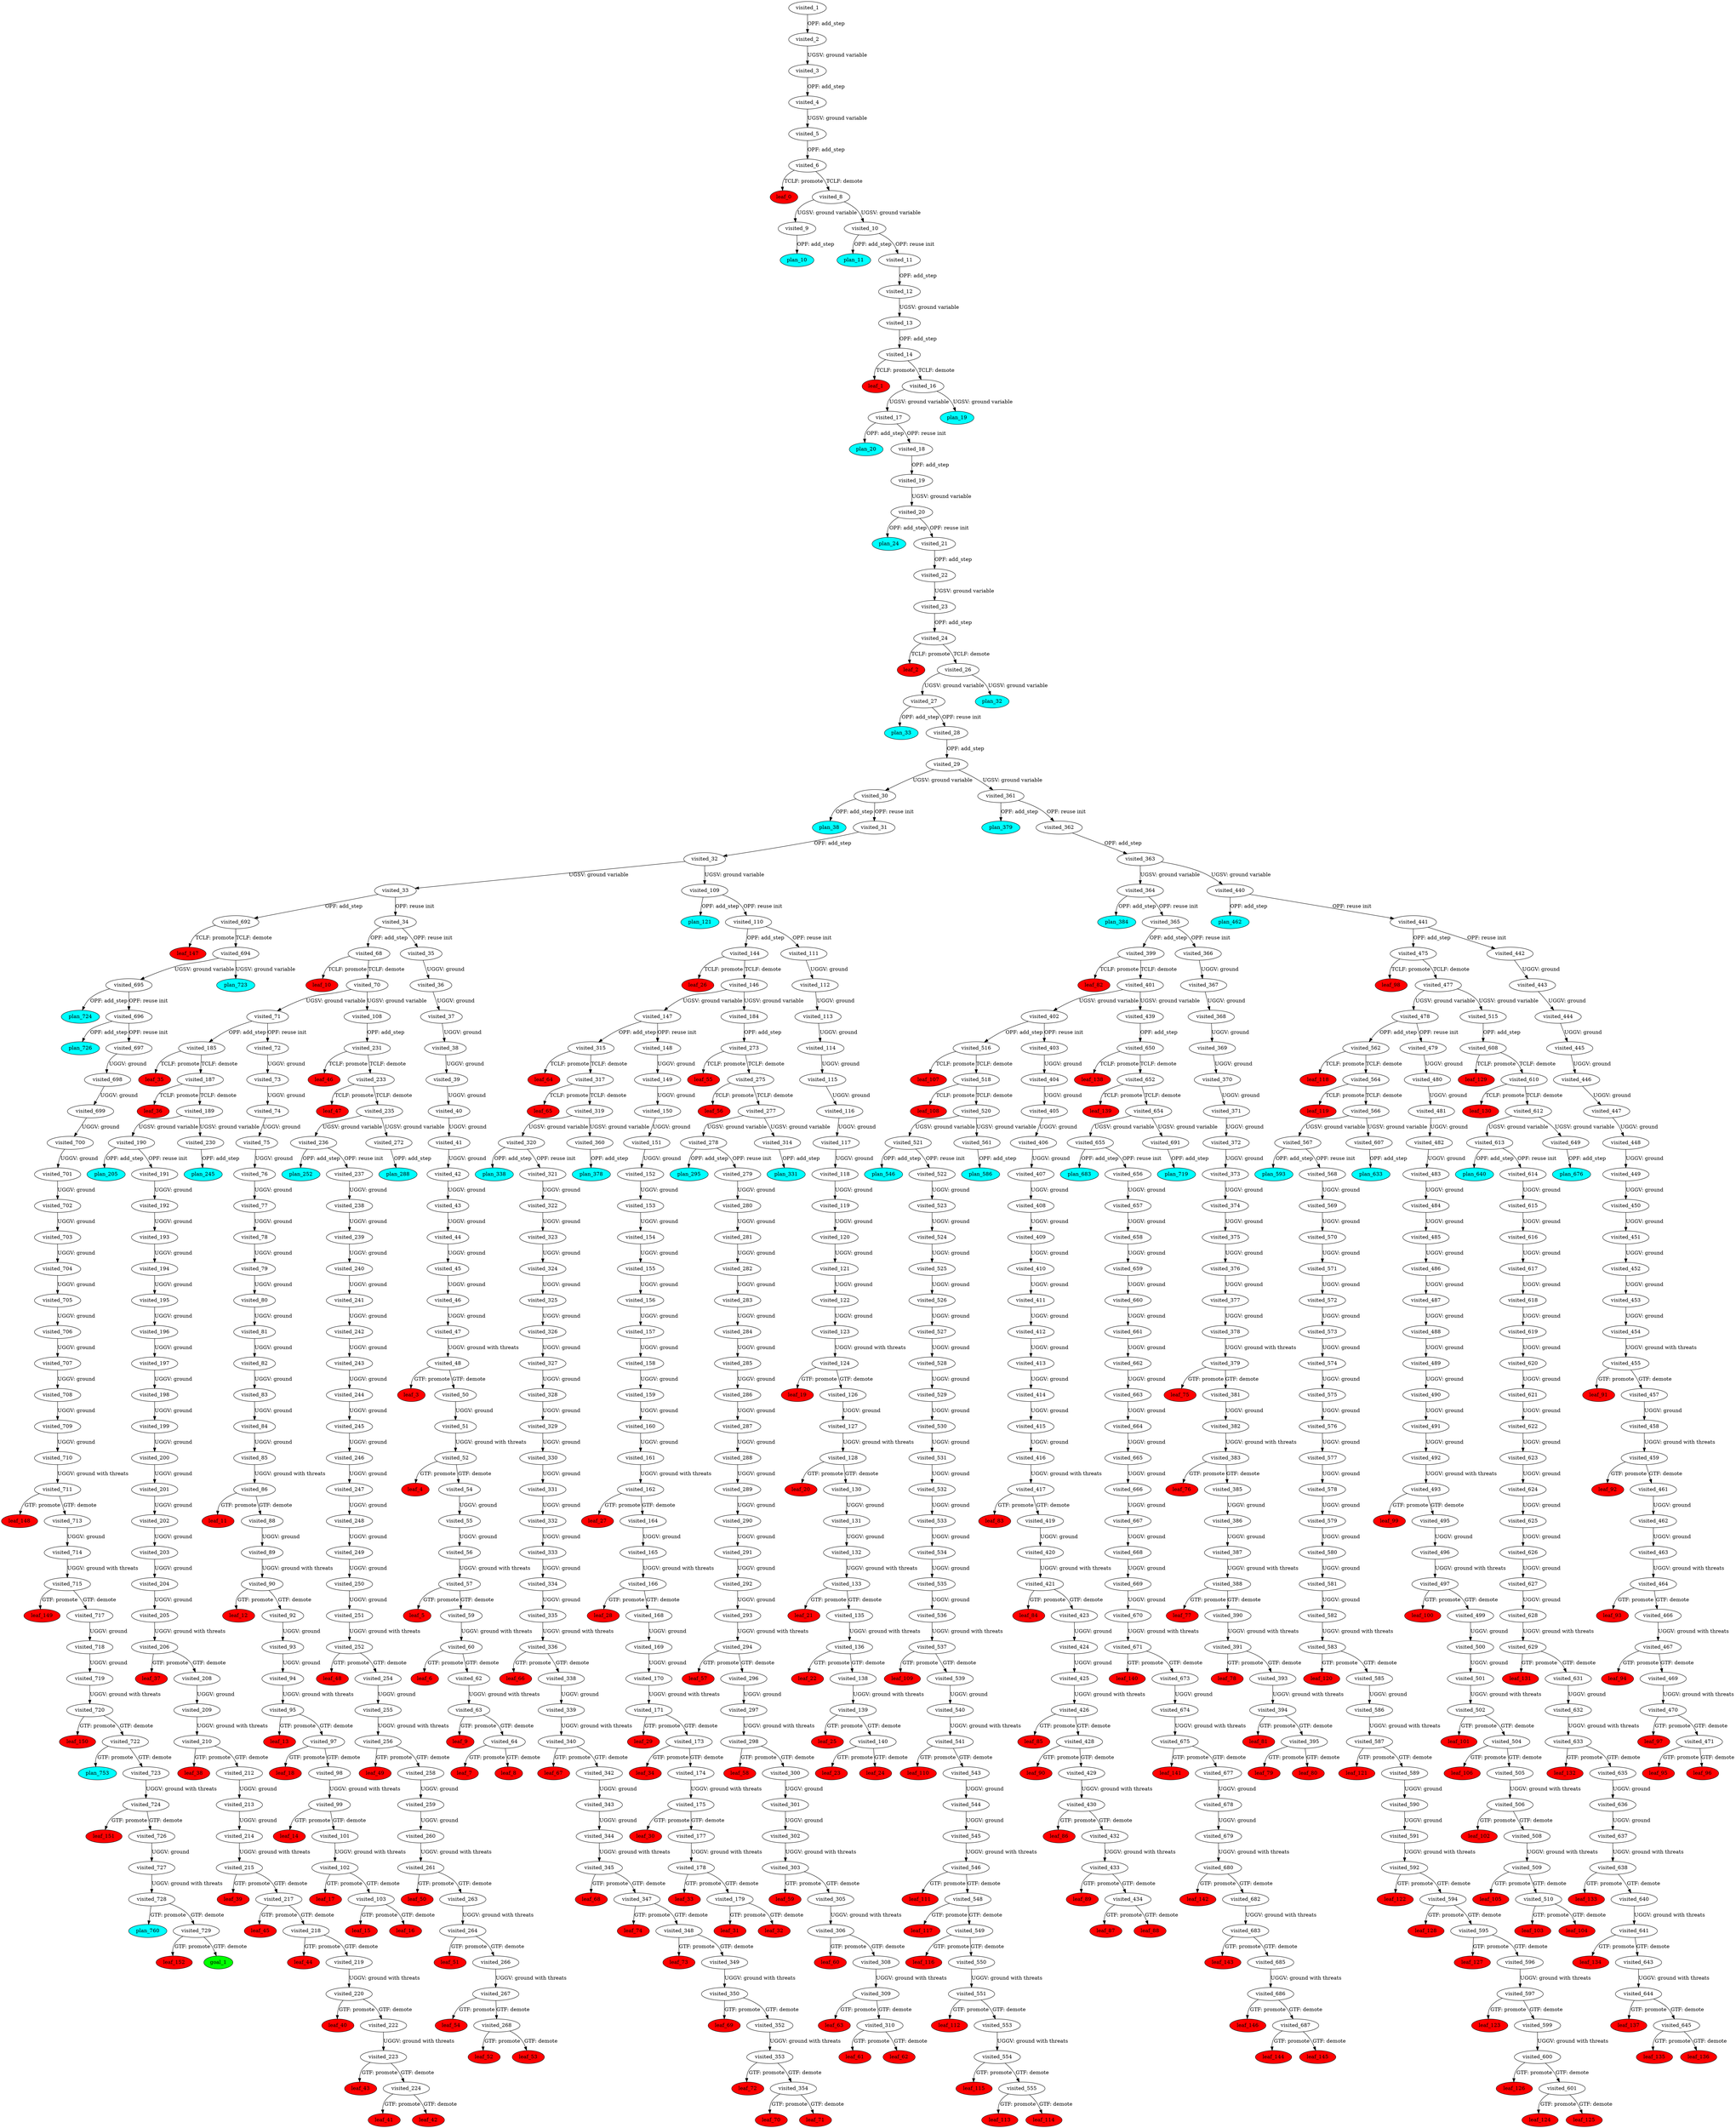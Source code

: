 digraph {
	"ea9bd048-c7df-297c-9886-3fe176d5e948" [label=plan_0 fillcolor=cyan style=filled]
	"ea9bd048-c7df-297c-9886-3fe176d5e948" [label=visited_1 fillcolor=white style=filled]
	"1a9be9eb-005e-1e7e-0365-2fafba9a7180" [label=plan_1 fillcolor=cyan style=filled]
	"ea9bd048-c7df-297c-9886-3fe176d5e948" -> "1a9be9eb-005e-1e7e-0365-2fafba9a7180" [label="OPF: add_step"]
	"1a9be9eb-005e-1e7e-0365-2fafba9a7180" [label=visited_2 fillcolor=white style=filled]
	"a69fd885-e572-416e-64a5-3f5e0a2f6f9b" [label=plan_2 fillcolor=cyan style=filled]
	"1a9be9eb-005e-1e7e-0365-2fafba9a7180" -> "a69fd885-e572-416e-64a5-3f5e0a2f6f9b" [label="UGSV: ground variable"]
	"a69fd885-e572-416e-64a5-3f5e0a2f6f9b" [label=visited_3 fillcolor=white style=filled]
	"6ccad16b-c7f6-458f-44f1-d5a5b1c4ef50" [label=plan_3 fillcolor=cyan style=filled]
	"a69fd885-e572-416e-64a5-3f5e0a2f6f9b" -> "6ccad16b-c7f6-458f-44f1-d5a5b1c4ef50" [label="OPF: add_step"]
	"6ccad16b-c7f6-458f-44f1-d5a5b1c4ef50" [label=visited_4 fillcolor=white style=filled]
	"c8cea36b-dbd0-c831-1830-86bb9e3372d7" [label=plan_4 fillcolor=cyan style=filled]
	"6ccad16b-c7f6-458f-44f1-d5a5b1c4ef50" -> "c8cea36b-dbd0-c831-1830-86bb9e3372d7" [label="UGSV: ground variable"]
	"c8cea36b-dbd0-c831-1830-86bb9e3372d7" [label=visited_5 fillcolor=white style=filled]
	"3ff5e62f-6ae5-d025-d45b-a227b0d7d1dd" [label=plan_5 fillcolor=cyan style=filled]
	"c8cea36b-dbd0-c831-1830-86bb9e3372d7" -> "3ff5e62f-6ae5-d025-d45b-a227b0d7d1dd" [label="OPF: add_step"]
	"3ff5e62f-6ae5-d025-d45b-a227b0d7d1dd" [label=visited_6 fillcolor=white style=filled]
	"c03b6c30-a708-e671-c64e-5b198e25ec17" [label=plan_6 fillcolor=cyan style=filled]
	"3ff5e62f-6ae5-d025-d45b-a227b0d7d1dd" -> "c03b6c30-a708-e671-c64e-5b198e25ec17" [label="TCLF: promote"]
	"d9564f81-8051-ecb9-ee46-64442fee9b82" [label=plan_7 fillcolor=cyan style=filled]
	"3ff5e62f-6ae5-d025-d45b-a227b0d7d1dd" -> "d9564f81-8051-ecb9-ee46-64442fee9b82" [label="TCLF: demote"]
	"c03b6c30-a708-e671-c64e-5b198e25ec17" [label=visited_7 fillcolor=white style=filled]
	"c03b6c30-a708-e671-c64e-5b198e25ec17" [label=leaf_0 fillcolor=red style=filled]
	"d9564f81-8051-ecb9-ee46-64442fee9b82" [label=visited_8 fillcolor=white style=filled]
	"f521fb97-581e-f330-60ce-32567aecba0c" [label=plan_8 fillcolor=cyan style=filled]
	"d9564f81-8051-ecb9-ee46-64442fee9b82" -> "f521fb97-581e-f330-60ce-32567aecba0c" [label="UGSV: ground variable"]
	"5b736baa-ba48-71f0-5c23-b1e57306ebd3" [label=plan_9 fillcolor=cyan style=filled]
	"d9564f81-8051-ecb9-ee46-64442fee9b82" -> "5b736baa-ba48-71f0-5c23-b1e57306ebd3" [label="UGSV: ground variable"]
	"f521fb97-581e-f330-60ce-32567aecba0c" [label=visited_9 fillcolor=white style=filled]
	"8248c947-54f4-fac4-2387-3d9658d7fafd" [label=plan_10 fillcolor=cyan style=filled]
	"f521fb97-581e-f330-60ce-32567aecba0c" -> "8248c947-54f4-fac4-2387-3d9658d7fafd" [label="OPF: add_step"]
	"5b736baa-ba48-71f0-5c23-b1e57306ebd3" [label=visited_10 fillcolor=white style=filled]
	"43d84d8b-a41d-73c8-67bb-ce7e42dd966b" [label=plan_11 fillcolor=cyan style=filled]
	"5b736baa-ba48-71f0-5c23-b1e57306ebd3" -> "43d84d8b-a41d-73c8-67bb-ce7e42dd966b" [label="OPF: add_step"]
	"7b7d6b33-3221-a115-c3e0-edb936462b7c" [label=plan_12 fillcolor=cyan style=filled]
	"5b736baa-ba48-71f0-5c23-b1e57306ebd3" -> "7b7d6b33-3221-a115-c3e0-edb936462b7c" [label="OPF: reuse init"]
	"7b7d6b33-3221-a115-c3e0-edb936462b7c" [label=visited_11 fillcolor=white style=filled]
	"e8d5d6af-9a75-a68b-6d6a-093b0a55d075" [label=plan_13 fillcolor=cyan style=filled]
	"7b7d6b33-3221-a115-c3e0-edb936462b7c" -> "e8d5d6af-9a75-a68b-6d6a-093b0a55d075" [label="OPF: add_step"]
	"e8d5d6af-9a75-a68b-6d6a-093b0a55d075" [label=visited_12 fillcolor=white style=filled]
	"017cad98-8511-c400-14bb-23f1164d98a3" [label=plan_14 fillcolor=cyan style=filled]
	"e8d5d6af-9a75-a68b-6d6a-093b0a55d075" -> "017cad98-8511-c400-14bb-23f1164d98a3" [label="UGSV: ground variable"]
	"017cad98-8511-c400-14bb-23f1164d98a3" [label=visited_13 fillcolor=white style=filled]
	"b18c1380-b6bd-7419-1ba2-413bdc5a5ab8" [label=plan_15 fillcolor=cyan style=filled]
	"017cad98-8511-c400-14bb-23f1164d98a3" -> "b18c1380-b6bd-7419-1ba2-413bdc5a5ab8" [label="OPF: add_step"]
	"b18c1380-b6bd-7419-1ba2-413bdc5a5ab8" [label=visited_14 fillcolor=white style=filled]
	"8880ade1-844b-a88d-f2d0-8a26b27e7b9d" [label=plan_16 fillcolor=cyan style=filled]
	"b18c1380-b6bd-7419-1ba2-413bdc5a5ab8" -> "8880ade1-844b-a88d-f2d0-8a26b27e7b9d" [label="TCLF: promote"]
	"8171e098-b71f-d0bf-3655-00699511cedc" [label=plan_17 fillcolor=cyan style=filled]
	"b18c1380-b6bd-7419-1ba2-413bdc5a5ab8" -> "8171e098-b71f-d0bf-3655-00699511cedc" [label="TCLF: demote"]
	"8880ade1-844b-a88d-f2d0-8a26b27e7b9d" [label=visited_15 fillcolor=white style=filled]
	"8880ade1-844b-a88d-f2d0-8a26b27e7b9d" [label=leaf_1 fillcolor=red style=filled]
	"8171e098-b71f-d0bf-3655-00699511cedc" [label=visited_16 fillcolor=white style=filled]
	"a1c123e8-6416-1b8e-14dc-e6216afc4691" [label=plan_18 fillcolor=cyan style=filled]
	"8171e098-b71f-d0bf-3655-00699511cedc" -> "a1c123e8-6416-1b8e-14dc-e6216afc4691" [label="UGSV: ground variable"]
	"ec2a10da-b35b-3e92-1736-e54bbcc04576" [label=plan_19 fillcolor=cyan style=filled]
	"8171e098-b71f-d0bf-3655-00699511cedc" -> "ec2a10da-b35b-3e92-1736-e54bbcc04576" [label="UGSV: ground variable"]
	"a1c123e8-6416-1b8e-14dc-e6216afc4691" [label=visited_17 fillcolor=white style=filled]
	"ce1fd9c4-7b02-fa03-aa51-426586c50e09" [label=plan_20 fillcolor=cyan style=filled]
	"a1c123e8-6416-1b8e-14dc-e6216afc4691" -> "ce1fd9c4-7b02-fa03-aa51-426586c50e09" [label="OPF: add_step"]
	"d88c990d-b268-df8b-518c-d5405ed9b3c3" [label=plan_21 fillcolor=cyan style=filled]
	"a1c123e8-6416-1b8e-14dc-e6216afc4691" -> "d88c990d-b268-df8b-518c-d5405ed9b3c3" [label="OPF: reuse init"]
	"d88c990d-b268-df8b-518c-d5405ed9b3c3" [label=visited_18 fillcolor=white style=filled]
	"23d33786-0fe6-e284-4c97-d4f57d76ace1" [label=plan_22 fillcolor=cyan style=filled]
	"d88c990d-b268-df8b-518c-d5405ed9b3c3" -> "23d33786-0fe6-e284-4c97-d4f57d76ace1" [label="OPF: add_step"]
	"23d33786-0fe6-e284-4c97-d4f57d76ace1" [label=visited_19 fillcolor=white style=filled]
	"2c243e06-b780-63e1-953f-8e3f53e988c3" [label=plan_23 fillcolor=cyan style=filled]
	"23d33786-0fe6-e284-4c97-d4f57d76ace1" -> "2c243e06-b780-63e1-953f-8e3f53e988c3" [label="UGSV: ground variable"]
	"2c243e06-b780-63e1-953f-8e3f53e988c3" [label=visited_20 fillcolor=white style=filled]
	"5ea9edb3-cf97-93e3-2d2b-3dc433aa8609" [label=plan_24 fillcolor=cyan style=filled]
	"2c243e06-b780-63e1-953f-8e3f53e988c3" -> "5ea9edb3-cf97-93e3-2d2b-3dc433aa8609" [label="OPF: add_step"]
	"13032dfa-be5d-3dcf-8650-58de2134c21a" [label=plan_25 fillcolor=cyan style=filled]
	"2c243e06-b780-63e1-953f-8e3f53e988c3" -> "13032dfa-be5d-3dcf-8650-58de2134c21a" [label="OPF: reuse init"]
	"13032dfa-be5d-3dcf-8650-58de2134c21a" [label=visited_21 fillcolor=white style=filled]
	"00bca5bf-615d-e80d-f658-b46a0b627f82" [label=plan_26 fillcolor=cyan style=filled]
	"13032dfa-be5d-3dcf-8650-58de2134c21a" -> "00bca5bf-615d-e80d-f658-b46a0b627f82" [label="OPF: add_step"]
	"00bca5bf-615d-e80d-f658-b46a0b627f82" [label=visited_22 fillcolor=white style=filled]
	"798f9d48-1866-d97e-df5b-692ddabe15a5" [label=plan_27 fillcolor=cyan style=filled]
	"00bca5bf-615d-e80d-f658-b46a0b627f82" -> "798f9d48-1866-d97e-df5b-692ddabe15a5" [label="UGSV: ground variable"]
	"798f9d48-1866-d97e-df5b-692ddabe15a5" [label=visited_23 fillcolor=white style=filled]
	"ab261102-32af-8c05-a64d-8c4d2175fa2e" [label=plan_28 fillcolor=cyan style=filled]
	"798f9d48-1866-d97e-df5b-692ddabe15a5" -> "ab261102-32af-8c05-a64d-8c4d2175fa2e" [label="OPF: add_step"]
	"ab261102-32af-8c05-a64d-8c4d2175fa2e" [label=visited_24 fillcolor=white style=filled]
	"e9a95e4a-87e4-4455-a7f1-223a5d960de8" [label=plan_29 fillcolor=cyan style=filled]
	"ab261102-32af-8c05-a64d-8c4d2175fa2e" -> "e9a95e4a-87e4-4455-a7f1-223a5d960de8" [label="TCLF: promote"]
	"5d216163-7928-46ea-229c-c46a9ab46c07" [label=plan_30 fillcolor=cyan style=filled]
	"ab261102-32af-8c05-a64d-8c4d2175fa2e" -> "5d216163-7928-46ea-229c-c46a9ab46c07" [label="TCLF: demote"]
	"e9a95e4a-87e4-4455-a7f1-223a5d960de8" [label=visited_25 fillcolor=white style=filled]
	"e9a95e4a-87e4-4455-a7f1-223a5d960de8" [label=leaf_2 fillcolor=red style=filled]
	"5d216163-7928-46ea-229c-c46a9ab46c07" [label=visited_26 fillcolor=white style=filled]
	"32421a9c-2a45-fc82-a272-79aad87c0089" [label=plan_31 fillcolor=cyan style=filled]
	"5d216163-7928-46ea-229c-c46a9ab46c07" -> "32421a9c-2a45-fc82-a272-79aad87c0089" [label="UGSV: ground variable"]
	"7de7920d-81af-4c66-0d2f-58754498e1b7" [label=plan_32 fillcolor=cyan style=filled]
	"5d216163-7928-46ea-229c-c46a9ab46c07" -> "7de7920d-81af-4c66-0d2f-58754498e1b7" [label="UGSV: ground variable"]
	"32421a9c-2a45-fc82-a272-79aad87c0089" [label=visited_27 fillcolor=white style=filled]
	"6b38707b-5fc1-92a3-c083-b27709279de7" [label=plan_33 fillcolor=cyan style=filled]
	"32421a9c-2a45-fc82-a272-79aad87c0089" -> "6b38707b-5fc1-92a3-c083-b27709279de7" [label="OPF: add_step"]
	"f93d6488-9fad-f12c-75fa-3a3500d82181" [label=plan_34 fillcolor=cyan style=filled]
	"32421a9c-2a45-fc82-a272-79aad87c0089" -> "f93d6488-9fad-f12c-75fa-3a3500d82181" [label="OPF: reuse init"]
	"f93d6488-9fad-f12c-75fa-3a3500d82181" [label=visited_28 fillcolor=white style=filled]
	"67f349a7-2032-b2b8-f82e-0cd8bc00dbdb" [label=plan_35 fillcolor=cyan style=filled]
	"f93d6488-9fad-f12c-75fa-3a3500d82181" -> "67f349a7-2032-b2b8-f82e-0cd8bc00dbdb" [label="OPF: add_step"]
	"67f349a7-2032-b2b8-f82e-0cd8bc00dbdb" [label=visited_29 fillcolor=white style=filled]
	"098487a9-de0e-2877-1ae3-cbff92fbbe72" [label=plan_36 fillcolor=cyan style=filled]
	"67f349a7-2032-b2b8-f82e-0cd8bc00dbdb" -> "098487a9-de0e-2877-1ae3-cbff92fbbe72" [label="UGSV: ground variable"]
	"904ee7f6-da42-74e8-6df9-5944d39d1b14" [label=plan_37 fillcolor=cyan style=filled]
	"67f349a7-2032-b2b8-f82e-0cd8bc00dbdb" -> "904ee7f6-da42-74e8-6df9-5944d39d1b14" [label="UGSV: ground variable"]
	"098487a9-de0e-2877-1ae3-cbff92fbbe72" [label=visited_30 fillcolor=white style=filled]
	"19c972ae-d886-9323-d68f-8c76782627dc" [label=plan_38 fillcolor=cyan style=filled]
	"098487a9-de0e-2877-1ae3-cbff92fbbe72" -> "19c972ae-d886-9323-d68f-8c76782627dc" [label="OPF: add_step"]
	"21aa0c0d-b0fc-171b-3b3f-b30f260ecf44" [label=plan_39 fillcolor=cyan style=filled]
	"098487a9-de0e-2877-1ae3-cbff92fbbe72" -> "21aa0c0d-b0fc-171b-3b3f-b30f260ecf44" [label="OPF: reuse init"]
	"21aa0c0d-b0fc-171b-3b3f-b30f260ecf44" [label=visited_31 fillcolor=white style=filled]
	"03dc0370-0e44-0a05-b3d4-5809c624b618" [label=plan_40 fillcolor=cyan style=filled]
	"21aa0c0d-b0fc-171b-3b3f-b30f260ecf44" -> "03dc0370-0e44-0a05-b3d4-5809c624b618" [label="OPF: add_step"]
	"03dc0370-0e44-0a05-b3d4-5809c624b618" [label=visited_32 fillcolor=white style=filled]
	"603f2c7a-372d-0833-5ce7-160aef16b665" [label=plan_41 fillcolor=cyan style=filled]
	"03dc0370-0e44-0a05-b3d4-5809c624b618" -> "603f2c7a-372d-0833-5ce7-160aef16b665" [label="UGSV: ground variable"]
	"00e3cf8e-466b-0e07-e7b4-f6fe11b1817e" [label=plan_42 fillcolor=cyan style=filled]
	"03dc0370-0e44-0a05-b3d4-5809c624b618" -> "00e3cf8e-466b-0e07-e7b4-f6fe11b1817e" [label="UGSV: ground variable"]
	"603f2c7a-372d-0833-5ce7-160aef16b665" [label=visited_33 fillcolor=white style=filled]
	"a45617ce-0011-7e58-3070-ab6a8d448a64" [label=plan_43 fillcolor=cyan style=filled]
	"603f2c7a-372d-0833-5ce7-160aef16b665" -> "a45617ce-0011-7e58-3070-ab6a8d448a64" [label="OPF: add_step"]
	"2fa27e5e-2a6e-d827-28f4-61269810e6fe" [label=plan_44 fillcolor=cyan style=filled]
	"603f2c7a-372d-0833-5ce7-160aef16b665" -> "2fa27e5e-2a6e-d827-28f4-61269810e6fe" [label="OPF: reuse init"]
	"2fa27e5e-2a6e-d827-28f4-61269810e6fe" [label=visited_34 fillcolor=white style=filled]
	"87b33ac1-f236-721b-291e-087bfdda2f29" [label=plan_45 fillcolor=cyan style=filled]
	"2fa27e5e-2a6e-d827-28f4-61269810e6fe" -> "87b33ac1-f236-721b-291e-087bfdda2f29" [label="OPF: add_step"]
	"3a08a463-b4cb-a22d-9345-af1d3873bdc5" [label=plan_46 fillcolor=cyan style=filled]
	"2fa27e5e-2a6e-d827-28f4-61269810e6fe" -> "3a08a463-b4cb-a22d-9345-af1d3873bdc5" [label="OPF: reuse init"]
	"3a08a463-b4cb-a22d-9345-af1d3873bdc5" [label=visited_35 fillcolor=white style=filled]
	"a4e49ce9-b284-d1eb-dfde-1f7fe7b1b73a" [label=plan_47 fillcolor=cyan style=filled]
	"3a08a463-b4cb-a22d-9345-af1d3873bdc5" -> "a4e49ce9-b284-d1eb-dfde-1f7fe7b1b73a" [label="UGGV: ground"]
	"a4e49ce9-b284-d1eb-dfde-1f7fe7b1b73a" [label=visited_36 fillcolor=white style=filled]
	"6a3c561f-4790-0f0e-08db-e950593432ae" [label=plan_48 fillcolor=cyan style=filled]
	"a4e49ce9-b284-d1eb-dfde-1f7fe7b1b73a" -> "6a3c561f-4790-0f0e-08db-e950593432ae" [label="UGGV: ground"]
	"6a3c561f-4790-0f0e-08db-e950593432ae" [label=visited_37 fillcolor=white style=filled]
	"f725e56b-b1b3-03db-2801-3002e8ac336f" [label=plan_49 fillcolor=cyan style=filled]
	"6a3c561f-4790-0f0e-08db-e950593432ae" -> "f725e56b-b1b3-03db-2801-3002e8ac336f" [label="UGGV: ground"]
	"f725e56b-b1b3-03db-2801-3002e8ac336f" [label=visited_38 fillcolor=white style=filled]
	"32556b16-306d-8dee-b10a-8ef09d156546" [label=plan_50 fillcolor=cyan style=filled]
	"f725e56b-b1b3-03db-2801-3002e8ac336f" -> "32556b16-306d-8dee-b10a-8ef09d156546" [label="UGGV: ground"]
	"32556b16-306d-8dee-b10a-8ef09d156546" [label=visited_39 fillcolor=white style=filled]
	"4740f073-7586-4f71-f457-302fa4897d75" [label=plan_51 fillcolor=cyan style=filled]
	"32556b16-306d-8dee-b10a-8ef09d156546" -> "4740f073-7586-4f71-f457-302fa4897d75" [label="UGGV: ground"]
	"4740f073-7586-4f71-f457-302fa4897d75" [label=visited_40 fillcolor=white style=filled]
	"325e429d-ec53-3787-5a37-d8341ce96f92" [label=plan_52 fillcolor=cyan style=filled]
	"4740f073-7586-4f71-f457-302fa4897d75" -> "325e429d-ec53-3787-5a37-d8341ce96f92" [label="UGGV: ground"]
	"325e429d-ec53-3787-5a37-d8341ce96f92" [label=visited_41 fillcolor=white style=filled]
	"d1a9f011-8d85-65ce-578d-b4b1dbebde7e" [label=plan_53 fillcolor=cyan style=filled]
	"325e429d-ec53-3787-5a37-d8341ce96f92" -> "d1a9f011-8d85-65ce-578d-b4b1dbebde7e" [label="UGGV: ground"]
	"d1a9f011-8d85-65ce-578d-b4b1dbebde7e" [label=visited_42 fillcolor=white style=filled]
	"edded97b-e284-ccd7-ba37-61a9cffd46a9" [label=plan_54 fillcolor=cyan style=filled]
	"d1a9f011-8d85-65ce-578d-b4b1dbebde7e" -> "edded97b-e284-ccd7-ba37-61a9cffd46a9" [label="UGGV: ground"]
	"edded97b-e284-ccd7-ba37-61a9cffd46a9" [label=visited_43 fillcolor=white style=filled]
	"b736c7e2-350c-8f08-3bfa-6be5dd245554" [label=plan_55 fillcolor=cyan style=filled]
	"edded97b-e284-ccd7-ba37-61a9cffd46a9" -> "b736c7e2-350c-8f08-3bfa-6be5dd245554" [label="UGGV: ground"]
	"b736c7e2-350c-8f08-3bfa-6be5dd245554" [label=visited_44 fillcolor=white style=filled]
	"a4d8c429-822a-b84d-7260-291c85b4a734" [label=plan_56 fillcolor=cyan style=filled]
	"b736c7e2-350c-8f08-3bfa-6be5dd245554" -> "a4d8c429-822a-b84d-7260-291c85b4a734" [label="UGGV: ground"]
	"a4d8c429-822a-b84d-7260-291c85b4a734" [label=visited_45 fillcolor=white style=filled]
	"c9aae32b-5d7e-782e-951f-697ef17a61a0" [label=plan_57 fillcolor=cyan style=filled]
	"a4d8c429-822a-b84d-7260-291c85b4a734" -> "c9aae32b-5d7e-782e-951f-697ef17a61a0" [label="UGGV: ground"]
	"c9aae32b-5d7e-782e-951f-697ef17a61a0" [label=visited_46 fillcolor=white style=filled]
	"e7d86b10-bb3a-bc80-1466-55e39fc788a8" [label=plan_58 fillcolor=cyan style=filled]
	"c9aae32b-5d7e-782e-951f-697ef17a61a0" -> "e7d86b10-bb3a-bc80-1466-55e39fc788a8" [label="UGGV: ground"]
	"e7d86b10-bb3a-bc80-1466-55e39fc788a8" [label=visited_47 fillcolor=white style=filled]
	"0842cdb2-c32f-9085-3e07-fa035720e0e6" [label=plan_59 fillcolor=cyan style=filled]
	"e7d86b10-bb3a-bc80-1466-55e39fc788a8" -> "0842cdb2-c32f-9085-3e07-fa035720e0e6" [label="UGGV: ground with threats"]
	"0842cdb2-c32f-9085-3e07-fa035720e0e6" [label=visited_48 fillcolor=white style=filled]
	"44997ff0-be9c-e24d-a396-027b944d620f" [label=plan_60 fillcolor=cyan style=filled]
	"0842cdb2-c32f-9085-3e07-fa035720e0e6" -> "44997ff0-be9c-e24d-a396-027b944d620f" [label="GTF: promote"]
	"5c854436-7b72-a711-8fb7-70b3571c7037" [label=plan_61 fillcolor=cyan style=filled]
	"0842cdb2-c32f-9085-3e07-fa035720e0e6" -> "5c854436-7b72-a711-8fb7-70b3571c7037" [label="GTF: demote"]
	"44997ff0-be9c-e24d-a396-027b944d620f" [label=visited_49 fillcolor=white style=filled]
	"44997ff0-be9c-e24d-a396-027b944d620f" [label=leaf_3 fillcolor=red style=filled]
	"5c854436-7b72-a711-8fb7-70b3571c7037" [label=visited_50 fillcolor=white style=filled]
	"823e8c38-0f27-768f-5877-00c0920495bd" [label=plan_62 fillcolor=cyan style=filled]
	"5c854436-7b72-a711-8fb7-70b3571c7037" -> "823e8c38-0f27-768f-5877-00c0920495bd" [label="UGGV: ground"]
	"823e8c38-0f27-768f-5877-00c0920495bd" [label=visited_51 fillcolor=white style=filled]
	"210d62bb-7a1c-a957-e8bc-9377cf01d20e" [label=plan_63 fillcolor=cyan style=filled]
	"823e8c38-0f27-768f-5877-00c0920495bd" -> "210d62bb-7a1c-a957-e8bc-9377cf01d20e" [label="UGGV: ground with threats"]
	"210d62bb-7a1c-a957-e8bc-9377cf01d20e" [label=visited_52 fillcolor=white style=filled]
	"b2b97b7a-bdb5-f4e4-2e91-428239994609" [label=plan_64 fillcolor=cyan style=filled]
	"210d62bb-7a1c-a957-e8bc-9377cf01d20e" -> "b2b97b7a-bdb5-f4e4-2e91-428239994609" [label="GTF: promote"]
	"017412e6-0396-1432-30eb-2a2fae4fe8b4" [label=plan_65 fillcolor=cyan style=filled]
	"210d62bb-7a1c-a957-e8bc-9377cf01d20e" -> "017412e6-0396-1432-30eb-2a2fae4fe8b4" [label="GTF: demote"]
	"b2b97b7a-bdb5-f4e4-2e91-428239994609" [label=visited_53 fillcolor=white style=filled]
	"b2b97b7a-bdb5-f4e4-2e91-428239994609" [label=leaf_4 fillcolor=red style=filled]
	"017412e6-0396-1432-30eb-2a2fae4fe8b4" [label=visited_54 fillcolor=white style=filled]
	"6bdef411-8f3f-3e1d-0125-80797b67e19e" [label=plan_66 fillcolor=cyan style=filled]
	"017412e6-0396-1432-30eb-2a2fae4fe8b4" -> "6bdef411-8f3f-3e1d-0125-80797b67e19e" [label="UGGV: ground"]
	"6bdef411-8f3f-3e1d-0125-80797b67e19e" [label=visited_55 fillcolor=white style=filled]
	"8ebbcfe7-11ee-0e9c-e373-848bdfbcec8a" [label=plan_67 fillcolor=cyan style=filled]
	"6bdef411-8f3f-3e1d-0125-80797b67e19e" -> "8ebbcfe7-11ee-0e9c-e373-848bdfbcec8a" [label="UGGV: ground"]
	"8ebbcfe7-11ee-0e9c-e373-848bdfbcec8a" [label=visited_56 fillcolor=white style=filled]
	"64d11a12-4c48-38ee-d367-dbb780c1ae1b" [label=plan_68 fillcolor=cyan style=filled]
	"8ebbcfe7-11ee-0e9c-e373-848bdfbcec8a" -> "64d11a12-4c48-38ee-d367-dbb780c1ae1b" [label="UGGV: ground with threats"]
	"64d11a12-4c48-38ee-d367-dbb780c1ae1b" [label=visited_57 fillcolor=white style=filled]
	"7764935e-48fe-3083-74d5-5f12ae67cc6c" [label=plan_69 fillcolor=cyan style=filled]
	"64d11a12-4c48-38ee-d367-dbb780c1ae1b" -> "7764935e-48fe-3083-74d5-5f12ae67cc6c" [label="GTF: promote"]
	"599ef0fb-c0d3-b07f-a14e-a7d0b816a4e9" [label=plan_70 fillcolor=cyan style=filled]
	"64d11a12-4c48-38ee-d367-dbb780c1ae1b" -> "599ef0fb-c0d3-b07f-a14e-a7d0b816a4e9" [label="GTF: demote"]
	"7764935e-48fe-3083-74d5-5f12ae67cc6c" [label=visited_58 fillcolor=white style=filled]
	"7764935e-48fe-3083-74d5-5f12ae67cc6c" [label=leaf_5 fillcolor=red style=filled]
	"599ef0fb-c0d3-b07f-a14e-a7d0b816a4e9" [label=visited_59 fillcolor=white style=filled]
	"bd6d2160-3fe6-9b45-8c36-df3244d522d9" [label=plan_71 fillcolor=cyan style=filled]
	"599ef0fb-c0d3-b07f-a14e-a7d0b816a4e9" -> "bd6d2160-3fe6-9b45-8c36-df3244d522d9" [label="UGGV: ground with threats"]
	"bd6d2160-3fe6-9b45-8c36-df3244d522d9" [label=visited_60 fillcolor=white style=filled]
	"617da927-a575-57ed-f442-7dd75de235cd" [label=plan_72 fillcolor=cyan style=filled]
	"bd6d2160-3fe6-9b45-8c36-df3244d522d9" -> "617da927-a575-57ed-f442-7dd75de235cd" [label="GTF: promote"]
	"8e55ef5a-0a95-3e93-5cf1-59c0de938def" [label=plan_73 fillcolor=cyan style=filled]
	"bd6d2160-3fe6-9b45-8c36-df3244d522d9" -> "8e55ef5a-0a95-3e93-5cf1-59c0de938def" [label="GTF: demote"]
	"617da927-a575-57ed-f442-7dd75de235cd" [label=visited_61 fillcolor=white style=filled]
	"617da927-a575-57ed-f442-7dd75de235cd" [label=leaf_6 fillcolor=red style=filled]
	"8e55ef5a-0a95-3e93-5cf1-59c0de938def" [label=visited_62 fillcolor=white style=filled]
	"23afac49-d6a0-16b1-aa21-60c422e9b52c" [label=plan_74 fillcolor=cyan style=filled]
	"8e55ef5a-0a95-3e93-5cf1-59c0de938def" -> "23afac49-d6a0-16b1-aa21-60c422e9b52c" [label="UGGV: ground with threats"]
	"23afac49-d6a0-16b1-aa21-60c422e9b52c" [label=visited_63 fillcolor=white style=filled]
	"dd513387-f04f-9a10-d82d-604175445e02" [label=plan_75 fillcolor=cyan style=filled]
	"23afac49-d6a0-16b1-aa21-60c422e9b52c" -> "dd513387-f04f-9a10-d82d-604175445e02" [label="GTF: promote"]
	"bf0c3282-002c-495d-a91c-54d2ef6768c4" [label=plan_76 fillcolor=cyan style=filled]
	"23afac49-d6a0-16b1-aa21-60c422e9b52c" -> "bf0c3282-002c-495d-a91c-54d2ef6768c4" [label="GTF: demote"]
	"bf0c3282-002c-495d-a91c-54d2ef6768c4" [label=visited_64 fillcolor=white style=filled]
	"2153f93c-d19a-5b71-553b-89042c36e2ae" [label=plan_77 fillcolor=cyan style=filled]
	"bf0c3282-002c-495d-a91c-54d2ef6768c4" -> "2153f93c-d19a-5b71-553b-89042c36e2ae" [label="GTF: promote"]
	"cd877f8a-5e75-a6b3-aee4-5240ad6fd173" [label=plan_78 fillcolor=cyan style=filled]
	"bf0c3282-002c-495d-a91c-54d2ef6768c4" -> "cd877f8a-5e75-a6b3-aee4-5240ad6fd173" [label="GTF: demote"]
	"2153f93c-d19a-5b71-553b-89042c36e2ae" [label=visited_65 fillcolor=white style=filled]
	"2153f93c-d19a-5b71-553b-89042c36e2ae" [label=leaf_7 fillcolor=red style=filled]
	"cd877f8a-5e75-a6b3-aee4-5240ad6fd173" [label=visited_66 fillcolor=white style=filled]
	"cd877f8a-5e75-a6b3-aee4-5240ad6fd173" [label=leaf_8 fillcolor=red style=filled]
	"dd513387-f04f-9a10-d82d-604175445e02" [label=visited_67 fillcolor=white style=filled]
	"dd513387-f04f-9a10-d82d-604175445e02" [label=leaf_9 fillcolor=red style=filled]
	"87b33ac1-f236-721b-291e-087bfdda2f29" [label=visited_68 fillcolor=white style=filled]
	"b4f036db-ab01-7807-a298-8939cd406c28" [label=plan_79 fillcolor=cyan style=filled]
	"87b33ac1-f236-721b-291e-087bfdda2f29" -> "b4f036db-ab01-7807-a298-8939cd406c28" [label="TCLF: promote"]
	"1a72184f-a03b-0197-e46e-777443a16938" [label=plan_80 fillcolor=cyan style=filled]
	"87b33ac1-f236-721b-291e-087bfdda2f29" -> "1a72184f-a03b-0197-e46e-777443a16938" [label="TCLF: demote"]
	"b4f036db-ab01-7807-a298-8939cd406c28" [label=visited_69 fillcolor=white style=filled]
	"b4f036db-ab01-7807-a298-8939cd406c28" [label=leaf_10 fillcolor=red style=filled]
	"1a72184f-a03b-0197-e46e-777443a16938" [label=visited_70 fillcolor=white style=filled]
	"aafe7411-bef9-8d60-1c4e-62bfcbc57540" [label=plan_81 fillcolor=cyan style=filled]
	"1a72184f-a03b-0197-e46e-777443a16938" -> "aafe7411-bef9-8d60-1c4e-62bfcbc57540" [label="UGSV: ground variable"]
	"dfceadd0-c01c-77fd-e464-800f0fe5c896" [label=plan_82 fillcolor=cyan style=filled]
	"1a72184f-a03b-0197-e46e-777443a16938" -> "dfceadd0-c01c-77fd-e464-800f0fe5c896" [label="UGSV: ground variable"]
	"aafe7411-bef9-8d60-1c4e-62bfcbc57540" [label=visited_71 fillcolor=white style=filled]
	"6915324c-bd26-366a-5ae6-f4a75e3266b2" [label=plan_83 fillcolor=cyan style=filled]
	"aafe7411-bef9-8d60-1c4e-62bfcbc57540" -> "6915324c-bd26-366a-5ae6-f4a75e3266b2" [label="OPF: add_step"]
	"e7dae30b-aa6e-abc0-b20b-8a2d0f042c41" [label=plan_84 fillcolor=cyan style=filled]
	"aafe7411-bef9-8d60-1c4e-62bfcbc57540" -> "e7dae30b-aa6e-abc0-b20b-8a2d0f042c41" [label="OPF: reuse init"]
	"e7dae30b-aa6e-abc0-b20b-8a2d0f042c41" [label=visited_72 fillcolor=white style=filled]
	"feb08155-c435-70eb-d753-c87fe50c3919" [label=plan_85 fillcolor=cyan style=filled]
	"e7dae30b-aa6e-abc0-b20b-8a2d0f042c41" -> "feb08155-c435-70eb-d753-c87fe50c3919" [label="UGGV: ground"]
	"feb08155-c435-70eb-d753-c87fe50c3919" [label=visited_73 fillcolor=white style=filled]
	"1239e268-7a7c-113a-352f-50ddd515e4f1" [label=plan_86 fillcolor=cyan style=filled]
	"feb08155-c435-70eb-d753-c87fe50c3919" -> "1239e268-7a7c-113a-352f-50ddd515e4f1" [label="UGGV: ground"]
	"1239e268-7a7c-113a-352f-50ddd515e4f1" [label=visited_74 fillcolor=white style=filled]
	"d78571a7-e3be-cf0c-263c-44f65860fe4b" [label=plan_87 fillcolor=cyan style=filled]
	"1239e268-7a7c-113a-352f-50ddd515e4f1" -> "d78571a7-e3be-cf0c-263c-44f65860fe4b" [label="UGGV: ground"]
	"d78571a7-e3be-cf0c-263c-44f65860fe4b" [label=visited_75 fillcolor=white style=filled]
	"cb7d5209-30a8-0c26-4438-c972b615273f" [label=plan_88 fillcolor=cyan style=filled]
	"d78571a7-e3be-cf0c-263c-44f65860fe4b" -> "cb7d5209-30a8-0c26-4438-c972b615273f" [label="UGGV: ground"]
	"cb7d5209-30a8-0c26-4438-c972b615273f" [label=visited_76 fillcolor=white style=filled]
	"10a11fd3-9bd3-8b65-0b02-becc1ea8c59d" [label=plan_89 fillcolor=cyan style=filled]
	"cb7d5209-30a8-0c26-4438-c972b615273f" -> "10a11fd3-9bd3-8b65-0b02-becc1ea8c59d" [label="UGGV: ground"]
	"10a11fd3-9bd3-8b65-0b02-becc1ea8c59d" [label=visited_77 fillcolor=white style=filled]
	"ef95d35a-d7e3-4b19-ad02-af6c55cc57fe" [label=plan_90 fillcolor=cyan style=filled]
	"10a11fd3-9bd3-8b65-0b02-becc1ea8c59d" -> "ef95d35a-d7e3-4b19-ad02-af6c55cc57fe" [label="UGGV: ground"]
	"ef95d35a-d7e3-4b19-ad02-af6c55cc57fe" [label=visited_78 fillcolor=white style=filled]
	"a68a262b-3f59-6f0c-8893-39df694875c1" [label=plan_91 fillcolor=cyan style=filled]
	"ef95d35a-d7e3-4b19-ad02-af6c55cc57fe" -> "a68a262b-3f59-6f0c-8893-39df694875c1" [label="UGGV: ground"]
	"a68a262b-3f59-6f0c-8893-39df694875c1" [label=visited_79 fillcolor=white style=filled]
	"e9e73d57-9e7d-146b-07b8-bdeee90cbc49" [label=plan_92 fillcolor=cyan style=filled]
	"a68a262b-3f59-6f0c-8893-39df694875c1" -> "e9e73d57-9e7d-146b-07b8-bdeee90cbc49" [label="UGGV: ground"]
	"e9e73d57-9e7d-146b-07b8-bdeee90cbc49" [label=visited_80 fillcolor=white style=filled]
	"3da31db0-5d7a-e438-bcb6-4532e4ac4a2e" [label=plan_93 fillcolor=cyan style=filled]
	"e9e73d57-9e7d-146b-07b8-bdeee90cbc49" -> "3da31db0-5d7a-e438-bcb6-4532e4ac4a2e" [label="UGGV: ground"]
	"3da31db0-5d7a-e438-bcb6-4532e4ac4a2e" [label=visited_81 fillcolor=white style=filled]
	"13f9c2cd-f2bc-df2c-f7d3-2e6fba02e263" [label=plan_94 fillcolor=cyan style=filled]
	"3da31db0-5d7a-e438-bcb6-4532e4ac4a2e" -> "13f9c2cd-f2bc-df2c-f7d3-2e6fba02e263" [label="UGGV: ground"]
	"13f9c2cd-f2bc-df2c-f7d3-2e6fba02e263" [label=visited_82 fillcolor=white style=filled]
	"29dd4973-2fb3-a898-fccf-b409bf583d5f" [label=plan_95 fillcolor=cyan style=filled]
	"13f9c2cd-f2bc-df2c-f7d3-2e6fba02e263" -> "29dd4973-2fb3-a898-fccf-b409bf583d5f" [label="UGGV: ground"]
	"29dd4973-2fb3-a898-fccf-b409bf583d5f" [label=visited_83 fillcolor=white style=filled]
	"bcd5297f-29d6-c12c-5d0b-1f09fdcc2ebb" [label=plan_96 fillcolor=cyan style=filled]
	"29dd4973-2fb3-a898-fccf-b409bf583d5f" -> "bcd5297f-29d6-c12c-5d0b-1f09fdcc2ebb" [label="UGGV: ground"]
	"bcd5297f-29d6-c12c-5d0b-1f09fdcc2ebb" [label=visited_84 fillcolor=white style=filled]
	"4690080a-66df-bf54-c576-1389dc230b8a" [label=plan_97 fillcolor=cyan style=filled]
	"bcd5297f-29d6-c12c-5d0b-1f09fdcc2ebb" -> "4690080a-66df-bf54-c576-1389dc230b8a" [label="UGGV: ground"]
	"4690080a-66df-bf54-c576-1389dc230b8a" [label=visited_85 fillcolor=white style=filled]
	"6f535df3-0fce-15b1-76aa-b6168c8ccf88" [label=plan_98 fillcolor=cyan style=filled]
	"4690080a-66df-bf54-c576-1389dc230b8a" -> "6f535df3-0fce-15b1-76aa-b6168c8ccf88" [label="UGGV: ground with threats"]
	"6f535df3-0fce-15b1-76aa-b6168c8ccf88" [label=visited_86 fillcolor=white style=filled]
	"ab010785-a046-0ca8-a688-da5b70358c97" [label=plan_99 fillcolor=cyan style=filled]
	"6f535df3-0fce-15b1-76aa-b6168c8ccf88" -> "ab010785-a046-0ca8-a688-da5b70358c97" [label="GTF: promote"]
	"29cfb692-4824-b524-4a5c-5b78619f3a89" [label=plan_100 fillcolor=cyan style=filled]
	"6f535df3-0fce-15b1-76aa-b6168c8ccf88" -> "29cfb692-4824-b524-4a5c-5b78619f3a89" [label="GTF: demote"]
	"ab010785-a046-0ca8-a688-da5b70358c97" [label=visited_87 fillcolor=white style=filled]
	"ab010785-a046-0ca8-a688-da5b70358c97" [label=leaf_11 fillcolor=red style=filled]
	"29cfb692-4824-b524-4a5c-5b78619f3a89" [label=visited_88 fillcolor=white style=filled]
	"efbc6165-a093-cde0-69e0-3350819a7246" [label=plan_101 fillcolor=cyan style=filled]
	"29cfb692-4824-b524-4a5c-5b78619f3a89" -> "efbc6165-a093-cde0-69e0-3350819a7246" [label="UGGV: ground"]
	"efbc6165-a093-cde0-69e0-3350819a7246" [label=visited_89 fillcolor=white style=filled]
	"07a84413-bcaf-6e87-a8b7-34dcfb8fe799" [label=plan_102 fillcolor=cyan style=filled]
	"efbc6165-a093-cde0-69e0-3350819a7246" -> "07a84413-bcaf-6e87-a8b7-34dcfb8fe799" [label="UGGV: ground with threats"]
	"07a84413-bcaf-6e87-a8b7-34dcfb8fe799" [label=visited_90 fillcolor=white style=filled]
	"bc0ae0e0-144f-10eb-8632-04d075cfdbf1" [label=plan_103 fillcolor=cyan style=filled]
	"07a84413-bcaf-6e87-a8b7-34dcfb8fe799" -> "bc0ae0e0-144f-10eb-8632-04d075cfdbf1" [label="GTF: promote"]
	"bbb089e8-11b6-23ce-bb53-1aee0a2fe221" [label=plan_104 fillcolor=cyan style=filled]
	"07a84413-bcaf-6e87-a8b7-34dcfb8fe799" -> "bbb089e8-11b6-23ce-bb53-1aee0a2fe221" [label="GTF: demote"]
	"bc0ae0e0-144f-10eb-8632-04d075cfdbf1" [label=visited_91 fillcolor=white style=filled]
	"bc0ae0e0-144f-10eb-8632-04d075cfdbf1" [label=leaf_12 fillcolor=red style=filled]
	"bbb089e8-11b6-23ce-bb53-1aee0a2fe221" [label=visited_92 fillcolor=white style=filled]
	"4b58eb53-229c-ec2c-1bf0-5ffa0962af1c" [label=plan_105 fillcolor=cyan style=filled]
	"bbb089e8-11b6-23ce-bb53-1aee0a2fe221" -> "4b58eb53-229c-ec2c-1bf0-5ffa0962af1c" [label="UGGV: ground"]
	"4b58eb53-229c-ec2c-1bf0-5ffa0962af1c" [label=visited_93 fillcolor=white style=filled]
	"4a3d0480-f84d-5d6f-d6dc-ff7effe2050b" [label=plan_106 fillcolor=cyan style=filled]
	"4b58eb53-229c-ec2c-1bf0-5ffa0962af1c" -> "4a3d0480-f84d-5d6f-d6dc-ff7effe2050b" [label="UGGV: ground"]
	"4a3d0480-f84d-5d6f-d6dc-ff7effe2050b" [label=visited_94 fillcolor=white style=filled]
	"4c1c946b-a3e2-29c0-9b22-e53364485715" [label=plan_107 fillcolor=cyan style=filled]
	"4a3d0480-f84d-5d6f-d6dc-ff7effe2050b" -> "4c1c946b-a3e2-29c0-9b22-e53364485715" [label="UGGV: ground with threats"]
	"4c1c946b-a3e2-29c0-9b22-e53364485715" [label=visited_95 fillcolor=white style=filled]
	"1ccadd5e-1ad3-31ce-20fb-f03af1440d84" [label=plan_108 fillcolor=cyan style=filled]
	"4c1c946b-a3e2-29c0-9b22-e53364485715" -> "1ccadd5e-1ad3-31ce-20fb-f03af1440d84" [label="GTF: promote"]
	"4eb12388-7b7c-5da0-825f-55e5bd27f3a7" [label=plan_109 fillcolor=cyan style=filled]
	"4c1c946b-a3e2-29c0-9b22-e53364485715" -> "4eb12388-7b7c-5da0-825f-55e5bd27f3a7" [label="GTF: demote"]
	"1ccadd5e-1ad3-31ce-20fb-f03af1440d84" [label=visited_96 fillcolor=white style=filled]
	"1ccadd5e-1ad3-31ce-20fb-f03af1440d84" [label=leaf_13 fillcolor=red style=filled]
	"4eb12388-7b7c-5da0-825f-55e5bd27f3a7" [label=visited_97 fillcolor=white style=filled]
	"050e2991-a725-382c-961f-1a0fb769c786" [label=plan_110 fillcolor=cyan style=filled]
	"4eb12388-7b7c-5da0-825f-55e5bd27f3a7" -> "050e2991-a725-382c-961f-1a0fb769c786" [label="GTF: promote"]
	"958c55ce-4194-d14a-478b-0dfb06886280" [label=plan_111 fillcolor=cyan style=filled]
	"4eb12388-7b7c-5da0-825f-55e5bd27f3a7" -> "958c55ce-4194-d14a-478b-0dfb06886280" [label="GTF: demote"]
	"958c55ce-4194-d14a-478b-0dfb06886280" [label=visited_98 fillcolor=white style=filled]
	"0fcd8679-b91c-e27e-c77e-6aa5f80cc715" [label=plan_112 fillcolor=cyan style=filled]
	"958c55ce-4194-d14a-478b-0dfb06886280" -> "0fcd8679-b91c-e27e-c77e-6aa5f80cc715" [label="UGGV: ground with threats"]
	"0fcd8679-b91c-e27e-c77e-6aa5f80cc715" [label=visited_99 fillcolor=white style=filled]
	"313d5bd8-b2d9-8bef-2b67-87c270775ba2" [label=plan_113 fillcolor=cyan style=filled]
	"0fcd8679-b91c-e27e-c77e-6aa5f80cc715" -> "313d5bd8-b2d9-8bef-2b67-87c270775ba2" [label="GTF: promote"]
	"d7073400-bb62-1534-1246-60f2b00dfeb6" [label=plan_114 fillcolor=cyan style=filled]
	"0fcd8679-b91c-e27e-c77e-6aa5f80cc715" -> "d7073400-bb62-1534-1246-60f2b00dfeb6" [label="GTF: demote"]
	"313d5bd8-b2d9-8bef-2b67-87c270775ba2" [label=visited_100 fillcolor=white style=filled]
	"313d5bd8-b2d9-8bef-2b67-87c270775ba2" [label=leaf_14 fillcolor=red style=filled]
	"d7073400-bb62-1534-1246-60f2b00dfeb6" [label=visited_101 fillcolor=white style=filled]
	"4881b682-07e0-5801-ffcb-13bc2c48f57a" [label=plan_115 fillcolor=cyan style=filled]
	"d7073400-bb62-1534-1246-60f2b00dfeb6" -> "4881b682-07e0-5801-ffcb-13bc2c48f57a" [label="UGGV: ground with threats"]
	"4881b682-07e0-5801-ffcb-13bc2c48f57a" [label=visited_102 fillcolor=white style=filled]
	"042aaea2-353f-8f6f-99d7-d29891854a6f" [label=plan_116 fillcolor=cyan style=filled]
	"4881b682-07e0-5801-ffcb-13bc2c48f57a" -> "042aaea2-353f-8f6f-99d7-d29891854a6f" [label="GTF: promote"]
	"4a0699bf-6a0c-2ea0-f526-6f56b6835195" [label=plan_117 fillcolor=cyan style=filled]
	"4881b682-07e0-5801-ffcb-13bc2c48f57a" -> "4a0699bf-6a0c-2ea0-f526-6f56b6835195" [label="GTF: demote"]
	"4a0699bf-6a0c-2ea0-f526-6f56b6835195" [label=visited_103 fillcolor=white style=filled]
	"15e9c8ff-43d0-7ee1-e35f-84760e7d3ba2" [label=plan_118 fillcolor=cyan style=filled]
	"4a0699bf-6a0c-2ea0-f526-6f56b6835195" -> "15e9c8ff-43d0-7ee1-e35f-84760e7d3ba2" [label="GTF: promote"]
	"755b0a0d-0f1a-616f-12c9-543f214db1a6" [label=plan_119 fillcolor=cyan style=filled]
	"4a0699bf-6a0c-2ea0-f526-6f56b6835195" -> "755b0a0d-0f1a-616f-12c9-543f214db1a6" [label="GTF: demote"]
	"15e9c8ff-43d0-7ee1-e35f-84760e7d3ba2" [label=visited_104 fillcolor=white style=filled]
	"15e9c8ff-43d0-7ee1-e35f-84760e7d3ba2" [label=leaf_15 fillcolor=red style=filled]
	"755b0a0d-0f1a-616f-12c9-543f214db1a6" [label=visited_105 fillcolor=white style=filled]
	"755b0a0d-0f1a-616f-12c9-543f214db1a6" [label=leaf_16 fillcolor=red style=filled]
	"042aaea2-353f-8f6f-99d7-d29891854a6f" [label=visited_106 fillcolor=white style=filled]
	"042aaea2-353f-8f6f-99d7-d29891854a6f" [label=leaf_17 fillcolor=red style=filled]
	"050e2991-a725-382c-961f-1a0fb769c786" [label=visited_107 fillcolor=white style=filled]
	"050e2991-a725-382c-961f-1a0fb769c786" [label=leaf_18 fillcolor=red style=filled]
	"dfceadd0-c01c-77fd-e464-800f0fe5c896" [label=visited_108 fillcolor=white style=filled]
	"46457263-d8ef-c511-abd6-b7c00a440d7f" [label=plan_120 fillcolor=cyan style=filled]
	"dfceadd0-c01c-77fd-e464-800f0fe5c896" -> "46457263-d8ef-c511-abd6-b7c00a440d7f" [label="OPF: add_step"]
	"00e3cf8e-466b-0e07-e7b4-f6fe11b1817e" [label=visited_109 fillcolor=white style=filled]
	"dd71f1df-2c96-23d2-6f36-8c1bb59825d1" [label=plan_121 fillcolor=cyan style=filled]
	"00e3cf8e-466b-0e07-e7b4-f6fe11b1817e" -> "dd71f1df-2c96-23d2-6f36-8c1bb59825d1" [label="OPF: add_step"]
	"bd5c48b6-08d3-d647-ca8a-1194b81e2e60" [label=plan_122 fillcolor=cyan style=filled]
	"00e3cf8e-466b-0e07-e7b4-f6fe11b1817e" -> "bd5c48b6-08d3-d647-ca8a-1194b81e2e60" [label="OPF: reuse init"]
	"bd5c48b6-08d3-d647-ca8a-1194b81e2e60" [label=visited_110 fillcolor=white style=filled]
	"97cd99a5-ac9b-dd67-6db3-146d9c15efc6" [label=plan_123 fillcolor=cyan style=filled]
	"bd5c48b6-08d3-d647-ca8a-1194b81e2e60" -> "97cd99a5-ac9b-dd67-6db3-146d9c15efc6" [label="OPF: add_step"]
	"13ae046f-bba4-b1a0-4e4f-b666e60c99f5" [label=plan_124 fillcolor=cyan style=filled]
	"bd5c48b6-08d3-d647-ca8a-1194b81e2e60" -> "13ae046f-bba4-b1a0-4e4f-b666e60c99f5" [label="OPF: reuse init"]
	"13ae046f-bba4-b1a0-4e4f-b666e60c99f5" [label=visited_111 fillcolor=white style=filled]
	"dd126923-9756-1070-b5c1-225355decd9a" [label=plan_125 fillcolor=cyan style=filled]
	"13ae046f-bba4-b1a0-4e4f-b666e60c99f5" -> "dd126923-9756-1070-b5c1-225355decd9a" [label="UGGV: ground"]
	"dd126923-9756-1070-b5c1-225355decd9a" [label=visited_112 fillcolor=white style=filled]
	"2667e889-9f64-2e9b-41c3-dcd4e762f8cb" [label=plan_126 fillcolor=cyan style=filled]
	"dd126923-9756-1070-b5c1-225355decd9a" -> "2667e889-9f64-2e9b-41c3-dcd4e762f8cb" [label="UGGV: ground"]
	"2667e889-9f64-2e9b-41c3-dcd4e762f8cb" [label=visited_113 fillcolor=white style=filled]
	"a2cbd5b7-43c2-9fd2-5b1f-0368ccef0219" [label=plan_127 fillcolor=cyan style=filled]
	"2667e889-9f64-2e9b-41c3-dcd4e762f8cb" -> "a2cbd5b7-43c2-9fd2-5b1f-0368ccef0219" [label="UGGV: ground"]
	"a2cbd5b7-43c2-9fd2-5b1f-0368ccef0219" [label=visited_114 fillcolor=white style=filled]
	"54adc14c-b52b-6050-4c40-1b563114707d" [label=plan_128 fillcolor=cyan style=filled]
	"a2cbd5b7-43c2-9fd2-5b1f-0368ccef0219" -> "54adc14c-b52b-6050-4c40-1b563114707d" [label="UGGV: ground"]
	"54adc14c-b52b-6050-4c40-1b563114707d" [label=visited_115 fillcolor=white style=filled]
	"67b988f6-260d-df70-0b40-750fd221cdde" [label=plan_129 fillcolor=cyan style=filled]
	"54adc14c-b52b-6050-4c40-1b563114707d" -> "67b988f6-260d-df70-0b40-750fd221cdde" [label="UGGV: ground"]
	"67b988f6-260d-df70-0b40-750fd221cdde" [label=visited_116 fillcolor=white style=filled]
	"2c785b5d-a50f-fe4c-42b6-9b8b6d26c41d" [label=plan_130 fillcolor=cyan style=filled]
	"67b988f6-260d-df70-0b40-750fd221cdde" -> "2c785b5d-a50f-fe4c-42b6-9b8b6d26c41d" [label="UGGV: ground"]
	"2c785b5d-a50f-fe4c-42b6-9b8b6d26c41d" [label=visited_117 fillcolor=white style=filled]
	"efd51617-8854-f4fb-3e2b-58d97aad1599" [label=plan_131 fillcolor=cyan style=filled]
	"2c785b5d-a50f-fe4c-42b6-9b8b6d26c41d" -> "efd51617-8854-f4fb-3e2b-58d97aad1599" [label="UGGV: ground"]
	"efd51617-8854-f4fb-3e2b-58d97aad1599" [label=visited_118 fillcolor=white style=filled]
	"98602c5f-a017-0865-6ef9-6a32b5b78f19" [label=plan_132 fillcolor=cyan style=filled]
	"efd51617-8854-f4fb-3e2b-58d97aad1599" -> "98602c5f-a017-0865-6ef9-6a32b5b78f19" [label="UGGV: ground"]
	"98602c5f-a017-0865-6ef9-6a32b5b78f19" [label=visited_119 fillcolor=white style=filled]
	"6ff5e065-d700-33fe-64ca-768fdaaeff43" [label=plan_133 fillcolor=cyan style=filled]
	"98602c5f-a017-0865-6ef9-6a32b5b78f19" -> "6ff5e065-d700-33fe-64ca-768fdaaeff43" [label="UGGV: ground"]
	"6ff5e065-d700-33fe-64ca-768fdaaeff43" [label=visited_120 fillcolor=white style=filled]
	"1003667c-8c77-ea46-4749-3806e4ec9cee" [label=plan_134 fillcolor=cyan style=filled]
	"6ff5e065-d700-33fe-64ca-768fdaaeff43" -> "1003667c-8c77-ea46-4749-3806e4ec9cee" [label="UGGV: ground"]
	"1003667c-8c77-ea46-4749-3806e4ec9cee" [label=visited_121 fillcolor=white style=filled]
	"559306bb-099b-4746-1540-3212e0f43a98" [label=plan_135 fillcolor=cyan style=filled]
	"1003667c-8c77-ea46-4749-3806e4ec9cee" -> "559306bb-099b-4746-1540-3212e0f43a98" [label="UGGV: ground"]
	"559306bb-099b-4746-1540-3212e0f43a98" [label=visited_122 fillcolor=white style=filled]
	"2bca9b14-c414-7700-f3c3-046311f01c4a" [label=plan_136 fillcolor=cyan style=filled]
	"559306bb-099b-4746-1540-3212e0f43a98" -> "2bca9b14-c414-7700-f3c3-046311f01c4a" [label="UGGV: ground"]
	"2bca9b14-c414-7700-f3c3-046311f01c4a" [label=visited_123 fillcolor=white style=filled]
	"25fe6e7b-77e4-4b63-e0c2-7c6cb2e71ac1" [label=plan_137 fillcolor=cyan style=filled]
	"2bca9b14-c414-7700-f3c3-046311f01c4a" -> "25fe6e7b-77e4-4b63-e0c2-7c6cb2e71ac1" [label="UGGV: ground with threats"]
	"25fe6e7b-77e4-4b63-e0c2-7c6cb2e71ac1" [label=visited_124 fillcolor=white style=filled]
	"04ec4364-3063-fd92-4566-2281d1b6a810" [label=plan_138 fillcolor=cyan style=filled]
	"25fe6e7b-77e4-4b63-e0c2-7c6cb2e71ac1" -> "04ec4364-3063-fd92-4566-2281d1b6a810" [label="GTF: promote"]
	"7882d300-7e22-2edf-6d12-b92cbc65c13e" [label=plan_139 fillcolor=cyan style=filled]
	"25fe6e7b-77e4-4b63-e0c2-7c6cb2e71ac1" -> "7882d300-7e22-2edf-6d12-b92cbc65c13e" [label="GTF: demote"]
	"04ec4364-3063-fd92-4566-2281d1b6a810" [label=visited_125 fillcolor=white style=filled]
	"04ec4364-3063-fd92-4566-2281d1b6a810" [label=leaf_19 fillcolor=red style=filled]
	"7882d300-7e22-2edf-6d12-b92cbc65c13e" [label=visited_126 fillcolor=white style=filled]
	"3bcbde25-8443-7c76-9e16-7c197f68633f" [label=plan_140 fillcolor=cyan style=filled]
	"7882d300-7e22-2edf-6d12-b92cbc65c13e" -> "3bcbde25-8443-7c76-9e16-7c197f68633f" [label="UGGV: ground"]
	"3bcbde25-8443-7c76-9e16-7c197f68633f" [label=visited_127 fillcolor=white style=filled]
	"7e405778-02f6-68c6-110f-ede881f1fe2d" [label=plan_141 fillcolor=cyan style=filled]
	"3bcbde25-8443-7c76-9e16-7c197f68633f" -> "7e405778-02f6-68c6-110f-ede881f1fe2d" [label="UGGV: ground with threats"]
	"7e405778-02f6-68c6-110f-ede881f1fe2d" [label=visited_128 fillcolor=white style=filled]
	"e40956cd-b0f0-3dee-82bb-f61b00c7890c" [label=plan_142 fillcolor=cyan style=filled]
	"7e405778-02f6-68c6-110f-ede881f1fe2d" -> "e40956cd-b0f0-3dee-82bb-f61b00c7890c" [label="GTF: promote"]
	"0dc65fe8-f5ec-61d2-405e-a2fb227f224a" [label=plan_143 fillcolor=cyan style=filled]
	"7e405778-02f6-68c6-110f-ede881f1fe2d" -> "0dc65fe8-f5ec-61d2-405e-a2fb227f224a" [label="GTF: demote"]
	"e40956cd-b0f0-3dee-82bb-f61b00c7890c" [label=visited_129 fillcolor=white style=filled]
	"e40956cd-b0f0-3dee-82bb-f61b00c7890c" [label=leaf_20 fillcolor=red style=filled]
	"0dc65fe8-f5ec-61d2-405e-a2fb227f224a" [label=visited_130 fillcolor=white style=filled]
	"391c3290-cad9-7d49-9c13-f55280d96205" [label=plan_144 fillcolor=cyan style=filled]
	"0dc65fe8-f5ec-61d2-405e-a2fb227f224a" -> "391c3290-cad9-7d49-9c13-f55280d96205" [label="UGGV: ground"]
	"391c3290-cad9-7d49-9c13-f55280d96205" [label=visited_131 fillcolor=white style=filled]
	"b7427eb6-154f-8243-5bc7-5849a20fcc8f" [label=plan_145 fillcolor=cyan style=filled]
	"391c3290-cad9-7d49-9c13-f55280d96205" -> "b7427eb6-154f-8243-5bc7-5849a20fcc8f" [label="UGGV: ground"]
	"b7427eb6-154f-8243-5bc7-5849a20fcc8f" [label=visited_132 fillcolor=white style=filled]
	"18dab82e-c310-adee-be0d-c5bc30e512d7" [label=plan_146 fillcolor=cyan style=filled]
	"b7427eb6-154f-8243-5bc7-5849a20fcc8f" -> "18dab82e-c310-adee-be0d-c5bc30e512d7" [label="UGGV: ground with threats"]
	"18dab82e-c310-adee-be0d-c5bc30e512d7" [label=visited_133 fillcolor=white style=filled]
	"938a9468-7453-e65d-5aff-c139fe4d2f7a" [label=plan_147 fillcolor=cyan style=filled]
	"18dab82e-c310-adee-be0d-c5bc30e512d7" -> "938a9468-7453-e65d-5aff-c139fe4d2f7a" [label="GTF: promote"]
	"2e278895-8fda-7169-0e04-e8a22dac971b" [label=plan_148 fillcolor=cyan style=filled]
	"18dab82e-c310-adee-be0d-c5bc30e512d7" -> "2e278895-8fda-7169-0e04-e8a22dac971b" [label="GTF: demote"]
	"938a9468-7453-e65d-5aff-c139fe4d2f7a" [label=visited_134 fillcolor=white style=filled]
	"938a9468-7453-e65d-5aff-c139fe4d2f7a" [label=leaf_21 fillcolor=red style=filled]
	"2e278895-8fda-7169-0e04-e8a22dac971b" [label=visited_135 fillcolor=white style=filled]
	"b5e1d78b-d421-0350-157a-405262a5f10a" [label=plan_149 fillcolor=cyan style=filled]
	"2e278895-8fda-7169-0e04-e8a22dac971b" -> "b5e1d78b-d421-0350-157a-405262a5f10a" [label="UGGV: ground with threats"]
	"b5e1d78b-d421-0350-157a-405262a5f10a" [label=visited_136 fillcolor=white style=filled]
	"042281ad-29fa-4e52-a497-3135632b0366" [label=plan_150 fillcolor=cyan style=filled]
	"b5e1d78b-d421-0350-157a-405262a5f10a" -> "042281ad-29fa-4e52-a497-3135632b0366" [label="GTF: promote"]
	"f97f12be-d386-2828-723b-414315149529" [label=plan_151 fillcolor=cyan style=filled]
	"b5e1d78b-d421-0350-157a-405262a5f10a" -> "f97f12be-d386-2828-723b-414315149529" [label="GTF: demote"]
	"042281ad-29fa-4e52-a497-3135632b0366" [label=visited_137 fillcolor=white style=filled]
	"042281ad-29fa-4e52-a497-3135632b0366" [label=leaf_22 fillcolor=red style=filled]
	"f97f12be-d386-2828-723b-414315149529" [label=visited_138 fillcolor=white style=filled]
	"1dfc907e-bbc6-8b49-534c-e33af797e352" [label=plan_152 fillcolor=cyan style=filled]
	"f97f12be-d386-2828-723b-414315149529" -> "1dfc907e-bbc6-8b49-534c-e33af797e352" [label="UGGV: ground with threats"]
	"1dfc907e-bbc6-8b49-534c-e33af797e352" [label=visited_139 fillcolor=white style=filled]
	"a4f8292c-61a0-8cac-23f2-d1acade0a4a2" [label=plan_153 fillcolor=cyan style=filled]
	"1dfc907e-bbc6-8b49-534c-e33af797e352" -> "a4f8292c-61a0-8cac-23f2-d1acade0a4a2" [label="GTF: promote"]
	"0ed588ac-66b3-2b0e-dfb5-d424d7b8470f" [label=plan_154 fillcolor=cyan style=filled]
	"1dfc907e-bbc6-8b49-534c-e33af797e352" -> "0ed588ac-66b3-2b0e-dfb5-d424d7b8470f" [label="GTF: demote"]
	"0ed588ac-66b3-2b0e-dfb5-d424d7b8470f" [label=visited_140 fillcolor=white style=filled]
	"ea8df3c5-8fef-ccb6-ae96-21d1e1b1727a" [label=plan_155 fillcolor=cyan style=filled]
	"0ed588ac-66b3-2b0e-dfb5-d424d7b8470f" -> "ea8df3c5-8fef-ccb6-ae96-21d1e1b1727a" [label="GTF: promote"]
	"96202e1d-f37b-a128-6b21-2b21dd0c3054" [label=plan_156 fillcolor=cyan style=filled]
	"0ed588ac-66b3-2b0e-dfb5-d424d7b8470f" -> "96202e1d-f37b-a128-6b21-2b21dd0c3054" [label="GTF: demote"]
	"ea8df3c5-8fef-ccb6-ae96-21d1e1b1727a" [label=visited_141 fillcolor=white style=filled]
	"ea8df3c5-8fef-ccb6-ae96-21d1e1b1727a" [label=leaf_23 fillcolor=red style=filled]
	"96202e1d-f37b-a128-6b21-2b21dd0c3054" [label=visited_142 fillcolor=white style=filled]
	"96202e1d-f37b-a128-6b21-2b21dd0c3054" [label=leaf_24 fillcolor=red style=filled]
	"a4f8292c-61a0-8cac-23f2-d1acade0a4a2" [label=visited_143 fillcolor=white style=filled]
	"a4f8292c-61a0-8cac-23f2-d1acade0a4a2" [label=leaf_25 fillcolor=red style=filled]
	"97cd99a5-ac9b-dd67-6db3-146d9c15efc6" [label=visited_144 fillcolor=white style=filled]
	"fa40d7af-1c40-3678-c6a0-63a86c5b6bb0" [label=plan_157 fillcolor=cyan style=filled]
	"97cd99a5-ac9b-dd67-6db3-146d9c15efc6" -> "fa40d7af-1c40-3678-c6a0-63a86c5b6bb0" [label="TCLF: promote"]
	"05183c91-f6da-2faa-d9d1-b04c16622d42" [label=plan_158 fillcolor=cyan style=filled]
	"97cd99a5-ac9b-dd67-6db3-146d9c15efc6" -> "05183c91-f6da-2faa-d9d1-b04c16622d42" [label="TCLF: demote"]
	"fa40d7af-1c40-3678-c6a0-63a86c5b6bb0" [label=visited_145 fillcolor=white style=filled]
	"fa40d7af-1c40-3678-c6a0-63a86c5b6bb0" [label=leaf_26 fillcolor=red style=filled]
	"05183c91-f6da-2faa-d9d1-b04c16622d42" [label=visited_146 fillcolor=white style=filled]
	"ac6479bd-006b-d7b0-4557-a34a8dff4cc2" [label=plan_159 fillcolor=cyan style=filled]
	"05183c91-f6da-2faa-d9d1-b04c16622d42" -> "ac6479bd-006b-d7b0-4557-a34a8dff4cc2" [label="UGSV: ground variable"]
	"be065757-06e7-3c94-9ff1-e6313d474260" [label=plan_160 fillcolor=cyan style=filled]
	"05183c91-f6da-2faa-d9d1-b04c16622d42" -> "be065757-06e7-3c94-9ff1-e6313d474260" [label="UGSV: ground variable"]
	"ac6479bd-006b-d7b0-4557-a34a8dff4cc2" [label=visited_147 fillcolor=white style=filled]
	"a7bb4627-a885-a123-2e37-2b5e91678c1a" [label=plan_161 fillcolor=cyan style=filled]
	"ac6479bd-006b-d7b0-4557-a34a8dff4cc2" -> "a7bb4627-a885-a123-2e37-2b5e91678c1a" [label="OPF: add_step"]
	"09207e96-d456-eba6-8148-1abfc2fa642a" [label=plan_162 fillcolor=cyan style=filled]
	"ac6479bd-006b-d7b0-4557-a34a8dff4cc2" -> "09207e96-d456-eba6-8148-1abfc2fa642a" [label="OPF: reuse init"]
	"09207e96-d456-eba6-8148-1abfc2fa642a" [label=visited_148 fillcolor=white style=filled]
	"f69f954d-f9e1-79df-fbc9-31d159fae6e1" [label=plan_163 fillcolor=cyan style=filled]
	"09207e96-d456-eba6-8148-1abfc2fa642a" -> "f69f954d-f9e1-79df-fbc9-31d159fae6e1" [label="UGGV: ground"]
	"f69f954d-f9e1-79df-fbc9-31d159fae6e1" [label=visited_149 fillcolor=white style=filled]
	"ed99b5f0-6e5b-45cf-e421-bd675eeac647" [label=plan_164 fillcolor=cyan style=filled]
	"f69f954d-f9e1-79df-fbc9-31d159fae6e1" -> "ed99b5f0-6e5b-45cf-e421-bd675eeac647" [label="UGGV: ground"]
	"ed99b5f0-6e5b-45cf-e421-bd675eeac647" [label=visited_150 fillcolor=white style=filled]
	"13eccf02-cccb-d214-4fc6-f16f4b84bfa9" [label=plan_165 fillcolor=cyan style=filled]
	"ed99b5f0-6e5b-45cf-e421-bd675eeac647" -> "13eccf02-cccb-d214-4fc6-f16f4b84bfa9" [label="UGGV: ground"]
	"13eccf02-cccb-d214-4fc6-f16f4b84bfa9" [label=visited_151 fillcolor=white style=filled]
	"49b549cc-bfb1-e9da-92eb-ff8f95c51842" [label=plan_166 fillcolor=cyan style=filled]
	"13eccf02-cccb-d214-4fc6-f16f4b84bfa9" -> "49b549cc-bfb1-e9da-92eb-ff8f95c51842" [label="UGGV: ground"]
	"49b549cc-bfb1-e9da-92eb-ff8f95c51842" [label=visited_152 fillcolor=white style=filled]
	"20763fc9-d81f-045f-1149-9c2ec65bad8e" [label=plan_167 fillcolor=cyan style=filled]
	"49b549cc-bfb1-e9da-92eb-ff8f95c51842" -> "20763fc9-d81f-045f-1149-9c2ec65bad8e" [label="UGGV: ground"]
	"20763fc9-d81f-045f-1149-9c2ec65bad8e" [label=visited_153 fillcolor=white style=filled]
	"10da6403-6af3-a358-3610-0ed542e13bc8" [label=plan_168 fillcolor=cyan style=filled]
	"20763fc9-d81f-045f-1149-9c2ec65bad8e" -> "10da6403-6af3-a358-3610-0ed542e13bc8" [label="UGGV: ground"]
	"10da6403-6af3-a358-3610-0ed542e13bc8" [label=visited_154 fillcolor=white style=filled]
	"034a3c95-5f2e-69b8-0c55-042d6476d2d7" [label=plan_169 fillcolor=cyan style=filled]
	"10da6403-6af3-a358-3610-0ed542e13bc8" -> "034a3c95-5f2e-69b8-0c55-042d6476d2d7" [label="UGGV: ground"]
	"034a3c95-5f2e-69b8-0c55-042d6476d2d7" [label=visited_155 fillcolor=white style=filled]
	"a2bcdf45-98a2-4020-2e18-5055b2fc8f24" [label=plan_170 fillcolor=cyan style=filled]
	"034a3c95-5f2e-69b8-0c55-042d6476d2d7" -> "a2bcdf45-98a2-4020-2e18-5055b2fc8f24" [label="UGGV: ground"]
	"a2bcdf45-98a2-4020-2e18-5055b2fc8f24" [label=visited_156 fillcolor=white style=filled]
	"9c2a4c35-9599-1a6f-f3d8-dee6c0684c4e" [label=plan_171 fillcolor=cyan style=filled]
	"a2bcdf45-98a2-4020-2e18-5055b2fc8f24" -> "9c2a4c35-9599-1a6f-f3d8-dee6c0684c4e" [label="UGGV: ground"]
	"9c2a4c35-9599-1a6f-f3d8-dee6c0684c4e" [label=visited_157 fillcolor=white style=filled]
	"66202ac2-70b2-1f07-0ad4-c05df7fb0119" [label=plan_172 fillcolor=cyan style=filled]
	"9c2a4c35-9599-1a6f-f3d8-dee6c0684c4e" -> "66202ac2-70b2-1f07-0ad4-c05df7fb0119" [label="UGGV: ground"]
	"66202ac2-70b2-1f07-0ad4-c05df7fb0119" [label=visited_158 fillcolor=white style=filled]
	"c3278b3a-1e1e-5bbe-94cd-85b8179b3887" [label=plan_173 fillcolor=cyan style=filled]
	"66202ac2-70b2-1f07-0ad4-c05df7fb0119" -> "c3278b3a-1e1e-5bbe-94cd-85b8179b3887" [label="UGGV: ground"]
	"c3278b3a-1e1e-5bbe-94cd-85b8179b3887" [label=visited_159 fillcolor=white style=filled]
	"bdf218f9-1c0c-0822-8137-83ada15e7cc4" [label=plan_174 fillcolor=cyan style=filled]
	"c3278b3a-1e1e-5bbe-94cd-85b8179b3887" -> "bdf218f9-1c0c-0822-8137-83ada15e7cc4" [label="UGGV: ground"]
	"bdf218f9-1c0c-0822-8137-83ada15e7cc4" [label=visited_160 fillcolor=white style=filled]
	"9c7e1575-4f7c-9e59-e66d-f910e5f412e1" [label=plan_175 fillcolor=cyan style=filled]
	"bdf218f9-1c0c-0822-8137-83ada15e7cc4" -> "9c7e1575-4f7c-9e59-e66d-f910e5f412e1" [label="UGGV: ground"]
	"9c7e1575-4f7c-9e59-e66d-f910e5f412e1" [label=visited_161 fillcolor=white style=filled]
	"9c235660-4376-86e6-8599-b8a57e49f0eb" [label=plan_176 fillcolor=cyan style=filled]
	"9c7e1575-4f7c-9e59-e66d-f910e5f412e1" -> "9c235660-4376-86e6-8599-b8a57e49f0eb" [label="UGGV: ground with threats"]
	"9c235660-4376-86e6-8599-b8a57e49f0eb" [label=visited_162 fillcolor=white style=filled]
	"d66bfdad-2249-6157-3cac-b3b203ac4667" [label=plan_177 fillcolor=cyan style=filled]
	"9c235660-4376-86e6-8599-b8a57e49f0eb" -> "d66bfdad-2249-6157-3cac-b3b203ac4667" [label="GTF: promote"]
	"71443eb0-732d-ded9-17fb-0786f20b435b" [label=plan_178 fillcolor=cyan style=filled]
	"9c235660-4376-86e6-8599-b8a57e49f0eb" -> "71443eb0-732d-ded9-17fb-0786f20b435b" [label="GTF: demote"]
	"d66bfdad-2249-6157-3cac-b3b203ac4667" [label=visited_163 fillcolor=white style=filled]
	"d66bfdad-2249-6157-3cac-b3b203ac4667" [label=leaf_27 fillcolor=red style=filled]
	"71443eb0-732d-ded9-17fb-0786f20b435b" [label=visited_164 fillcolor=white style=filled]
	"f4a62e78-d561-d044-9040-fb2a4771ffb7" [label=plan_179 fillcolor=cyan style=filled]
	"71443eb0-732d-ded9-17fb-0786f20b435b" -> "f4a62e78-d561-d044-9040-fb2a4771ffb7" [label="UGGV: ground"]
	"f4a62e78-d561-d044-9040-fb2a4771ffb7" [label=visited_165 fillcolor=white style=filled]
	"705ad90a-6f79-e139-7a6d-befbc44e9e72" [label=plan_180 fillcolor=cyan style=filled]
	"f4a62e78-d561-d044-9040-fb2a4771ffb7" -> "705ad90a-6f79-e139-7a6d-befbc44e9e72" [label="UGGV: ground with threats"]
	"705ad90a-6f79-e139-7a6d-befbc44e9e72" [label=visited_166 fillcolor=white style=filled]
	"f8134e00-05f6-5fde-5f10-c67f55350761" [label=plan_181 fillcolor=cyan style=filled]
	"705ad90a-6f79-e139-7a6d-befbc44e9e72" -> "f8134e00-05f6-5fde-5f10-c67f55350761" [label="GTF: promote"]
	"ca4b4908-aafa-4c9d-ff30-1327b16f00a8" [label=plan_182 fillcolor=cyan style=filled]
	"705ad90a-6f79-e139-7a6d-befbc44e9e72" -> "ca4b4908-aafa-4c9d-ff30-1327b16f00a8" [label="GTF: demote"]
	"f8134e00-05f6-5fde-5f10-c67f55350761" [label=visited_167 fillcolor=white style=filled]
	"f8134e00-05f6-5fde-5f10-c67f55350761" [label=leaf_28 fillcolor=red style=filled]
	"ca4b4908-aafa-4c9d-ff30-1327b16f00a8" [label=visited_168 fillcolor=white style=filled]
	"d362e7f0-3032-cca8-4771-90690a67aed7" [label=plan_183 fillcolor=cyan style=filled]
	"ca4b4908-aafa-4c9d-ff30-1327b16f00a8" -> "d362e7f0-3032-cca8-4771-90690a67aed7" [label="UGGV: ground"]
	"d362e7f0-3032-cca8-4771-90690a67aed7" [label=visited_169 fillcolor=white style=filled]
	"deeca657-a445-86ea-56c8-18077e638fb0" [label=plan_184 fillcolor=cyan style=filled]
	"d362e7f0-3032-cca8-4771-90690a67aed7" -> "deeca657-a445-86ea-56c8-18077e638fb0" [label="UGGV: ground"]
	"deeca657-a445-86ea-56c8-18077e638fb0" [label=visited_170 fillcolor=white style=filled]
	"5abafeb4-721e-533d-d18a-d856551874a3" [label=plan_185 fillcolor=cyan style=filled]
	"deeca657-a445-86ea-56c8-18077e638fb0" -> "5abafeb4-721e-533d-d18a-d856551874a3" [label="UGGV: ground with threats"]
	"5abafeb4-721e-533d-d18a-d856551874a3" [label=visited_171 fillcolor=white style=filled]
	"dc139d18-aa31-aff1-f08d-338ca5061969" [label=plan_186 fillcolor=cyan style=filled]
	"5abafeb4-721e-533d-d18a-d856551874a3" -> "dc139d18-aa31-aff1-f08d-338ca5061969" [label="GTF: promote"]
	"9eec645d-2d67-aa35-e4a4-603521dc9c8b" [label=plan_187 fillcolor=cyan style=filled]
	"5abafeb4-721e-533d-d18a-d856551874a3" -> "9eec645d-2d67-aa35-e4a4-603521dc9c8b" [label="GTF: demote"]
	"dc139d18-aa31-aff1-f08d-338ca5061969" [label=visited_172 fillcolor=white style=filled]
	"dc139d18-aa31-aff1-f08d-338ca5061969" [label=leaf_29 fillcolor=red style=filled]
	"9eec645d-2d67-aa35-e4a4-603521dc9c8b" [label=visited_173 fillcolor=white style=filled]
	"89d34913-b758-1b81-0d6c-8647527e746f" [label=plan_188 fillcolor=cyan style=filled]
	"9eec645d-2d67-aa35-e4a4-603521dc9c8b" -> "89d34913-b758-1b81-0d6c-8647527e746f" [label="GTF: promote"]
	"64c71071-8f17-34f0-d2c0-06cd3f6f25a2" [label=plan_189 fillcolor=cyan style=filled]
	"9eec645d-2d67-aa35-e4a4-603521dc9c8b" -> "64c71071-8f17-34f0-d2c0-06cd3f6f25a2" [label="GTF: demote"]
	"64c71071-8f17-34f0-d2c0-06cd3f6f25a2" [label=visited_174 fillcolor=white style=filled]
	"6cac10db-3681-2d5b-0f13-46b2954f03c7" [label=plan_190 fillcolor=cyan style=filled]
	"64c71071-8f17-34f0-d2c0-06cd3f6f25a2" -> "6cac10db-3681-2d5b-0f13-46b2954f03c7" [label="UGGV: ground with threats"]
	"6cac10db-3681-2d5b-0f13-46b2954f03c7" [label=visited_175 fillcolor=white style=filled]
	"6de9b266-8e22-9987-4a87-fc1d7ee6563c" [label=plan_191 fillcolor=cyan style=filled]
	"6cac10db-3681-2d5b-0f13-46b2954f03c7" -> "6de9b266-8e22-9987-4a87-fc1d7ee6563c" [label="GTF: promote"]
	"e1ead32f-5c2d-70a7-d9ae-dffb712db810" [label=plan_192 fillcolor=cyan style=filled]
	"6cac10db-3681-2d5b-0f13-46b2954f03c7" -> "e1ead32f-5c2d-70a7-d9ae-dffb712db810" [label="GTF: demote"]
	"6de9b266-8e22-9987-4a87-fc1d7ee6563c" [label=visited_176 fillcolor=white style=filled]
	"6de9b266-8e22-9987-4a87-fc1d7ee6563c" [label=leaf_30 fillcolor=red style=filled]
	"e1ead32f-5c2d-70a7-d9ae-dffb712db810" [label=visited_177 fillcolor=white style=filled]
	"cb71fe1c-c5a3-365c-3410-9b80da7a139a" [label=plan_193 fillcolor=cyan style=filled]
	"e1ead32f-5c2d-70a7-d9ae-dffb712db810" -> "cb71fe1c-c5a3-365c-3410-9b80da7a139a" [label="UGGV: ground with threats"]
	"cb71fe1c-c5a3-365c-3410-9b80da7a139a" [label=visited_178 fillcolor=white style=filled]
	"e37bad55-1333-e9bb-f147-9ff253329805" [label=plan_194 fillcolor=cyan style=filled]
	"cb71fe1c-c5a3-365c-3410-9b80da7a139a" -> "e37bad55-1333-e9bb-f147-9ff253329805" [label="GTF: promote"]
	"a9510051-423a-e529-3f92-c00e50c32d0a" [label=plan_195 fillcolor=cyan style=filled]
	"cb71fe1c-c5a3-365c-3410-9b80da7a139a" -> "a9510051-423a-e529-3f92-c00e50c32d0a" [label="GTF: demote"]
	"a9510051-423a-e529-3f92-c00e50c32d0a" [label=visited_179 fillcolor=white style=filled]
	"7e69d417-fa89-69ec-fb21-7359b2df6add" [label=plan_196 fillcolor=cyan style=filled]
	"a9510051-423a-e529-3f92-c00e50c32d0a" -> "7e69d417-fa89-69ec-fb21-7359b2df6add" [label="GTF: promote"]
	"ef201504-9934-7650-33b2-4efe48d20498" [label=plan_197 fillcolor=cyan style=filled]
	"a9510051-423a-e529-3f92-c00e50c32d0a" -> "ef201504-9934-7650-33b2-4efe48d20498" [label="GTF: demote"]
	"7e69d417-fa89-69ec-fb21-7359b2df6add" [label=visited_180 fillcolor=white style=filled]
	"7e69d417-fa89-69ec-fb21-7359b2df6add" [label=leaf_31 fillcolor=red style=filled]
	"ef201504-9934-7650-33b2-4efe48d20498" [label=visited_181 fillcolor=white style=filled]
	"ef201504-9934-7650-33b2-4efe48d20498" [label=leaf_32 fillcolor=red style=filled]
	"e37bad55-1333-e9bb-f147-9ff253329805" [label=visited_182 fillcolor=white style=filled]
	"e37bad55-1333-e9bb-f147-9ff253329805" [label=leaf_33 fillcolor=red style=filled]
	"89d34913-b758-1b81-0d6c-8647527e746f" [label=visited_183 fillcolor=white style=filled]
	"89d34913-b758-1b81-0d6c-8647527e746f" [label=leaf_34 fillcolor=red style=filled]
	"be065757-06e7-3c94-9ff1-e6313d474260" [label=visited_184 fillcolor=white style=filled]
	"84a38a26-0044-18f3-7f18-95be22fa2884" [label=plan_198 fillcolor=cyan style=filled]
	"be065757-06e7-3c94-9ff1-e6313d474260" -> "84a38a26-0044-18f3-7f18-95be22fa2884" [label="OPF: add_step"]
	"6915324c-bd26-366a-5ae6-f4a75e3266b2" [label=visited_185 fillcolor=white style=filled]
	"abe0748b-beae-e5c1-49f7-4a2b9708f85b" [label=plan_199 fillcolor=cyan style=filled]
	"6915324c-bd26-366a-5ae6-f4a75e3266b2" -> "abe0748b-beae-e5c1-49f7-4a2b9708f85b" [label="TCLF: promote"]
	"660fd110-e30e-a9f3-e453-f630b4c26f4a" [label=plan_200 fillcolor=cyan style=filled]
	"6915324c-bd26-366a-5ae6-f4a75e3266b2" -> "660fd110-e30e-a9f3-e453-f630b4c26f4a" [label="TCLF: demote"]
	"abe0748b-beae-e5c1-49f7-4a2b9708f85b" [label=visited_186 fillcolor=white style=filled]
	"abe0748b-beae-e5c1-49f7-4a2b9708f85b" [label=leaf_35 fillcolor=red style=filled]
	"660fd110-e30e-a9f3-e453-f630b4c26f4a" [label=visited_187 fillcolor=white style=filled]
	"f5677d93-6f25-c802-132c-230db7af8412" [label=plan_201 fillcolor=cyan style=filled]
	"660fd110-e30e-a9f3-e453-f630b4c26f4a" -> "f5677d93-6f25-c802-132c-230db7af8412" [label="TCLF: promote"]
	"b0809fc0-2009-091e-242c-e7a1a5985a38" [label=plan_202 fillcolor=cyan style=filled]
	"660fd110-e30e-a9f3-e453-f630b4c26f4a" -> "b0809fc0-2009-091e-242c-e7a1a5985a38" [label="TCLF: demote"]
	"f5677d93-6f25-c802-132c-230db7af8412" [label=visited_188 fillcolor=white style=filled]
	"f5677d93-6f25-c802-132c-230db7af8412" [label=leaf_36 fillcolor=red style=filled]
	"b0809fc0-2009-091e-242c-e7a1a5985a38" [label=visited_189 fillcolor=white style=filled]
	"b097e735-775b-6233-fc35-75da2b3d277c" [label=plan_203 fillcolor=cyan style=filled]
	"b0809fc0-2009-091e-242c-e7a1a5985a38" -> "b097e735-775b-6233-fc35-75da2b3d277c" [label="UGSV: ground variable"]
	"21da109b-71a4-1e7c-e1ac-fdb3d70e773a" [label=plan_204 fillcolor=cyan style=filled]
	"b0809fc0-2009-091e-242c-e7a1a5985a38" -> "21da109b-71a4-1e7c-e1ac-fdb3d70e773a" [label="UGSV: ground variable"]
	"b097e735-775b-6233-fc35-75da2b3d277c" [label=visited_190 fillcolor=white style=filled]
	"5729846b-04c6-84da-1aca-a8586e7894b6" [label=plan_205 fillcolor=cyan style=filled]
	"b097e735-775b-6233-fc35-75da2b3d277c" -> "5729846b-04c6-84da-1aca-a8586e7894b6" [label="OPF: add_step"]
	"c8eee81b-1591-f84f-691e-5cd270de7907" [label=plan_206 fillcolor=cyan style=filled]
	"b097e735-775b-6233-fc35-75da2b3d277c" -> "c8eee81b-1591-f84f-691e-5cd270de7907" [label="OPF: reuse init"]
	"c8eee81b-1591-f84f-691e-5cd270de7907" [label=visited_191 fillcolor=white style=filled]
	"4148c6bf-4dbc-b9ca-4dc1-26a3a39572b8" [label=plan_207 fillcolor=cyan style=filled]
	"c8eee81b-1591-f84f-691e-5cd270de7907" -> "4148c6bf-4dbc-b9ca-4dc1-26a3a39572b8" [label="UGGV: ground"]
	"4148c6bf-4dbc-b9ca-4dc1-26a3a39572b8" [label=visited_192 fillcolor=white style=filled]
	"d8e3b5f9-b752-615a-bb5e-f843394ebb3c" [label=plan_208 fillcolor=cyan style=filled]
	"4148c6bf-4dbc-b9ca-4dc1-26a3a39572b8" -> "d8e3b5f9-b752-615a-bb5e-f843394ebb3c" [label="UGGV: ground"]
	"d8e3b5f9-b752-615a-bb5e-f843394ebb3c" [label=visited_193 fillcolor=white style=filled]
	"c4ac1bb4-ad04-9d94-ab6c-940a397ef9f4" [label=plan_209 fillcolor=cyan style=filled]
	"d8e3b5f9-b752-615a-bb5e-f843394ebb3c" -> "c4ac1bb4-ad04-9d94-ab6c-940a397ef9f4" [label="UGGV: ground"]
	"c4ac1bb4-ad04-9d94-ab6c-940a397ef9f4" [label=visited_194 fillcolor=white style=filled]
	"60b3bd84-3b5a-5632-e76c-5bab70f05755" [label=plan_210 fillcolor=cyan style=filled]
	"c4ac1bb4-ad04-9d94-ab6c-940a397ef9f4" -> "60b3bd84-3b5a-5632-e76c-5bab70f05755" [label="UGGV: ground"]
	"60b3bd84-3b5a-5632-e76c-5bab70f05755" [label=visited_195 fillcolor=white style=filled]
	"09788a75-a55d-3226-a4e4-15d2c5693b6c" [label=plan_211 fillcolor=cyan style=filled]
	"60b3bd84-3b5a-5632-e76c-5bab70f05755" -> "09788a75-a55d-3226-a4e4-15d2c5693b6c" [label="UGGV: ground"]
	"09788a75-a55d-3226-a4e4-15d2c5693b6c" [label=visited_196 fillcolor=white style=filled]
	"0fdb1f03-d87f-a072-f81a-d6a59ed7ced4" [label=plan_212 fillcolor=cyan style=filled]
	"09788a75-a55d-3226-a4e4-15d2c5693b6c" -> "0fdb1f03-d87f-a072-f81a-d6a59ed7ced4" [label="UGGV: ground"]
	"0fdb1f03-d87f-a072-f81a-d6a59ed7ced4" [label=visited_197 fillcolor=white style=filled]
	"56e63c79-7038-2406-544c-3c1483185b55" [label=plan_213 fillcolor=cyan style=filled]
	"0fdb1f03-d87f-a072-f81a-d6a59ed7ced4" -> "56e63c79-7038-2406-544c-3c1483185b55" [label="UGGV: ground"]
	"56e63c79-7038-2406-544c-3c1483185b55" [label=visited_198 fillcolor=white style=filled]
	"77c4aa69-bcf8-03db-c725-5f51390476d8" [label=plan_214 fillcolor=cyan style=filled]
	"56e63c79-7038-2406-544c-3c1483185b55" -> "77c4aa69-bcf8-03db-c725-5f51390476d8" [label="UGGV: ground"]
	"77c4aa69-bcf8-03db-c725-5f51390476d8" [label=visited_199 fillcolor=white style=filled]
	"6470c168-715a-8041-4e53-69fe9a54644f" [label=plan_215 fillcolor=cyan style=filled]
	"77c4aa69-bcf8-03db-c725-5f51390476d8" -> "6470c168-715a-8041-4e53-69fe9a54644f" [label="UGGV: ground"]
	"6470c168-715a-8041-4e53-69fe9a54644f" [label=visited_200 fillcolor=white style=filled]
	"8754204e-1acc-d16e-3750-9dccc0f6015f" [label=plan_216 fillcolor=cyan style=filled]
	"6470c168-715a-8041-4e53-69fe9a54644f" -> "8754204e-1acc-d16e-3750-9dccc0f6015f" [label="UGGV: ground"]
	"8754204e-1acc-d16e-3750-9dccc0f6015f" [label=visited_201 fillcolor=white style=filled]
	"4142eb1c-a767-9aa0-37c2-dcd6b71fa379" [label=plan_217 fillcolor=cyan style=filled]
	"8754204e-1acc-d16e-3750-9dccc0f6015f" -> "4142eb1c-a767-9aa0-37c2-dcd6b71fa379" [label="UGGV: ground"]
	"4142eb1c-a767-9aa0-37c2-dcd6b71fa379" [label=visited_202 fillcolor=white style=filled]
	"041b09fa-928a-81ff-b5e2-0c442e023bb4" [label=plan_218 fillcolor=cyan style=filled]
	"4142eb1c-a767-9aa0-37c2-dcd6b71fa379" -> "041b09fa-928a-81ff-b5e2-0c442e023bb4" [label="UGGV: ground"]
	"041b09fa-928a-81ff-b5e2-0c442e023bb4" [label=visited_203 fillcolor=white style=filled]
	"eeb761db-4917-3d53-2890-0a610355d77f" [label=plan_219 fillcolor=cyan style=filled]
	"041b09fa-928a-81ff-b5e2-0c442e023bb4" -> "eeb761db-4917-3d53-2890-0a610355d77f" [label="UGGV: ground"]
	"eeb761db-4917-3d53-2890-0a610355d77f" [label=visited_204 fillcolor=white style=filled]
	"7cb94439-a46c-8006-2a7b-0c8f97f8b7d9" [label=plan_220 fillcolor=cyan style=filled]
	"eeb761db-4917-3d53-2890-0a610355d77f" -> "7cb94439-a46c-8006-2a7b-0c8f97f8b7d9" [label="UGGV: ground"]
	"7cb94439-a46c-8006-2a7b-0c8f97f8b7d9" [label=visited_205 fillcolor=white style=filled]
	"4b9f84d9-33e1-b105-d8d1-a80d2835ba6d" [label=plan_221 fillcolor=cyan style=filled]
	"7cb94439-a46c-8006-2a7b-0c8f97f8b7d9" -> "4b9f84d9-33e1-b105-d8d1-a80d2835ba6d" [label="UGGV: ground with threats"]
	"4b9f84d9-33e1-b105-d8d1-a80d2835ba6d" [label=visited_206 fillcolor=white style=filled]
	"a892520b-f354-7094-b975-3f9b664548a7" [label=plan_222 fillcolor=cyan style=filled]
	"4b9f84d9-33e1-b105-d8d1-a80d2835ba6d" -> "a892520b-f354-7094-b975-3f9b664548a7" [label="GTF: promote"]
	"ca1c3346-11c3-aff3-513d-80d914137136" [label=plan_223 fillcolor=cyan style=filled]
	"4b9f84d9-33e1-b105-d8d1-a80d2835ba6d" -> "ca1c3346-11c3-aff3-513d-80d914137136" [label="GTF: demote"]
	"a892520b-f354-7094-b975-3f9b664548a7" [label=visited_207 fillcolor=white style=filled]
	"a892520b-f354-7094-b975-3f9b664548a7" [label=leaf_37 fillcolor=red style=filled]
	"ca1c3346-11c3-aff3-513d-80d914137136" [label=visited_208 fillcolor=white style=filled]
	"28dec2fa-f5b9-8bb5-e5c1-f69af9fbf715" [label=plan_224 fillcolor=cyan style=filled]
	"ca1c3346-11c3-aff3-513d-80d914137136" -> "28dec2fa-f5b9-8bb5-e5c1-f69af9fbf715" [label="UGGV: ground"]
	"28dec2fa-f5b9-8bb5-e5c1-f69af9fbf715" [label=visited_209 fillcolor=white style=filled]
	"0128d491-bc32-b98f-673a-dd327defbb69" [label=plan_225 fillcolor=cyan style=filled]
	"28dec2fa-f5b9-8bb5-e5c1-f69af9fbf715" -> "0128d491-bc32-b98f-673a-dd327defbb69" [label="UGGV: ground with threats"]
	"0128d491-bc32-b98f-673a-dd327defbb69" [label=visited_210 fillcolor=white style=filled]
	"9bc8c516-ee6e-e14d-85e6-03fad2133cb5" [label=plan_226 fillcolor=cyan style=filled]
	"0128d491-bc32-b98f-673a-dd327defbb69" -> "9bc8c516-ee6e-e14d-85e6-03fad2133cb5" [label="GTF: promote"]
	"050d22da-16b0-1926-0b52-4ec668ad8f1e" [label=plan_227 fillcolor=cyan style=filled]
	"0128d491-bc32-b98f-673a-dd327defbb69" -> "050d22da-16b0-1926-0b52-4ec668ad8f1e" [label="GTF: demote"]
	"9bc8c516-ee6e-e14d-85e6-03fad2133cb5" [label=visited_211 fillcolor=white style=filled]
	"9bc8c516-ee6e-e14d-85e6-03fad2133cb5" [label=leaf_38 fillcolor=red style=filled]
	"050d22da-16b0-1926-0b52-4ec668ad8f1e" [label=visited_212 fillcolor=white style=filled]
	"6d5cd5d4-e464-9a8f-f207-7a5260cacb6d" [label=plan_228 fillcolor=cyan style=filled]
	"050d22da-16b0-1926-0b52-4ec668ad8f1e" -> "6d5cd5d4-e464-9a8f-f207-7a5260cacb6d" [label="UGGV: ground"]
	"6d5cd5d4-e464-9a8f-f207-7a5260cacb6d" [label=visited_213 fillcolor=white style=filled]
	"e2b77137-8173-e1c0-513d-5c96dfab137c" [label=plan_229 fillcolor=cyan style=filled]
	"6d5cd5d4-e464-9a8f-f207-7a5260cacb6d" -> "e2b77137-8173-e1c0-513d-5c96dfab137c" [label="UGGV: ground"]
	"e2b77137-8173-e1c0-513d-5c96dfab137c" [label=visited_214 fillcolor=white style=filled]
	"2122a10c-4f78-9386-b4a7-803b28fa077b" [label=plan_230 fillcolor=cyan style=filled]
	"e2b77137-8173-e1c0-513d-5c96dfab137c" -> "2122a10c-4f78-9386-b4a7-803b28fa077b" [label="UGGV: ground with threats"]
	"2122a10c-4f78-9386-b4a7-803b28fa077b" [label=visited_215 fillcolor=white style=filled]
	"6bea51b3-d8f7-d29b-5e98-d767bc2c13e5" [label=plan_231 fillcolor=cyan style=filled]
	"2122a10c-4f78-9386-b4a7-803b28fa077b" -> "6bea51b3-d8f7-d29b-5e98-d767bc2c13e5" [label="GTF: promote"]
	"c165e304-217b-d528-8d67-c05a5c4be64b" [label=plan_232 fillcolor=cyan style=filled]
	"2122a10c-4f78-9386-b4a7-803b28fa077b" -> "c165e304-217b-d528-8d67-c05a5c4be64b" [label="GTF: demote"]
	"6bea51b3-d8f7-d29b-5e98-d767bc2c13e5" [label=visited_216 fillcolor=white style=filled]
	"6bea51b3-d8f7-d29b-5e98-d767bc2c13e5" [label=leaf_39 fillcolor=red style=filled]
	"c165e304-217b-d528-8d67-c05a5c4be64b" [label=visited_217 fillcolor=white style=filled]
	"d1678ac0-8e89-ea97-37f1-c35a939e51d2" [label=plan_233 fillcolor=cyan style=filled]
	"c165e304-217b-d528-8d67-c05a5c4be64b" -> "d1678ac0-8e89-ea97-37f1-c35a939e51d2" [label="GTF: promote"]
	"a37c75b6-b3d3-842b-4023-95b45463974c" [label=plan_234 fillcolor=cyan style=filled]
	"c165e304-217b-d528-8d67-c05a5c4be64b" -> "a37c75b6-b3d3-842b-4023-95b45463974c" [label="GTF: demote"]
	"a37c75b6-b3d3-842b-4023-95b45463974c" [label=visited_218 fillcolor=white style=filled]
	"a8b62ca9-a0c1-908c-0aa0-177aeaa31841" [label=plan_235 fillcolor=cyan style=filled]
	"a37c75b6-b3d3-842b-4023-95b45463974c" -> "a8b62ca9-a0c1-908c-0aa0-177aeaa31841" [label="GTF: promote"]
	"a041fba8-4b69-97f6-b8ce-5f6c4cf066e1" [label=plan_236 fillcolor=cyan style=filled]
	"a37c75b6-b3d3-842b-4023-95b45463974c" -> "a041fba8-4b69-97f6-b8ce-5f6c4cf066e1" [label="GTF: demote"]
	"a041fba8-4b69-97f6-b8ce-5f6c4cf066e1" [label=visited_219 fillcolor=white style=filled]
	"663f305c-8cef-d8c6-9302-c999e19b1158" [label=plan_237 fillcolor=cyan style=filled]
	"a041fba8-4b69-97f6-b8ce-5f6c4cf066e1" -> "663f305c-8cef-d8c6-9302-c999e19b1158" [label="UGGV: ground with threats"]
	"663f305c-8cef-d8c6-9302-c999e19b1158" [label=visited_220 fillcolor=white style=filled]
	"e7b8c769-e232-524a-86e9-d46531924bd4" [label=plan_238 fillcolor=cyan style=filled]
	"663f305c-8cef-d8c6-9302-c999e19b1158" -> "e7b8c769-e232-524a-86e9-d46531924bd4" [label="GTF: promote"]
	"6083c695-40f6-7d3f-bf1a-d4e532d01eb5" [label=plan_239 fillcolor=cyan style=filled]
	"663f305c-8cef-d8c6-9302-c999e19b1158" -> "6083c695-40f6-7d3f-bf1a-d4e532d01eb5" [label="GTF: demote"]
	"e7b8c769-e232-524a-86e9-d46531924bd4" [label=visited_221 fillcolor=white style=filled]
	"e7b8c769-e232-524a-86e9-d46531924bd4" [label=leaf_40 fillcolor=red style=filled]
	"6083c695-40f6-7d3f-bf1a-d4e532d01eb5" [label=visited_222 fillcolor=white style=filled]
	"85eecded-05cd-47fd-c167-d1749a48cabd" [label=plan_240 fillcolor=cyan style=filled]
	"6083c695-40f6-7d3f-bf1a-d4e532d01eb5" -> "85eecded-05cd-47fd-c167-d1749a48cabd" [label="UGGV: ground with threats"]
	"85eecded-05cd-47fd-c167-d1749a48cabd" [label=visited_223 fillcolor=white style=filled]
	"4b51925c-41ea-dad7-ffbb-69591eab719f" [label=plan_241 fillcolor=cyan style=filled]
	"85eecded-05cd-47fd-c167-d1749a48cabd" -> "4b51925c-41ea-dad7-ffbb-69591eab719f" [label="GTF: promote"]
	"ff1630aa-642c-643c-87f3-65b89b6ece02" [label=plan_242 fillcolor=cyan style=filled]
	"85eecded-05cd-47fd-c167-d1749a48cabd" -> "ff1630aa-642c-643c-87f3-65b89b6ece02" [label="GTF: demote"]
	"ff1630aa-642c-643c-87f3-65b89b6ece02" [label=visited_224 fillcolor=white style=filled]
	"b60d229a-9ae2-a397-232f-a8fa0b26054d" [label=plan_243 fillcolor=cyan style=filled]
	"ff1630aa-642c-643c-87f3-65b89b6ece02" -> "b60d229a-9ae2-a397-232f-a8fa0b26054d" [label="GTF: promote"]
	"fcfb993e-54ab-75c9-cb2d-065c67888389" [label=plan_244 fillcolor=cyan style=filled]
	"ff1630aa-642c-643c-87f3-65b89b6ece02" -> "fcfb993e-54ab-75c9-cb2d-065c67888389" [label="GTF: demote"]
	"b60d229a-9ae2-a397-232f-a8fa0b26054d" [label=visited_225 fillcolor=white style=filled]
	"b60d229a-9ae2-a397-232f-a8fa0b26054d" [label=leaf_41 fillcolor=red style=filled]
	"fcfb993e-54ab-75c9-cb2d-065c67888389" [label=visited_226 fillcolor=white style=filled]
	"fcfb993e-54ab-75c9-cb2d-065c67888389" [label=leaf_42 fillcolor=red style=filled]
	"4b51925c-41ea-dad7-ffbb-69591eab719f" [label=visited_227 fillcolor=white style=filled]
	"4b51925c-41ea-dad7-ffbb-69591eab719f" [label=leaf_43 fillcolor=red style=filled]
	"a8b62ca9-a0c1-908c-0aa0-177aeaa31841" [label=visited_228 fillcolor=white style=filled]
	"a8b62ca9-a0c1-908c-0aa0-177aeaa31841" [label=leaf_44 fillcolor=red style=filled]
	"d1678ac0-8e89-ea97-37f1-c35a939e51d2" [label=visited_229 fillcolor=white style=filled]
	"d1678ac0-8e89-ea97-37f1-c35a939e51d2" [label=leaf_45 fillcolor=red style=filled]
	"21da109b-71a4-1e7c-e1ac-fdb3d70e773a" [label=visited_230 fillcolor=white style=filled]
	"8e4f00d8-aff4-f693-2eed-4af639a20ae6" [label=plan_245 fillcolor=cyan style=filled]
	"21da109b-71a4-1e7c-e1ac-fdb3d70e773a" -> "8e4f00d8-aff4-f693-2eed-4af639a20ae6" [label="OPF: add_step"]
	"46457263-d8ef-c511-abd6-b7c00a440d7f" [label=visited_231 fillcolor=white style=filled]
	"7dcfe169-a68e-0207-4de7-e0cc1ba93342" [label=plan_246 fillcolor=cyan style=filled]
	"46457263-d8ef-c511-abd6-b7c00a440d7f" -> "7dcfe169-a68e-0207-4de7-e0cc1ba93342" [label="TCLF: promote"]
	"4ebca2d6-b55f-1265-e7fb-3763c0b513a7" [label=plan_247 fillcolor=cyan style=filled]
	"46457263-d8ef-c511-abd6-b7c00a440d7f" -> "4ebca2d6-b55f-1265-e7fb-3763c0b513a7" [label="TCLF: demote"]
	"7dcfe169-a68e-0207-4de7-e0cc1ba93342" [label=visited_232 fillcolor=white style=filled]
	"7dcfe169-a68e-0207-4de7-e0cc1ba93342" [label=leaf_46 fillcolor=red style=filled]
	"4ebca2d6-b55f-1265-e7fb-3763c0b513a7" [label=visited_233 fillcolor=white style=filled]
	"060cf359-599d-6919-e230-2224250b6c28" [label=plan_248 fillcolor=cyan style=filled]
	"4ebca2d6-b55f-1265-e7fb-3763c0b513a7" -> "060cf359-599d-6919-e230-2224250b6c28" [label="TCLF: promote"]
	"4efaa16b-ea35-8283-cd82-721d75361064" [label=plan_249 fillcolor=cyan style=filled]
	"4ebca2d6-b55f-1265-e7fb-3763c0b513a7" -> "4efaa16b-ea35-8283-cd82-721d75361064" [label="TCLF: demote"]
	"060cf359-599d-6919-e230-2224250b6c28" [label=visited_234 fillcolor=white style=filled]
	"060cf359-599d-6919-e230-2224250b6c28" [label=leaf_47 fillcolor=red style=filled]
	"4efaa16b-ea35-8283-cd82-721d75361064" [label=visited_235 fillcolor=white style=filled]
	"22044c8a-d81a-dfb7-86bf-9ab138ed7921" [label=plan_250 fillcolor=cyan style=filled]
	"4efaa16b-ea35-8283-cd82-721d75361064" -> "22044c8a-d81a-dfb7-86bf-9ab138ed7921" [label="UGSV: ground variable"]
	"9846f91d-3333-28df-d21e-a6f00bbb1af0" [label=plan_251 fillcolor=cyan style=filled]
	"4efaa16b-ea35-8283-cd82-721d75361064" -> "9846f91d-3333-28df-d21e-a6f00bbb1af0" [label="UGSV: ground variable"]
	"22044c8a-d81a-dfb7-86bf-9ab138ed7921" [label=visited_236 fillcolor=white style=filled]
	"0f3ffc17-ac5e-853e-d379-61a65b051098" [label=plan_252 fillcolor=cyan style=filled]
	"22044c8a-d81a-dfb7-86bf-9ab138ed7921" -> "0f3ffc17-ac5e-853e-d379-61a65b051098" [label="OPF: add_step"]
	"e18732f8-8220-3fb1-4676-f767a429ec07" [label=plan_253 fillcolor=cyan style=filled]
	"22044c8a-d81a-dfb7-86bf-9ab138ed7921" -> "e18732f8-8220-3fb1-4676-f767a429ec07" [label="OPF: reuse init"]
	"e18732f8-8220-3fb1-4676-f767a429ec07" [label=visited_237 fillcolor=white style=filled]
	"b0c4fc83-cba2-6e7e-cb6f-807dc4f3ae86" [label=plan_254 fillcolor=cyan style=filled]
	"e18732f8-8220-3fb1-4676-f767a429ec07" -> "b0c4fc83-cba2-6e7e-cb6f-807dc4f3ae86" [label="UGGV: ground"]
	"b0c4fc83-cba2-6e7e-cb6f-807dc4f3ae86" [label=visited_238 fillcolor=white style=filled]
	"43b17a42-b30f-46a6-f5f3-06432800f16a" [label=plan_255 fillcolor=cyan style=filled]
	"b0c4fc83-cba2-6e7e-cb6f-807dc4f3ae86" -> "43b17a42-b30f-46a6-f5f3-06432800f16a" [label="UGGV: ground"]
	"43b17a42-b30f-46a6-f5f3-06432800f16a" [label=visited_239 fillcolor=white style=filled]
	"4d3e6f13-6aa4-b0c9-3df8-c314a70fabc9" [label=plan_256 fillcolor=cyan style=filled]
	"43b17a42-b30f-46a6-f5f3-06432800f16a" -> "4d3e6f13-6aa4-b0c9-3df8-c314a70fabc9" [label="UGGV: ground"]
	"4d3e6f13-6aa4-b0c9-3df8-c314a70fabc9" [label=visited_240 fillcolor=white style=filled]
	"7190beb6-133f-e2ff-578e-ca828bb17e56" [label=plan_257 fillcolor=cyan style=filled]
	"4d3e6f13-6aa4-b0c9-3df8-c314a70fabc9" -> "7190beb6-133f-e2ff-578e-ca828bb17e56" [label="UGGV: ground"]
	"7190beb6-133f-e2ff-578e-ca828bb17e56" [label=visited_241 fillcolor=white style=filled]
	"73191329-b204-e3ab-2976-6ad38709dfd8" [label=plan_258 fillcolor=cyan style=filled]
	"7190beb6-133f-e2ff-578e-ca828bb17e56" -> "73191329-b204-e3ab-2976-6ad38709dfd8" [label="UGGV: ground"]
	"73191329-b204-e3ab-2976-6ad38709dfd8" [label=visited_242 fillcolor=white style=filled]
	"7ed62c37-be9c-cd33-5c97-65e2ae627433" [label=plan_259 fillcolor=cyan style=filled]
	"73191329-b204-e3ab-2976-6ad38709dfd8" -> "7ed62c37-be9c-cd33-5c97-65e2ae627433" [label="UGGV: ground"]
	"7ed62c37-be9c-cd33-5c97-65e2ae627433" [label=visited_243 fillcolor=white style=filled]
	"c33168d4-0f67-82ab-33f5-95c7795cd013" [label=plan_260 fillcolor=cyan style=filled]
	"7ed62c37-be9c-cd33-5c97-65e2ae627433" -> "c33168d4-0f67-82ab-33f5-95c7795cd013" [label="UGGV: ground"]
	"c33168d4-0f67-82ab-33f5-95c7795cd013" [label=visited_244 fillcolor=white style=filled]
	"ded2df0c-42ab-b0ab-117d-1aad6306dbe0" [label=plan_261 fillcolor=cyan style=filled]
	"c33168d4-0f67-82ab-33f5-95c7795cd013" -> "ded2df0c-42ab-b0ab-117d-1aad6306dbe0" [label="UGGV: ground"]
	"ded2df0c-42ab-b0ab-117d-1aad6306dbe0" [label=visited_245 fillcolor=white style=filled]
	"147c91cb-078c-2d91-6419-90b7e993dc3e" [label=plan_262 fillcolor=cyan style=filled]
	"ded2df0c-42ab-b0ab-117d-1aad6306dbe0" -> "147c91cb-078c-2d91-6419-90b7e993dc3e" [label="UGGV: ground"]
	"147c91cb-078c-2d91-6419-90b7e993dc3e" [label=visited_246 fillcolor=white style=filled]
	"c4115792-4142-3086-ab71-63277e1b16bf" [label=plan_263 fillcolor=cyan style=filled]
	"147c91cb-078c-2d91-6419-90b7e993dc3e" -> "c4115792-4142-3086-ab71-63277e1b16bf" [label="UGGV: ground"]
	"c4115792-4142-3086-ab71-63277e1b16bf" [label=visited_247 fillcolor=white style=filled]
	"4e7ba20c-60ba-f8bc-9870-7b4316023f51" [label=plan_264 fillcolor=cyan style=filled]
	"c4115792-4142-3086-ab71-63277e1b16bf" -> "4e7ba20c-60ba-f8bc-9870-7b4316023f51" [label="UGGV: ground"]
	"4e7ba20c-60ba-f8bc-9870-7b4316023f51" [label=visited_248 fillcolor=white style=filled]
	"0f68fe5e-b9c7-5a24-e5ed-6fcd06910fc0" [label=plan_265 fillcolor=cyan style=filled]
	"4e7ba20c-60ba-f8bc-9870-7b4316023f51" -> "0f68fe5e-b9c7-5a24-e5ed-6fcd06910fc0" [label="UGGV: ground"]
	"0f68fe5e-b9c7-5a24-e5ed-6fcd06910fc0" [label=visited_249 fillcolor=white style=filled]
	"96926b9b-ba79-1007-d340-c2da0fb80c30" [label=plan_266 fillcolor=cyan style=filled]
	"0f68fe5e-b9c7-5a24-e5ed-6fcd06910fc0" -> "96926b9b-ba79-1007-d340-c2da0fb80c30" [label="UGGV: ground"]
	"96926b9b-ba79-1007-d340-c2da0fb80c30" [label=visited_250 fillcolor=white style=filled]
	"ad35d894-698d-bcc1-53d0-bc9427b399d3" [label=plan_267 fillcolor=cyan style=filled]
	"96926b9b-ba79-1007-d340-c2da0fb80c30" -> "ad35d894-698d-bcc1-53d0-bc9427b399d3" [label="UGGV: ground"]
	"ad35d894-698d-bcc1-53d0-bc9427b399d3" [label=visited_251 fillcolor=white style=filled]
	"ed5e209d-547e-3313-ad46-9c88d9576c46" [label=plan_268 fillcolor=cyan style=filled]
	"ad35d894-698d-bcc1-53d0-bc9427b399d3" -> "ed5e209d-547e-3313-ad46-9c88d9576c46" [label="UGGV: ground with threats"]
	"ed5e209d-547e-3313-ad46-9c88d9576c46" [label=visited_252 fillcolor=white style=filled]
	"6d376aea-ebbb-174f-a79f-5cb299bb0880" [label=plan_269 fillcolor=cyan style=filled]
	"ed5e209d-547e-3313-ad46-9c88d9576c46" -> "6d376aea-ebbb-174f-a79f-5cb299bb0880" [label="GTF: promote"]
	"85317824-7234-3512-205c-047ed4385447" [label=plan_270 fillcolor=cyan style=filled]
	"ed5e209d-547e-3313-ad46-9c88d9576c46" -> "85317824-7234-3512-205c-047ed4385447" [label="GTF: demote"]
	"6d376aea-ebbb-174f-a79f-5cb299bb0880" [label=visited_253 fillcolor=white style=filled]
	"6d376aea-ebbb-174f-a79f-5cb299bb0880" [label=leaf_48 fillcolor=red style=filled]
	"85317824-7234-3512-205c-047ed4385447" [label=visited_254 fillcolor=white style=filled]
	"f6d7607d-cea2-9164-a039-18313fd915e3" [label=plan_271 fillcolor=cyan style=filled]
	"85317824-7234-3512-205c-047ed4385447" -> "f6d7607d-cea2-9164-a039-18313fd915e3" [label="UGGV: ground"]
	"f6d7607d-cea2-9164-a039-18313fd915e3" [label=visited_255 fillcolor=white style=filled]
	"0009abff-42bd-be68-5417-8c7e61e6a2f9" [label=plan_272 fillcolor=cyan style=filled]
	"f6d7607d-cea2-9164-a039-18313fd915e3" -> "0009abff-42bd-be68-5417-8c7e61e6a2f9" [label="UGGV: ground with threats"]
	"0009abff-42bd-be68-5417-8c7e61e6a2f9" [label=visited_256 fillcolor=white style=filled]
	"f05bb082-4c33-8940-3973-070322522961" [label=plan_273 fillcolor=cyan style=filled]
	"0009abff-42bd-be68-5417-8c7e61e6a2f9" -> "f05bb082-4c33-8940-3973-070322522961" [label="GTF: promote"]
	"1f1494a1-c30c-5192-7899-ec2cff57635c" [label=plan_274 fillcolor=cyan style=filled]
	"0009abff-42bd-be68-5417-8c7e61e6a2f9" -> "1f1494a1-c30c-5192-7899-ec2cff57635c" [label="GTF: demote"]
	"f05bb082-4c33-8940-3973-070322522961" [label=visited_257 fillcolor=white style=filled]
	"f05bb082-4c33-8940-3973-070322522961" [label=leaf_49 fillcolor=red style=filled]
	"1f1494a1-c30c-5192-7899-ec2cff57635c" [label=visited_258 fillcolor=white style=filled]
	"e2cd7f23-1d4e-8871-5834-732e487a8da7" [label=plan_275 fillcolor=cyan style=filled]
	"1f1494a1-c30c-5192-7899-ec2cff57635c" -> "e2cd7f23-1d4e-8871-5834-732e487a8da7" [label="UGGV: ground"]
	"e2cd7f23-1d4e-8871-5834-732e487a8da7" [label=visited_259 fillcolor=white style=filled]
	"a8a003ca-45c5-970c-73a2-de2d3179c421" [label=plan_276 fillcolor=cyan style=filled]
	"e2cd7f23-1d4e-8871-5834-732e487a8da7" -> "a8a003ca-45c5-970c-73a2-de2d3179c421" [label="UGGV: ground"]
	"a8a003ca-45c5-970c-73a2-de2d3179c421" [label=visited_260 fillcolor=white style=filled]
	"29d31fe2-c826-60b9-a5c2-0bdc881da6a4" [label=plan_277 fillcolor=cyan style=filled]
	"a8a003ca-45c5-970c-73a2-de2d3179c421" -> "29d31fe2-c826-60b9-a5c2-0bdc881da6a4" [label="UGGV: ground with threats"]
	"29d31fe2-c826-60b9-a5c2-0bdc881da6a4" [label=visited_261 fillcolor=white style=filled]
	"cc31d366-5b27-e6d7-d185-ef8c6b0bef7f" [label=plan_278 fillcolor=cyan style=filled]
	"29d31fe2-c826-60b9-a5c2-0bdc881da6a4" -> "cc31d366-5b27-e6d7-d185-ef8c6b0bef7f" [label="GTF: promote"]
	"6e797647-c581-a359-a516-198fd023bce2" [label=plan_279 fillcolor=cyan style=filled]
	"29d31fe2-c826-60b9-a5c2-0bdc881da6a4" -> "6e797647-c581-a359-a516-198fd023bce2" [label="GTF: demote"]
	"cc31d366-5b27-e6d7-d185-ef8c6b0bef7f" [label=visited_262 fillcolor=white style=filled]
	"cc31d366-5b27-e6d7-d185-ef8c6b0bef7f" [label=leaf_50 fillcolor=red style=filled]
	"6e797647-c581-a359-a516-198fd023bce2" [label=visited_263 fillcolor=white style=filled]
	"605d7c68-aae9-a405-e9c0-0af03906418e" [label=plan_280 fillcolor=cyan style=filled]
	"6e797647-c581-a359-a516-198fd023bce2" -> "605d7c68-aae9-a405-e9c0-0af03906418e" [label="UGGV: ground with threats"]
	"605d7c68-aae9-a405-e9c0-0af03906418e" [label=visited_264 fillcolor=white style=filled]
	"2dc243c0-6374-4bab-5ca8-6e0a7a8aa4b4" [label=plan_281 fillcolor=cyan style=filled]
	"605d7c68-aae9-a405-e9c0-0af03906418e" -> "2dc243c0-6374-4bab-5ca8-6e0a7a8aa4b4" [label="GTF: promote"]
	"40777622-c2fb-0090-5ead-7db6744b62d8" [label=plan_282 fillcolor=cyan style=filled]
	"605d7c68-aae9-a405-e9c0-0af03906418e" -> "40777622-c2fb-0090-5ead-7db6744b62d8" [label="GTF: demote"]
	"2dc243c0-6374-4bab-5ca8-6e0a7a8aa4b4" [label=visited_265 fillcolor=white style=filled]
	"2dc243c0-6374-4bab-5ca8-6e0a7a8aa4b4" [label=leaf_51 fillcolor=red style=filled]
	"40777622-c2fb-0090-5ead-7db6744b62d8" [label=visited_266 fillcolor=white style=filled]
	"4e114722-c771-df14-3bff-55fd038d60da" [label=plan_283 fillcolor=cyan style=filled]
	"40777622-c2fb-0090-5ead-7db6744b62d8" -> "4e114722-c771-df14-3bff-55fd038d60da" [label="UGGV: ground with threats"]
	"4e114722-c771-df14-3bff-55fd038d60da" [label=visited_267 fillcolor=white style=filled]
	"829a4fe0-f7f9-4653-a246-f2d5958a9a82" [label=plan_284 fillcolor=cyan style=filled]
	"4e114722-c771-df14-3bff-55fd038d60da" -> "829a4fe0-f7f9-4653-a246-f2d5958a9a82" [label="GTF: promote"]
	"9289e007-f86a-ba5f-fcbe-b8f9c1884ba6" [label=plan_285 fillcolor=cyan style=filled]
	"4e114722-c771-df14-3bff-55fd038d60da" -> "9289e007-f86a-ba5f-fcbe-b8f9c1884ba6" [label="GTF: demote"]
	"9289e007-f86a-ba5f-fcbe-b8f9c1884ba6" [label=visited_268 fillcolor=white style=filled]
	"5c7acc79-72ed-cbf9-9ae4-fa2e3f2e653c" [label=plan_286 fillcolor=cyan style=filled]
	"9289e007-f86a-ba5f-fcbe-b8f9c1884ba6" -> "5c7acc79-72ed-cbf9-9ae4-fa2e3f2e653c" [label="GTF: promote"]
	"3ca30618-5448-c106-5ba7-e9449ec3c5d4" [label=plan_287 fillcolor=cyan style=filled]
	"9289e007-f86a-ba5f-fcbe-b8f9c1884ba6" -> "3ca30618-5448-c106-5ba7-e9449ec3c5d4" [label="GTF: demote"]
	"5c7acc79-72ed-cbf9-9ae4-fa2e3f2e653c" [label=visited_269 fillcolor=white style=filled]
	"5c7acc79-72ed-cbf9-9ae4-fa2e3f2e653c" [label=leaf_52 fillcolor=red style=filled]
	"3ca30618-5448-c106-5ba7-e9449ec3c5d4" [label=visited_270 fillcolor=white style=filled]
	"3ca30618-5448-c106-5ba7-e9449ec3c5d4" [label=leaf_53 fillcolor=red style=filled]
	"829a4fe0-f7f9-4653-a246-f2d5958a9a82" [label=visited_271 fillcolor=white style=filled]
	"829a4fe0-f7f9-4653-a246-f2d5958a9a82" [label=leaf_54 fillcolor=red style=filled]
	"9846f91d-3333-28df-d21e-a6f00bbb1af0" [label=visited_272 fillcolor=white style=filled]
	"a0dd8351-4c63-db37-a81d-a87066393244" [label=plan_288 fillcolor=cyan style=filled]
	"9846f91d-3333-28df-d21e-a6f00bbb1af0" -> "a0dd8351-4c63-db37-a81d-a87066393244" [label="OPF: add_step"]
	"84a38a26-0044-18f3-7f18-95be22fa2884" [label=visited_273 fillcolor=white style=filled]
	"c73ab963-a60a-f29b-f8ef-6894a6c4a73e" [label=plan_289 fillcolor=cyan style=filled]
	"84a38a26-0044-18f3-7f18-95be22fa2884" -> "c73ab963-a60a-f29b-f8ef-6894a6c4a73e" [label="TCLF: promote"]
	"21a6f458-064f-a228-3986-9af6443a3ac2" [label=plan_290 fillcolor=cyan style=filled]
	"84a38a26-0044-18f3-7f18-95be22fa2884" -> "21a6f458-064f-a228-3986-9af6443a3ac2" [label="TCLF: demote"]
	"c73ab963-a60a-f29b-f8ef-6894a6c4a73e" [label=visited_274 fillcolor=white style=filled]
	"c73ab963-a60a-f29b-f8ef-6894a6c4a73e" [label=leaf_55 fillcolor=red style=filled]
	"21a6f458-064f-a228-3986-9af6443a3ac2" [label=visited_275 fillcolor=white style=filled]
	"b06d481b-9eb0-2129-953f-ab9ed2ae1f59" [label=plan_291 fillcolor=cyan style=filled]
	"21a6f458-064f-a228-3986-9af6443a3ac2" -> "b06d481b-9eb0-2129-953f-ab9ed2ae1f59" [label="TCLF: promote"]
	"b7809ea5-e609-eb66-7755-807ba9896bbe" [label=plan_292 fillcolor=cyan style=filled]
	"21a6f458-064f-a228-3986-9af6443a3ac2" -> "b7809ea5-e609-eb66-7755-807ba9896bbe" [label="TCLF: demote"]
	"b06d481b-9eb0-2129-953f-ab9ed2ae1f59" [label=visited_276 fillcolor=white style=filled]
	"b06d481b-9eb0-2129-953f-ab9ed2ae1f59" [label=leaf_56 fillcolor=red style=filled]
	"b7809ea5-e609-eb66-7755-807ba9896bbe" [label=visited_277 fillcolor=white style=filled]
	"4f8c206f-5163-3446-8c92-ccaf3d74b046" [label=plan_293 fillcolor=cyan style=filled]
	"b7809ea5-e609-eb66-7755-807ba9896bbe" -> "4f8c206f-5163-3446-8c92-ccaf3d74b046" [label="UGSV: ground variable"]
	"2d3eca85-d8e5-6638-df73-11c945337b06" [label=plan_294 fillcolor=cyan style=filled]
	"b7809ea5-e609-eb66-7755-807ba9896bbe" -> "2d3eca85-d8e5-6638-df73-11c945337b06" [label="UGSV: ground variable"]
	"4f8c206f-5163-3446-8c92-ccaf3d74b046" [label=visited_278 fillcolor=white style=filled]
	"27e4f5d8-0f89-3e34-47c1-b3dbcd999c38" [label=plan_295 fillcolor=cyan style=filled]
	"4f8c206f-5163-3446-8c92-ccaf3d74b046" -> "27e4f5d8-0f89-3e34-47c1-b3dbcd999c38" [label="OPF: add_step"]
	"7d213de8-bd94-f9b1-10a2-60ed2827f66f" [label=plan_296 fillcolor=cyan style=filled]
	"4f8c206f-5163-3446-8c92-ccaf3d74b046" -> "7d213de8-bd94-f9b1-10a2-60ed2827f66f" [label="OPF: reuse init"]
	"7d213de8-bd94-f9b1-10a2-60ed2827f66f" [label=visited_279 fillcolor=white style=filled]
	"79455b37-eeb2-3ee8-60ca-3bb3362d3b14" [label=plan_297 fillcolor=cyan style=filled]
	"7d213de8-bd94-f9b1-10a2-60ed2827f66f" -> "79455b37-eeb2-3ee8-60ca-3bb3362d3b14" [label="UGGV: ground"]
	"79455b37-eeb2-3ee8-60ca-3bb3362d3b14" [label=visited_280 fillcolor=white style=filled]
	"bdf7288b-3c0b-4423-15f7-347dd8412678" [label=plan_298 fillcolor=cyan style=filled]
	"79455b37-eeb2-3ee8-60ca-3bb3362d3b14" -> "bdf7288b-3c0b-4423-15f7-347dd8412678" [label="UGGV: ground"]
	"bdf7288b-3c0b-4423-15f7-347dd8412678" [label=visited_281 fillcolor=white style=filled]
	"328e99cd-7ec8-6fd6-b8f5-7bcf870ce744" [label=plan_299 fillcolor=cyan style=filled]
	"bdf7288b-3c0b-4423-15f7-347dd8412678" -> "328e99cd-7ec8-6fd6-b8f5-7bcf870ce744" [label="UGGV: ground"]
	"328e99cd-7ec8-6fd6-b8f5-7bcf870ce744" [label=visited_282 fillcolor=white style=filled]
	"b2dde524-0522-2969-4ab1-0635102478ac" [label=plan_300 fillcolor=cyan style=filled]
	"328e99cd-7ec8-6fd6-b8f5-7bcf870ce744" -> "b2dde524-0522-2969-4ab1-0635102478ac" [label="UGGV: ground"]
	"b2dde524-0522-2969-4ab1-0635102478ac" [label=visited_283 fillcolor=white style=filled]
	"e7e2c4a1-372b-0b95-fb3a-5054a3ca7384" [label=plan_301 fillcolor=cyan style=filled]
	"b2dde524-0522-2969-4ab1-0635102478ac" -> "e7e2c4a1-372b-0b95-fb3a-5054a3ca7384" [label="UGGV: ground"]
	"e7e2c4a1-372b-0b95-fb3a-5054a3ca7384" [label=visited_284 fillcolor=white style=filled]
	"d7ee4a66-b0da-d335-91b4-d03e134b5f01" [label=plan_302 fillcolor=cyan style=filled]
	"e7e2c4a1-372b-0b95-fb3a-5054a3ca7384" -> "d7ee4a66-b0da-d335-91b4-d03e134b5f01" [label="UGGV: ground"]
	"d7ee4a66-b0da-d335-91b4-d03e134b5f01" [label=visited_285 fillcolor=white style=filled]
	"6a57161a-6cd7-6a9d-65d6-54e31e0bce61" [label=plan_303 fillcolor=cyan style=filled]
	"d7ee4a66-b0da-d335-91b4-d03e134b5f01" -> "6a57161a-6cd7-6a9d-65d6-54e31e0bce61" [label="UGGV: ground"]
	"6a57161a-6cd7-6a9d-65d6-54e31e0bce61" [label=visited_286 fillcolor=white style=filled]
	"1ecb3144-b7e4-35e9-c657-f7e2ddfc74dd" [label=plan_304 fillcolor=cyan style=filled]
	"6a57161a-6cd7-6a9d-65d6-54e31e0bce61" -> "1ecb3144-b7e4-35e9-c657-f7e2ddfc74dd" [label="UGGV: ground"]
	"1ecb3144-b7e4-35e9-c657-f7e2ddfc74dd" [label=visited_287 fillcolor=white style=filled]
	"bf29d84c-4f8b-00fb-2b6b-f5596c983b07" [label=plan_305 fillcolor=cyan style=filled]
	"1ecb3144-b7e4-35e9-c657-f7e2ddfc74dd" -> "bf29d84c-4f8b-00fb-2b6b-f5596c983b07" [label="UGGV: ground"]
	"bf29d84c-4f8b-00fb-2b6b-f5596c983b07" [label=visited_288 fillcolor=white style=filled]
	"9e09447b-65a9-4098-a937-6658aca0e259" [label=plan_306 fillcolor=cyan style=filled]
	"bf29d84c-4f8b-00fb-2b6b-f5596c983b07" -> "9e09447b-65a9-4098-a937-6658aca0e259" [label="UGGV: ground"]
	"9e09447b-65a9-4098-a937-6658aca0e259" [label=visited_289 fillcolor=white style=filled]
	"b91539fd-85d1-0b7f-8ba8-87a3b970ff69" [label=plan_307 fillcolor=cyan style=filled]
	"9e09447b-65a9-4098-a937-6658aca0e259" -> "b91539fd-85d1-0b7f-8ba8-87a3b970ff69" [label="UGGV: ground"]
	"b91539fd-85d1-0b7f-8ba8-87a3b970ff69" [label=visited_290 fillcolor=white style=filled]
	"6e7c12c8-bb77-4969-a49e-df2893c23a7c" [label=plan_308 fillcolor=cyan style=filled]
	"b91539fd-85d1-0b7f-8ba8-87a3b970ff69" -> "6e7c12c8-bb77-4969-a49e-df2893c23a7c" [label="UGGV: ground"]
	"6e7c12c8-bb77-4969-a49e-df2893c23a7c" [label=visited_291 fillcolor=white style=filled]
	"64ae6fb3-ec2b-2a23-e140-92d07ac1bbef" [label=plan_309 fillcolor=cyan style=filled]
	"6e7c12c8-bb77-4969-a49e-df2893c23a7c" -> "64ae6fb3-ec2b-2a23-e140-92d07ac1bbef" [label="UGGV: ground"]
	"64ae6fb3-ec2b-2a23-e140-92d07ac1bbef" [label=visited_292 fillcolor=white style=filled]
	"1374843b-bc8e-93c5-ef8a-d8eb2c1b6038" [label=plan_310 fillcolor=cyan style=filled]
	"64ae6fb3-ec2b-2a23-e140-92d07ac1bbef" -> "1374843b-bc8e-93c5-ef8a-d8eb2c1b6038" [label="UGGV: ground"]
	"1374843b-bc8e-93c5-ef8a-d8eb2c1b6038" [label=visited_293 fillcolor=white style=filled]
	"a1114b9d-f941-8132-91ca-9c7d76e5b791" [label=plan_311 fillcolor=cyan style=filled]
	"1374843b-bc8e-93c5-ef8a-d8eb2c1b6038" -> "a1114b9d-f941-8132-91ca-9c7d76e5b791" [label="UGGV: ground with threats"]
	"a1114b9d-f941-8132-91ca-9c7d76e5b791" [label=visited_294 fillcolor=white style=filled]
	"41f44265-203e-d4ef-2e6c-d184a1476cf4" [label=plan_312 fillcolor=cyan style=filled]
	"a1114b9d-f941-8132-91ca-9c7d76e5b791" -> "41f44265-203e-d4ef-2e6c-d184a1476cf4" [label="GTF: promote"]
	"f9a2ac02-a6fa-1542-67a2-36217e791775" [label=plan_313 fillcolor=cyan style=filled]
	"a1114b9d-f941-8132-91ca-9c7d76e5b791" -> "f9a2ac02-a6fa-1542-67a2-36217e791775" [label="GTF: demote"]
	"41f44265-203e-d4ef-2e6c-d184a1476cf4" [label=visited_295 fillcolor=white style=filled]
	"41f44265-203e-d4ef-2e6c-d184a1476cf4" [label=leaf_57 fillcolor=red style=filled]
	"f9a2ac02-a6fa-1542-67a2-36217e791775" [label=visited_296 fillcolor=white style=filled]
	"6c718ffe-8d52-fdce-edab-41b1e3c81648" [label=plan_314 fillcolor=cyan style=filled]
	"f9a2ac02-a6fa-1542-67a2-36217e791775" -> "6c718ffe-8d52-fdce-edab-41b1e3c81648" [label="UGGV: ground"]
	"6c718ffe-8d52-fdce-edab-41b1e3c81648" [label=visited_297 fillcolor=white style=filled]
	"d7940fda-6475-d3f4-1a3d-715f74b24b75" [label=plan_315 fillcolor=cyan style=filled]
	"6c718ffe-8d52-fdce-edab-41b1e3c81648" -> "d7940fda-6475-d3f4-1a3d-715f74b24b75" [label="UGGV: ground with threats"]
	"d7940fda-6475-d3f4-1a3d-715f74b24b75" [label=visited_298 fillcolor=white style=filled]
	"448607a5-a34b-21df-178d-75e6717078c5" [label=plan_316 fillcolor=cyan style=filled]
	"d7940fda-6475-d3f4-1a3d-715f74b24b75" -> "448607a5-a34b-21df-178d-75e6717078c5" [label="GTF: promote"]
	"5bfb8fae-921e-bfca-aa64-18c584d0eb15" [label=plan_317 fillcolor=cyan style=filled]
	"d7940fda-6475-d3f4-1a3d-715f74b24b75" -> "5bfb8fae-921e-bfca-aa64-18c584d0eb15" [label="GTF: demote"]
	"448607a5-a34b-21df-178d-75e6717078c5" [label=visited_299 fillcolor=white style=filled]
	"448607a5-a34b-21df-178d-75e6717078c5" [label=leaf_58 fillcolor=red style=filled]
	"5bfb8fae-921e-bfca-aa64-18c584d0eb15" [label=visited_300 fillcolor=white style=filled]
	"557fe059-2414-d868-9c14-499675d334a8" [label=plan_318 fillcolor=cyan style=filled]
	"5bfb8fae-921e-bfca-aa64-18c584d0eb15" -> "557fe059-2414-d868-9c14-499675d334a8" [label="UGGV: ground"]
	"557fe059-2414-d868-9c14-499675d334a8" [label=visited_301 fillcolor=white style=filled]
	"b11d79e4-5edf-ce4d-896a-342674c33f94" [label=plan_319 fillcolor=cyan style=filled]
	"557fe059-2414-d868-9c14-499675d334a8" -> "b11d79e4-5edf-ce4d-896a-342674c33f94" [label="UGGV: ground"]
	"b11d79e4-5edf-ce4d-896a-342674c33f94" [label=visited_302 fillcolor=white style=filled]
	"80b4931f-98ff-f28f-26bd-d79aff206219" [label=plan_320 fillcolor=cyan style=filled]
	"b11d79e4-5edf-ce4d-896a-342674c33f94" -> "80b4931f-98ff-f28f-26bd-d79aff206219" [label="UGGV: ground with threats"]
	"80b4931f-98ff-f28f-26bd-d79aff206219" [label=visited_303 fillcolor=white style=filled]
	"06a0e8fc-ff60-b241-fb28-76cd0e1f0464" [label=plan_321 fillcolor=cyan style=filled]
	"80b4931f-98ff-f28f-26bd-d79aff206219" -> "06a0e8fc-ff60-b241-fb28-76cd0e1f0464" [label="GTF: promote"]
	"4ad51982-3069-61b5-9ec7-5492c8ff6ec3" [label=plan_322 fillcolor=cyan style=filled]
	"80b4931f-98ff-f28f-26bd-d79aff206219" -> "4ad51982-3069-61b5-9ec7-5492c8ff6ec3" [label="GTF: demote"]
	"06a0e8fc-ff60-b241-fb28-76cd0e1f0464" [label=visited_304 fillcolor=white style=filled]
	"06a0e8fc-ff60-b241-fb28-76cd0e1f0464" [label=leaf_59 fillcolor=red style=filled]
	"4ad51982-3069-61b5-9ec7-5492c8ff6ec3" [label=visited_305 fillcolor=white style=filled]
	"57538631-404a-5b8c-3d3a-b27e71049cc8" [label=plan_323 fillcolor=cyan style=filled]
	"4ad51982-3069-61b5-9ec7-5492c8ff6ec3" -> "57538631-404a-5b8c-3d3a-b27e71049cc8" [label="UGGV: ground with threats"]
	"57538631-404a-5b8c-3d3a-b27e71049cc8" [label=visited_306 fillcolor=white style=filled]
	"493422c7-fee1-6ced-20ea-64aa44f67c3f" [label=plan_324 fillcolor=cyan style=filled]
	"57538631-404a-5b8c-3d3a-b27e71049cc8" -> "493422c7-fee1-6ced-20ea-64aa44f67c3f" [label="GTF: promote"]
	"d17b4c5f-df39-9d91-d511-f51a7a73fecd" [label=plan_325 fillcolor=cyan style=filled]
	"57538631-404a-5b8c-3d3a-b27e71049cc8" -> "d17b4c5f-df39-9d91-d511-f51a7a73fecd" [label="GTF: demote"]
	"493422c7-fee1-6ced-20ea-64aa44f67c3f" [label=visited_307 fillcolor=white style=filled]
	"493422c7-fee1-6ced-20ea-64aa44f67c3f" [label=leaf_60 fillcolor=red style=filled]
	"d17b4c5f-df39-9d91-d511-f51a7a73fecd" [label=visited_308 fillcolor=white style=filled]
	"8494b4b1-508f-7332-e034-e7e3588a63e1" [label=plan_326 fillcolor=cyan style=filled]
	"d17b4c5f-df39-9d91-d511-f51a7a73fecd" -> "8494b4b1-508f-7332-e034-e7e3588a63e1" [label="UGGV: ground with threats"]
	"8494b4b1-508f-7332-e034-e7e3588a63e1" [label=visited_309 fillcolor=white style=filled]
	"2e4478ea-db84-c3f3-2f89-69effdeb5ca5" [label=plan_327 fillcolor=cyan style=filled]
	"8494b4b1-508f-7332-e034-e7e3588a63e1" -> "2e4478ea-db84-c3f3-2f89-69effdeb5ca5" [label="GTF: promote"]
	"1cff818f-8eaf-e791-10f3-6b47f2d986ed" [label=plan_328 fillcolor=cyan style=filled]
	"8494b4b1-508f-7332-e034-e7e3588a63e1" -> "1cff818f-8eaf-e791-10f3-6b47f2d986ed" [label="GTF: demote"]
	"1cff818f-8eaf-e791-10f3-6b47f2d986ed" [label=visited_310 fillcolor=white style=filled]
	"159116be-554f-b0ea-90d7-9b73d39f84ea" [label=plan_329 fillcolor=cyan style=filled]
	"1cff818f-8eaf-e791-10f3-6b47f2d986ed" -> "159116be-554f-b0ea-90d7-9b73d39f84ea" [label="GTF: promote"]
	"9a89864a-c83d-759a-1792-7bcf71d2547c" [label=plan_330 fillcolor=cyan style=filled]
	"1cff818f-8eaf-e791-10f3-6b47f2d986ed" -> "9a89864a-c83d-759a-1792-7bcf71d2547c" [label="GTF: demote"]
	"159116be-554f-b0ea-90d7-9b73d39f84ea" [label=visited_311 fillcolor=white style=filled]
	"159116be-554f-b0ea-90d7-9b73d39f84ea" [label=leaf_61 fillcolor=red style=filled]
	"9a89864a-c83d-759a-1792-7bcf71d2547c" [label=visited_312 fillcolor=white style=filled]
	"9a89864a-c83d-759a-1792-7bcf71d2547c" [label=leaf_62 fillcolor=red style=filled]
	"2e4478ea-db84-c3f3-2f89-69effdeb5ca5" [label=visited_313 fillcolor=white style=filled]
	"2e4478ea-db84-c3f3-2f89-69effdeb5ca5" [label=leaf_63 fillcolor=red style=filled]
	"2d3eca85-d8e5-6638-df73-11c945337b06" [label=visited_314 fillcolor=white style=filled]
	"d2a5656b-7371-40d5-007e-364cf7cb7f85" [label=plan_331 fillcolor=cyan style=filled]
	"2d3eca85-d8e5-6638-df73-11c945337b06" -> "d2a5656b-7371-40d5-007e-364cf7cb7f85" [label="OPF: add_step"]
	"a7bb4627-a885-a123-2e37-2b5e91678c1a" [label=visited_315 fillcolor=white style=filled]
	"9222a5de-d95c-f8dd-5bb0-b9b59af526c9" [label=plan_332 fillcolor=cyan style=filled]
	"a7bb4627-a885-a123-2e37-2b5e91678c1a" -> "9222a5de-d95c-f8dd-5bb0-b9b59af526c9" [label="TCLF: promote"]
	"72f1e739-c1ae-ebca-da38-38bbc351999e" [label=plan_333 fillcolor=cyan style=filled]
	"a7bb4627-a885-a123-2e37-2b5e91678c1a" -> "72f1e739-c1ae-ebca-da38-38bbc351999e" [label="TCLF: demote"]
	"9222a5de-d95c-f8dd-5bb0-b9b59af526c9" [label=visited_316 fillcolor=white style=filled]
	"9222a5de-d95c-f8dd-5bb0-b9b59af526c9" [label=leaf_64 fillcolor=red style=filled]
	"72f1e739-c1ae-ebca-da38-38bbc351999e" [label=visited_317 fillcolor=white style=filled]
	"18651a36-3b83-53c9-0ad2-bfb278a24461" [label=plan_334 fillcolor=cyan style=filled]
	"72f1e739-c1ae-ebca-da38-38bbc351999e" -> "18651a36-3b83-53c9-0ad2-bfb278a24461" [label="TCLF: promote"]
	"007a159e-7ae7-19f8-ce00-b84bb3f01169" [label=plan_335 fillcolor=cyan style=filled]
	"72f1e739-c1ae-ebca-da38-38bbc351999e" -> "007a159e-7ae7-19f8-ce00-b84bb3f01169" [label="TCLF: demote"]
	"18651a36-3b83-53c9-0ad2-bfb278a24461" [label=visited_318 fillcolor=white style=filled]
	"18651a36-3b83-53c9-0ad2-bfb278a24461" [label=leaf_65 fillcolor=red style=filled]
	"007a159e-7ae7-19f8-ce00-b84bb3f01169" [label=visited_319 fillcolor=white style=filled]
	"a86f3638-8869-7337-6db8-6cbd5c419100" [label=plan_336 fillcolor=cyan style=filled]
	"007a159e-7ae7-19f8-ce00-b84bb3f01169" -> "a86f3638-8869-7337-6db8-6cbd5c419100" [label="UGSV: ground variable"]
	"8d469c4a-5ea4-0f43-203e-0668b9bdb94a" [label=plan_337 fillcolor=cyan style=filled]
	"007a159e-7ae7-19f8-ce00-b84bb3f01169" -> "8d469c4a-5ea4-0f43-203e-0668b9bdb94a" [label="UGSV: ground variable"]
	"a86f3638-8869-7337-6db8-6cbd5c419100" [label=visited_320 fillcolor=white style=filled]
	"1125312c-0a86-5d54-2fc5-b3b93238a2f4" [label=plan_338 fillcolor=cyan style=filled]
	"a86f3638-8869-7337-6db8-6cbd5c419100" -> "1125312c-0a86-5d54-2fc5-b3b93238a2f4" [label="OPF: add_step"]
	"46564513-05e4-8d3e-c8c8-625cb5aeeb5b" [label=plan_339 fillcolor=cyan style=filled]
	"a86f3638-8869-7337-6db8-6cbd5c419100" -> "46564513-05e4-8d3e-c8c8-625cb5aeeb5b" [label="OPF: reuse init"]
	"46564513-05e4-8d3e-c8c8-625cb5aeeb5b" [label=visited_321 fillcolor=white style=filled]
	"949fdeff-fe04-1767-de17-a70f23fe9e9e" [label=plan_340 fillcolor=cyan style=filled]
	"46564513-05e4-8d3e-c8c8-625cb5aeeb5b" -> "949fdeff-fe04-1767-de17-a70f23fe9e9e" [label="UGGV: ground"]
	"949fdeff-fe04-1767-de17-a70f23fe9e9e" [label=visited_322 fillcolor=white style=filled]
	"9c1d9d7b-9db1-8b16-2596-18344b662252" [label=plan_341 fillcolor=cyan style=filled]
	"949fdeff-fe04-1767-de17-a70f23fe9e9e" -> "9c1d9d7b-9db1-8b16-2596-18344b662252" [label="UGGV: ground"]
	"9c1d9d7b-9db1-8b16-2596-18344b662252" [label=visited_323 fillcolor=white style=filled]
	"138cebdc-c19f-fc3f-23e0-03b8dd20b4ac" [label=plan_342 fillcolor=cyan style=filled]
	"9c1d9d7b-9db1-8b16-2596-18344b662252" -> "138cebdc-c19f-fc3f-23e0-03b8dd20b4ac" [label="UGGV: ground"]
	"138cebdc-c19f-fc3f-23e0-03b8dd20b4ac" [label=visited_324 fillcolor=white style=filled]
	"2cc78bac-d45a-9fc0-9d3c-8f3d16eeb581" [label=plan_343 fillcolor=cyan style=filled]
	"138cebdc-c19f-fc3f-23e0-03b8dd20b4ac" -> "2cc78bac-d45a-9fc0-9d3c-8f3d16eeb581" [label="UGGV: ground"]
	"2cc78bac-d45a-9fc0-9d3c-8f3d16eeb581" [label=visited_325 fillcolor=white style=filled]
	"f4fe8005-433c-a7b1-7267-f0b6442fec0e" [label=plan_344 fillcolor=cyan style=filled]
	"2cc78bac-d45a-9fc0-9d3c-8f3d16eeb581" -> "f4fe8005-433c-a7b1-7267-f0b6442fec0e" [label="UGGV: ground"]
	"f4fe8005-433c-a7b1-7267-f0b6442fec0e" [label=visited_326 fillcolor=white style=filled]
	"caa7c04f-c2de-d34a-a46d-87b83664fe70" [label=plan_345 fillcolor=cyan style=filled]
	"f4fe8005-433c-a7b1-7267-f0b6442fec0e" -> "caa7c04f-c2de-d34a-a46d-87b83664fe70" [label="UGGV: ground"]
	"caa7c04f-c2de-d34a-a46d-87b83664fe70" [label=visited_327 fillcolor=white style=filled]
	"6e4d4607-0cd5-9a0f-5758-c544a1753ba1" [label=plan_346 fillcolor=cyan style=filled]
	"caa7c04f-c2de-d34a-a46d-87b83664fe70" -> "6e4d4607-0cd5-9a0f-5758-c544a1753ba1" [label="UGGV: ground"]
	"6e4d4607-0cd5-9a0f-5758-c544a1753ba1" [label=visited_328 fillcolor=white style=filled]
	"8a9f6bdd-7bba-83c8-a9e8-57b79a200628" [label=plan_347 fillcolor=cyan style=filled]
	"6e4d4607-0cd5-9a0f-5758-c544a1753ba1" -> "8a9f6bdd-7bba-83c8-a9e8-57b79a200628" [label="UGGV: ground"]
	"8a9f6bdd-7bba-83c8-a9e8-57b79a200628" [label=visited_329 fillcolor=white style=filled]
	"936aff13-0f4c-0056-2b63-5065e65054dc" [label=plan_348 fillcolor=cyan style=filled]
	"8a9f6bdd-7bba-83c8-a9e8-57b79a200628" -> "936aff13-0f4c-0056-2b63-5065e65054dc" [label="UGGV: ground"]
	"936aff13-0f4c-0056-2b63-5065e65054dc" [label=visited_330 fillcolor=white style=filled]
	"80acfb1f-3501-15fa-bce4-81be943b13c5" [label=plan_349 fillcolor=cyan style=filled]
	"936aff13-0f4c-0056-2b63-5065e65054dc" -> "80acfb1f-3501-15fa-bce4-81be943b13c5" [label="UGGV: ground"]
	"80acfb1f-3501-15fa-bce4-81be943b13c5" [label=visited_331 fillcolor=white style=filled]
	"1e60f1ea-dff6-537a-2267-64517ae9dbf7" [label=plan_350 fillcolor=cyan style=filled]
	"80acfb1f-3501-15fa-bce4-81be943b13c5" -> "1e60f1ea-dff6-537a-2267-64517ae9dbf7" [label="UGGV: ground"]
	"1e60f1ea-dff6-537a-2267-64517ae9dbf7" [label=visited_332 fillcolor=white style=filled]
	"04bdc677-ee59-6910-236e-798f182a8f3a" [label=plan_351 fillcolor=cyan style=filled]
	"1e60f1ea-dff6-537a-2267-64517ae9dbf7" -> "04bdc677-ee59-6910-236e-798f182a8f3a" [label="UGGV: ground"]
	"04bdc677-ee59-6910-236e-798f182a8f3a" [label=visited_333 fillcolor=white style=filled]
	"b929e574-26a9-84b7-82f8-51ab372d0226" [label=plan_352 fillcolor=cyan style=filled]
	"04bdc677-ee59-6910-236e-798f182a8f3a" -> "b929e574-26a9-84b7-82f8-51ab372d0226" [label="UGGV: ground"]
	"b929e574-26a9-84b7-82f8-51ab372d0226" [label=visited_334 fillcolor=white style=filled]
	"3124ec48-815a-01b9-9d7d-0283979049f3" [label=plan_353 fillcolor=cyan style=filled]
	"b929e574-26a9-84b7-82f8-51ab372d0226" -> "3124ec48-815a-01b9-9d7d-0283979049f3" [label="UGGV: ground"]
	"3124ec48-815a-01b9-9d7d-0283979049f3" [label=visited_335 fillcolor=white style=filled]
	"eab101f7-d588-52a3-e15c-6d3198873454" [label=plan_354 fillcolor=cyan style=filled]
	"3124ec48-815a-01b9-9d7d-0283979049f3" -> "eab101f7-d588-52a3-e15c-6d3198873454" [label="UGGV: ground with threats"]
	"eab101f7-d588-52a3-e15c-6d3198873454" [label=visited_336 fillcolor=white style=filled]
	"e3867ddf-5e7c-168f-1ad7-bd060a7aee57" [label=plan_355 fillcolor=cyan style=filled]
	"eab101f7-d588-52a3-e15c-6d3198873454" -> "e3867ddf-5e7c-168f-1ad7-bd060a7aee57" [label="GTF: promote"]
	"f35c8709-aa9d-f014-c7ef-feb300a901c7" [label=plan_356 fillcolor=cyan style=filled]
	"eab101f7-d588-52a3-e15c-6d3198873454" -> "f35c8709-aa9d-f014-c7ef-feb300a901c7" [label="GTF: demote"]
	"e3867ddf-5e7c-168f-1ad7-bd060a7aee57" [label=visited_337 fillcolor=white style=filled]
	"e3867ddf-5e7c-168f-1ad7-bd060a7aee57" [label=leaf_66 fillcolor=red style=filled]
	"f35c8709-aa9d-f014-c7ef-feb300a901c7" [label=visited_338 fillcolor=white style=filled]
	"5e17df4a-f9fb-6273-ad74-fc20c7c244cf" [label=plan_357 fillcolor=cyan style=filled]
	"f35c8709-aa9d-f014-c7ef-feb300a901c7" -> "5e17df4a-f9fb-6273-ad74-fc20c7c244cf" [label="UGGV: ground"]
	"5e17df4a-f9fb-6273-ad74-fc20c7c244cf" [label=visited_339 fillcolor=white style=filled]
	"1420cdc9-6d01-fcff-fbf8-7ff07d754e26" [label=plan_358 fillcolor=cyan style=filled]
	"5e17df4a-f9fb-6273-ad74-fc20c7c244cf" -> "1420cdc9-6d01-fcff-fbf8-7ff07d754e26" [label="UGGV: ground with threats"]
	"1420cdc9-6d01-fcff-fbf8-7ff07d754e26" [label=visited_340 fillcolor=white style=filled]
	"c081d253-fcd4-60bd-8f0e-3ea76f406825" [label=plan_359 fillcolor=cyan style=filled]
	"1420cdc9-6d01-fcff-fbf8-7ff07d754e26" -> "c081d253-fcd4-60bd-8f0e-3ea76f406825" [label="GTF: promote"]
	"fa204f6d-a0c9-0906-b91d-a65e0f97d8ef" [label=plan_360 fillcolor=cyan style=filled]
	"1420cdc9-6d01-fcff-fbf8-7ff07d754e26" -> "fa204f6d-a0c9-0906-b91d-a65e0f97d8ef" [label="GTF: demote"]
	"c081d253-fcd4-60bd-8f0e-3ea76f406825" [label=visited_341 fillcolor=white style=filled]
	"c081d253-fcd4-60bd-8f0e-3ea76f406825" [label=leaf_67 fillcolor=red style=filled]
	"fa204f6d-a0c9-0906-b91d-a65e0f97d8ef" [label=visited_342 fillcolor=white style=filled]
	"f3348eed-08d0-dd1a-834a-a891636437e0" [label=plan_361 fillcolor=cyan style=filled]
	"fa204f6d-a0c9-0906-b91d-a65e0f97d8ef" -> "f3348eed-08d0-dd1a-834a-a891636437e0" [label="UGGV: ground"]
	"f3348eed-08d0-dd1a-834a-a891636437e0" [label=visited_343 fillcolor=white style=filled]
	"ba3675a6-4f73-a595-09c2-5b463ccbc148" [label=plan_362 fillcolor=cyan style=filled]
	"f3348eed-08d0-dd1a-834a-a891636437e0" -> "ba3675a6-4f73-a595-09c2-5b463ccbc148" [label="UGGV: ground"]
	"ba3675a6-4f73-a595-09c2-5b463ccbc148" [label=visited_344 fillcolor=white style=filled]
	"aea194c0-53a4-9b21-f8f0-8f27dd4b6bc5" [label=plan_363 fillcolor=cyan style=filled]
	"ba3675a6-4f73-a595-09c2-5b463ccbc148" -> "aea194c0-53a4-9b21-f8f0-8f27dd4b6bc5" [label="UGGV: ground with threats"]
	"aea194c0-53a4-9b21-f8f0-8f27dd4b6bc5" [label=visited_345 fillcolor=white style=filled]
	"dec38c04-4524-a7f9-b26d-8a49fba2bf91" [label=plan_364 fillcolor=cyan style=filled]
	"aea194c0-53a4-9b21-f8f0-8f27dd4b6bc5" -> "dec38c04-4524-a7f9-b26d-8a49fba2bf91" [label="GTF: promote"]
	"1449603c-0456-84cb-8553-d40c6b87013b" [label=plan_365 fillcolor=cyan style=filled]
	"aea194c0-53a4-9b21-f8f0-8f27dd4b6bc5" -> "1449603c-0456-84cb-8553-d40c6b87013b" [label="GTF: demote"]
	"dec38c04-4524-a7f9-b26d-8a49fba2bf91" [label=visited_346 fillcolor=white style=filled]
	"dec38c04-4524-a7f9-b26d-8a49fba2bf91" [label=leaf_68 fillcolor=red style=filled]
	"1449603c-0456-84cb-8553-d40c6b87013b" [label=visited_347 fillcolor=white style=filled]
	"33585dfd-c4cf-769e-b363-8c5acdc96272" [label=plan_366 fillcolor=cyan style=filled]
	"1449603c-0456-84cb-8553-d40c6b87013b" -> "33585dfd-c4cf-769e-b363-8c5acdc96272" [label="GTF: promote"]
	"e71956a1-de82-a149-d1f2-97191e565f21" [label=plan_367 fillcolor=cyan style=filled]
	"1449603c-0456-84cb-8553-d40c6b87013b" -> "e71956a1-de82-a149-d1f2-97191e565f21" [label="GTF: demote"]
	"e71956a1-de82-a149-d1f2-97191e565f21" [label=visited_348 fillcolor=white style=filled]
	"3d80f76c-eaeb-5b20-3612-bea146327588" [label=plan_368 fillcolor=cyan style=filled]
	"e71956a1-de82-a149-d1f2-97191e565f21" -> "3d80f76c-eaeb-5b20-3612-bea146327588" [label="GTF: promote"]
	"5b93f3f5-ea6c-73f0-003f-b66a6a91cc2f" [label=plan_369 fillcolor=cyan style=filled]
	"e71956a1-de82-a149-d1f2-97191e565f21" -> "5b93f3f5-ea6c-73f0-003f-b66a6a91cc2f" [label="GTF: demote"]
	"5b93f3f5-ea6c-73f0-003f-b66a6a91cc2f" [label=visited_349 fillcolor=white style=filled]
	"1b93bf9a-e1e2-6538-bc41-058c1a340543" [label=plan_370 fillcolor=cyan style=filled]
	"5b93f3f5-ea6c-73f0-003f-b66a6a91cc2f" -> "1b93bf9a-e1e2-6538-bc41-058c1a340543" [label="UGGV: ground with threats"]
	"1b93bf9a-e1e2-6538-bc41-058c1a340543" [label=visited_350 fillcolor=white style=filled]
	"58128552-fc5a-4951-e8f7-19991ea5c343" [label=plan_371 fillcolor=cyan style=filled]
	"1b93bf9a-e1e2-6538-bc41-058c1a340543" -> "58128552-fc5a-4951-e8f7-19991ea5c343" [label="GTF: promote"]
	"9e944384-5516-69b6-9306-6a39441cccb8" [label=plan_372 fillcolor=cyan style=filled]
	"1b93bf9a-e1e2-6538-bc41-058c1a340543" -> "9e944384-5516-69b6-9306-6a39441cccb8" [label="GTF: demote"]
	"58128552-fc5a-4951-e8f7-19991ea5c343" [label=visited_351 fillcolor=white style=filled]
	"58128552-fc5a-4951-e8f7-19991ea5c343" [label=leaf_69 fillcolor=red style=filled]
	"9e944384-5516-69b6-9306-6a39441cccb8" [label=visited_352 fillcolor=white style=filled]
	"14fe1200-93f2-ea4d-214b-230e9f918e64" [label=plan_373 fillcolor=cyan style=filled]
	"9e944384-5516-69b6-9306-6a39441cccb8" -> "14fe1200-93f2-ea4d-214b-230e9f918e64" [label="UGGV: ground with threats"]
	"14fe1200-93f2-ea4d-214b-230e9f918e64" [label=visited_353 fillcolor=white style=filled]
	"986150b2-7956-80fa-aef3-0f89c2322358" [label=plan_374 fillcolor=cyan style=filled]
	"14fe1200-93f2-ea4d-214b-230e9f918e64" -> "986150b2-7956-80fa-aef3-0f89c2322358" [label="GTF: promote"]
	"98a818f5-1b96-5d2f-f7ff-4c46bc439ebd" [label=plan_375 fillcolor=cyan style=filled]
	"14fe1200-93f2-ea4d-214b-230e9f918e64" -> "98a818f5-1b96-5d2f-f7ff-4c46bc439ebd" [label="GTF: demote"]
	"98a818f5-1b96-5d2f-f7ff-4c46bc439ebd" [label=visited_354 fillcolor=white style=filled]
	"fe2c0057-fdbe-bf64-d7aa-d87d61016227" [label=plan_376 fillcolor=cyan style=filled]
	"98a818f5-1b96-5d2f-f7ff-4c46bc439ebd" -> "fe2c0057-fdbe-bf64-d7aa-d87d61016227" [label="GTF: promote"]
	"a86f490e-cca0-91a7-9f1e-2edee29b1251" [label=plan_377 fillcolor=cyan style=filled]
	"98a818f5-1b96-5d2f-f7ff-4c46bc439ebd" -> "a86f490e-cca0-91a7-9f1e-2edee29b1251" [label="GTF: demote"]
	"fe2c0057-fdbe-bf64-d7aa-d87d61016227" [label=visited_355 fillcolor=white style=filled]
	"fe2c0057-fdbe-bf64-d7aa-d87d61016227" [label=leaf_70 fillcolor=red style=filled]
	"a86f490e-cca0-91a7-9f1e-2edee29b1251" [label=visited_356 fillcolor=white style=filled]
	"a86f490e-cca0-91a7-9f1e-2edee29b1251" [label=leaf_71 fillcolor=red style=filled]
	"986150b2-7956-80fa-aef3-0f89c2322358" [label=visited_357 fillcolor=white style=filled]
	"986150b2-7956-80fa-aef3-0f89c2322358" [label=leaf_72 fillcolor=red style=filled]
	"3d80f76c-eaeb-5b20-3612-bea146327588" [label=visited_358 fillcolor=white style=filled]
	"3d80f76c-eaeb-5b20-3612-bea146327588" [label=leaf_73 fillcolor=red style=filled]
	"33585dfd-c4cf-769e-b363-8c5acdc96272" [label=visited_359 fillcolor=white style=filled]
	"33585dfd-c4cf-769e-b363-8c5acdc96272" [label=leaf_74 fillcolor=red style=filled]
	"8d469c4a-5ea4-0f43-203e-0668b9bdb94a" [label=visited_360 fillcolor=white style=filled]
	"110388e5-dd41-b60b-9a2e-35480c14c995" [label=plan_378 fillcolor=cyan style=filled]
	"8d469c4a-5ea4-0f43-203e-0668b9bdb94a" -> "110388e5-dd41-b60b-9a2e-35480c14c995" [label="OPF: add_step"]
	"904ee7f6-da42-74e8-6df9-5944d39d1b14" [label=visited_361 fillcolor=white style=filled]
	"d9aa2092-00c3-7728-0f0e-eb9d2048018c" [label=plan_379 fillcolor=cyan style=filled]
	"904ee7f6-da42-74e8-6df9-5944d39d1b14" -> "d9aa2092-00c3-7728-0f0e-eb9d2048018c" [label="OPF: add_step"]
	"91f6b5d3-678e-c215-aee3-387c18e6914e" [label=plan_380 fillcolor=cyan style=filled]
	"904ee7f6-da42-74e8-6df9-5944d39d1b14" -> "91f6b5d3-678e-c215-aee3-387c18e6914e" [label="OPF: reuse init"]
	"91f6b5d3-678e-c215-aee3-387c18e6914e" [label=visited_362 fillcolor=white style=filled]
	"b7ad86da-29b9-4814-35d7-6eadbb72bdb4" [label=plan_381 fillcolor=cyan style=filled]
	"91f6b5d3-678e-c215-aee3-387c18e6914e" -> "b7ad86da-29b9-4814-35d7-6eadbb72bdb4" [label="OPF: add_step"]
	"b7ad86da-29b9-4814-35d7-6eadbb72bdb4" [label=visited_363 fillcolor=white style=filled]
	"03962951-9704-ac60-24f7-a71d42ab7894" [label=plan_382 fillcolor=cyan style=filled]
	"b7ad86da-29b9-4814-35d7-6eadbb72bdb4" -> "03962951-9704-ac60-24f7-a71d42ab7894" [label="UGSV: ground variable"]
	"83c86e32-cafb-94c9-ff22-58e4085faac9" [label=plan_383 fillcolor=cyan style=filled]
	"b7ad86da-29b9-4814-35d7-6eadbb72bdb4" -> "83c86e32-cafb-94c9-ff22-58e4085faac9" [label="UGSV: ground variable"]
	"03962951-9704-ac60-24f7-a71d42ab7894" [label=visited_364 fillcolor=white style=filled]
	"9643b735-87f5-706b-a90a-6ef6ad492005" [label=plan_384 fillcolor=cyan style=filled]
	"03962951-9704-ac60-24f7-a71d42ab7894" -> "9643b735-87f5-706b-a90a-6ef6ad492005" [label="OPF: add_step"]
	"51c583ee-03a6-638e-4617-c4c5ec9865b4" [label=plan_385 fillcolor=cyan style=filled]
	"03962951-9704-ac60-24f7-a71d42ab7894" -> "51c583ee-03a6-638e-4617-c4c5ec9865b4" [label="OPF: reuse init"]
	"51c583ee-03a6-638e-4617-c4c5ec9865b4" [label=visited_365 fillcolor=white style=filled]
	"8db59b6f-1267-d29c-be5e-23570eaad00d" [label=plan_386 fillcolor=cyan style=filled]
	"51c583ee-03a6-638e-4617-c4c5ec9865b4" -> "8db59b6f-1267-d29c-be5e-23570eaad00d" [label="OPF: add_step"]
	"fa3db49c-bbc9-a188-c792-3568b13feb72" [label=plan_387 fillcolor=cyan style=filled]
	"51c583ee-03a6-638e-4617-c4c5ec9865b4" -> "fa3db49c-bbc9-a188-c792-3568b13feb72" [label="OPF: reuse init"]
	"fa3db49c-bbc9-a188-c792-3568b13feb72" [label=visited_366 fillcolor=white style=filled]
	"0fadcb09-7208-ffb2-8ac5-3f93906128df" [label=plan_388 fillcolor=cyan style=filled]
	"fa3db49c-bbc9-a188-c792-3568b13feb72" -> "0fadcb09-7208-ffb2-8ac5-3f93906128df" [label="UGGV: ground"]
	"0fadcb09-7208-ffb2-8ac5-3f93906128df" [label=visited_367 fillcolor=white style=filled]
	"0efd8a2a-d720-f439-e952-8bce100aa7b6" [label=plan_389 fillcolor=cyan style=filled]
	"0fadcb09-7208-ffb2-8ac5-3f93906128df" -> "0efd8a2a-d720-f439-e952-8bce100aa7b6" [label="UGGV: ground"]
	"0efd8a2a-d720-f439-e952-8bce100aa7b6" [label=visited_368 fillcolor=white style=filled]
	"21136c3c-a94d-8fdb-30d5-63a39cb60a96" [label=plan_390 fillcolor=cyan style=filled]
	"0efd8a2a-d720-f439-e952-8bce100aa7b6" -> "21136c3c-a94d-8fdb-30d5-63a39cb60a96" [label="UGGV: ground"]
	"21136c3c-a94d-8fdb-30d5-63a39cb60a96" [label=visited_369 fillcolor=white style=filled]
	"96bc746f-2549-4054-5554-e90e1f042c14" [label=plan_391 fillcolor=cyan style=filled]
	"21136c3c-a94d-8fdb-30d5-63a39cb60a96" -> "96bc746f-2549-4054-5554-e90e1f042c14" [label="UGGV: ground"]
	"96bc746f-2549-4054-5554-e90e1f042c14" [label=visited_370 fillcolor=white style=filled]
	"ce6a4a97-7f0a-686c-1b9d-7db84178bae7" [label=plan_392 fillcolor=cyan style=filled]
	"96bc746f-2549-4054-5554-e90e1f042c14" -> "ce6a4a97-7f0a-686c-1b9d-7db84178bae7" [label="UGGV: ground"]
	"ce6a4a97-7f0a-686c-1b9d-7db84178bae7" [label=visited_371 fillcolor=white style=filled]
	"18a30a0c-1c55-b49e-1c0e-11f26e6af823" [label=plan_393 fillcolor=cyan style=filled]
	"ce6a4a97-7f0a-686c-1b9d-7db84178bae7" -> "18a30a0c-1c55-b49e-1c0e-11f26e6af823" [label="UGGV: ground"]
	"18a30a0c-1c55-b49e-1c0e-11f26e6af823" [label=visited_372 fillcolor=white style=filled]
	"83de069c-4ed2-c7d9-d9db-71ede283a8a0" [label=plan_394 fillcolor=cyan style=filled]
	"18a30a0c-1c55-b49e-1c0e-11f26e6af823" -> "83de069c-4ed2-c7d9-d9db-71ede283a8a0" [label="UGGV: ground"]
	"83de069c-4ed2-c7d9-d9db-71ede283a8a0" [label=visited_373 fillcolor=white style=filled]
	"402077fb-2855-34b4-3bf3-4f6cf83296c1" [label=plan_395 fillcolor=cyan style=filled]
	"83de069c-4ed2-c7d9-d9db-71ede283a8a0" -> "402077fb-2855-34b4-3bf3-4f6cf83296c1" [label="UGGV: ground"]
	"402077fb-2855-34b4-3bf3-4f6cf83296c1" [label=visited_374 fillcolor=white style=filled]
	"99524561-09ac-3640-b412-b428c008d638" [label=plan_396 fillcolor=cyan style=filled]
	"402077fb-2855-34b4-3bf3-4f6cf83296c1" -> "99524561-09ac-3640-b412-b428c008d638" [label="UGGV: ground"]
	"99524561-09ac-3640-b412-b428c008d638" [label=visited_375 fillcolor=white style=filled]
	"ed968e81-57c0-e101-bfdc-68df67fe3c11" [label=plan_397 fillcolor=cyan style=filled]
	"99524561-09ac-3640-b412-b428c008d638" -> "ed968e81-57c0-e101-bfdc-68df67fe3c11" [label="UGGV: ground"]
	"ed968e81-57c0-e101-bfdc-68df67fe3c11" [label=visited_376 fillcolor=white style=filled]
	"ad407ee3-ee71-927d-22b1-bbd3c1d37c44" [label=plan_398 fillcolor=cyan style=filled]
	"ed968e81-57c0-e101-bfdc-68df67fe3c11" -> "ad407ee3-ee71-927d-22b1-bbd3c1d37c44" [label="UGGV: ground"]
	"ad407ee3-ee71-927d-22b1-bbd3c1d37c44" [label=visited_377 fillcolor=white style=filled]
	"21b80e00-138e-a7cb-d038-edd2694cad07" [label=plan_399 fillcolor=cyan style=filled]
	"ad407ee3-ee71-927d-22b1-bbd3c1d37c44" -> "21b80e00-138e-a7cb-d038-edd2694cad07" [label="UGGV: ground"]
	"21b80e00-138e-a7cb-d038-edd2694cad07" [label=visited_378 fillcolor=white style=filled]
	"904694d5-b6df-dccd-ff09-45a169b5d3d9" [label=plan_400 fillcolor=cyan style=filled]
	"21b80e00-138e-a7cb-d038-edd2694cad07" -> "904694d5-b6df-dccd-ff09-45a169b5d3d9" [label="UGGV: ground with threats"]
	"904694d5-b6df-dccd-ff09-45a169b5d3d9" [label=visited_379 fillcolor=white style=filled]
	"eab7e3b7-1689-ebcf-8429-edf34c6f232a" [label=plan_401 fillcolor=cyan style=filled]
	"904694d5-b6df-dccd-ff09-45a169b5d3d9" -> "eab7e3b7-1689-ebcf-8429-edf34c6f232a" [label="GTF: promote"]
	"0f72f4c4-a319-cb73-d866-be2db3e3cb18" [label=plan_402 fillcolor=cyan style=filled]
	"904694d5-b6df-dccd-ff09-45a169b5d3d9" -> "0f72f4c4-a319-cb73-d866-be2db3e3cb18" [label="GTF: demote"]
	"eab7e3b7-1689-ebcf-8429-edf34c6f232a" [label=visited_380 fillcolor=white style=filled]
	"eab7e3b7-1689-ebcf-8429-edf34c6f232a" [label=leaf_75 fillcolor=red style=filled]
	"0f72f4c4-a319-cb73-d866-be2db3e3cb18" [label=visited_381 fillcolor=white style=filled]
	"2a2994ae-1074-b2e4-13b7-56e00078fc81" [label=plan_403 fillcolor=cyan style=filled]
	"0f72f4c4-a319-cb73-d866-be2db3e3cb18" -> "2a2994ae-1074-b2e4-13b7-56e00078fc81" [label="UGGV: ground"]
	"2a2994ae-1074-b2e4-13b7-56e00078fc81" [label=visited_382 fillcolor=white style=filled]
	"6b75c910-1f60-4022-05de-d0bbb22cc70f" [label=plan_404 fillcolor=cyan style=filled]
	"2a2994ae-1074-b2e4-13b7-56e00078fc81" -> "6b75c910-1f60-4022-05de-d0bbb22cc70f" [label="UGGV: ground with threats"]
	"6b75c910-1f60-4022-05de-d0bbb22cc70f" [label=visited_383 fillcolor=white style=filled]
	"61ace5b8-d359-f650-9467-76aa746aed70" [label=plan_405 fillcolor=cyan style=filled]
	"6b75c910-1f60-4022-05de-d0bbb22cc70f" -> "61ace5b8-d359-f650-9467-76aa746aed70" [label="GTF: promote"]
	"a02a4c45-5e61-bb35-fb53-58345656a671" [label=plan_406 fillcolor=cyan style=filled]
	"6b75c910-1f60-4022-05de-d0bbb22cc70f" -> "a02a4c45-5e61-bb35-fb53-58345656a671" [label="GTF: demote"]
	"61ace5b8-d359-f650-9467-76aa746aed70" [label=visited_384 fillcolor=white style=filled]
	"61ace5b8-d359-f650-9467-76aa746aed70" [label=leaf_76 fillcolor=red style=filled]
	"a02a4c45-5e61-bb35-fb53-58345656a671" [label=visited_385 fillcolor=white style=filled]
	"76f6a4a3-a689-b0c4-63e3-ebc4fca89f60" [label=plan_407 fillcolor=cyan style=filled]
	"a02a4c45-5e61-bb35-fb53-58345656a671" -> "76f6a4a3-a689-b0c4-63e3-ebc4fca89f60" [label="UGGV: ground"]
	"76f6a4a3-a689-b0c4-63e3-ebc4fca89f60" [label=visited_386 fillcolor=white style=filled]
	"38ad82b0-2fcf-7e26-3ee8-a34de7dae3c1" [label=plan_408 fillcolor=cyan style=filled]
	"76f6a4a3-a689-b0c4-63e3-ebc4fca89f60" -> "38ad82b0-2fcf-7e26-3ee8-a34de7dae3c1" [label="UGGV: ground"]
	"38ad82b0-2fcf-7e26-3ee8-a34de7dae3c1" [label=visited_387 fillcolor=white style=filled]
	"6363153e-3131-569b-fc05-ed8cfbfddbf0" [label=plan_409 fillcolor=cyan style=filled]
	"38ad82b0-2fcf-7e26-3ee8-a34de7dae3c1" -> "6363153e-3131-569b-fc05-ed8cfbfddbf0" [label="UGGV: ground with threats"]
	"6363153e-3131-569b-fc05-ed8cfbfddbf0" [label=visited_388 fillcolor=white style=filled]
	"4b1e4ee0-1974-f48a-4eb3-cc3f8143d2c5" [label=plan_410 fillcolor=cyan style=filled]
	"6363153e-3131-569b-fc05-ed8cfbfddbf0" -> "4b1e4ee0-1974-f48a-4eb3-cc3f8143d2c5" [label="GTF: promote"]
	"64a0fdc8-4813-b8ba-4eaa-09033da802e1" [label=plan_411 fillcolor=cyan style=filled]
	"6363153e-3131-569b-fc05-ed8cfbfddbf0" -> "64a0fdc8-4813-b8ba-4eaa-09033da802e1" [label="GTF: demote"]
	"4b1e4ee0-1974-f48a-4eb3-cc3f8143d2c5" [label=visited_389 fillcolor=white style=filled]
	"4b1e4ee0-1974-f48a-4eb3-cc3f8143d2c5" [label=leaf_77 fillcolor=red style=filled]
	"64a0fdc8-4813-b8ba-4eaa-09033da802e1" [label=visited_390 fillcolor=white style=filled]
	"7c9628c0-bffd-d524-05ca-cf57815bc972" [label=plan_412 fillcolor=cyan style=filled]
	"64a0fdc8-4813-b8ba-4eaa-09033da802e1" -> "7c9628c0-bffd-d524-05ca-cf57815bc972" [label="UGGV: ground with threats"]
	"7c9628c0-bffd-d524-05ca-cf57815bc972" [label=visited_391 fillcolor=white style=filled]
	"a4a584f3-9a4d-dbc2-a996-ffb1438af48f" [label=plan_413 fillcolor=cyan style=filled]
	"7c9628c0-bffd-d524-05ca-cf57815bc972" -> "a4a584f3-9a4d-dbc2-a996-ffb1438af48f" [label="GTF: promote"]
	"33207444-fb3d-4749-5054-04580e47c845" [label=plan_414 fillcolor=cyan style=filled]
	"7c9628c0-bffd-d524-05ca-cf57815bc972" -> "33207444-fb3d-4749-5054-04580e47c845" [label="GTF: demote"]
	"a4a584f3-9a4d-dbc2-a996-ffb1438af48f" [label=visited_392 fillcolor=white style=filled]
	"a4a584f3-9a4d-dbc2-a996-ffb1438af48f" [label=leaf_78 fillcolor=red style=filled]
	"33207444-fb3d-4749-5054-04580e47c845" [label=visited_393 fillcolor=white style=filled]
	"a4047785-c758-e6b1-9247-58c4bafaba96" [label=plan_415 fillcolor=cyan style=filled]
	"33207444-fb3d-4749-5054-04580e47c845" -> "a4047785-c758-e6b1-9247-58c4bafaba96" [label="UGGV: ground with threats"]
	"a4047785-c758-e6b1-9247-58c4bafaba96" [label=visited_394 fillcolor=white style=filled]
	"9d1d9193-bae9-21b9-57bd-bf03037c0738" [label=plan_416 fillcolor=cyan style=filled]
	"a4047785-c758-e6b1-9247-58c4bafaba96" -> "9d1d9193-bae9-21b9-57bd-bf03037c0738" [label="GTF: promote"]
	"c3677fd9-9d60-f55c-01e5-81705e01bd99" [label=plan_417 fillcolor=cyan style=filled]
	"a4047785-c758-e6b1-9247-58c4bafaba96" -> "c3677fd9-9d60-f55c-01e5-81705e01bd99" [label="GTF: demote"]
	"c3677fd9-9d60-f55c-01e5-81705e01bd99" [label=visited_395 fillcolor=white style=filled]
	"f859df6f-baba-6987-eb8a-3864e74f76ae" [label=plan_418 fillcolor=cyan style=filled]
	"c3677fd9-9d60-f55c-01e5-81705e01bd99" -> "f859df6f-baba-6987-eb8a-3864e74f76ae" [label="GTF: promote"]
	"a41da450-8653-4d3b-296c-6d2e453424db" [label=plan_419 fillcolor=cyan style=filled]
	"c3677fd9-9d60-f55c-01e5-81705e01bd99" -> "a41da450-8653-4d3b-296c-6d2e453424db" [label="GTF: demote"]
	"f859df6f-baba-6987-eb8a-3864e74f76ae" [label=visited_396 fillcolor=white style=filled]
	"f859df6f-baba-6987-eb8a-3864e74f76ae" [label=leaf_79 fillcolor=red style=filled]
	"a41da450-8653-4d3b-296c-6d2e453424db" [label=visited_397 fillcolor=white style=filled]
	"a41da450-8653-4d3b-296c-6d2e453424db" [label=leaf_80 fillcolor=red style=filled]
	"9d1d9193-bae9-21b9-57bd-bf03037c0738" [label=visited_398 fillcolor=white style=filled]
	"9d1d9193-bae9-21b9-57bd-bf03037c0738" [label=leaf_81 fillcolor=red style=filled]
	"8db59b6f-1267-d29c-be5e-23570eaad00d" [label=visited_399 fillcolor=white style=filled]
	"3b3f3679-8b1c-49cb-6f9d-3fe4119581d3" [label=plan_420 fillcolor=cyan style=filled]
	"8db59b6f-1267-d29c-be5e-23570eaad00d" -> "3b3f3679-8b1c-49cb-6f9d-3fe4119581d3" [label="TCLF: promote"]
	"f3df36e6-54d3-edb4-2703-fb6665b25d35" [label=plan_421 fillcolor=cyan style=filled]
	"8db59b6f-1267-d29c-be5e-23570eaad00d" -> "f3df36e6-54d3-edb4-2703-fb6665b25d35" [label="TCLF: demote"]
	"3b3f3679-8b1c-49cb-6f9d-3fe4119581d3" [label=visited_400 fillcolor=white style=filled]
	"3b3f3679-8b1c-49cb-6f9d-3fe4119581d3" [label=leaf_82 fillcolor=red style=filled]
	"f3df36e6-54d3-edb4-2703-fb6665b25d35" [label=visited_401 fillcolor=white style=filled]
	"15f5f76e-2ddb-4e52-7de8-fdaf7213a7e0" [label=plan_422 fillcolor=cyan style=filled]
	"f3df36e6-54d3-edb4-2703-fb6665b25d35" -> "15f5f76e-2ddb-4e52-7de8-fdaf7213a7e0" [label="UGSV: ground variable"]
	"7d8edd9f-807e-247a-b33c-baa206ba3b35" [label=plan_423 fillcolor=cyan style=filled]
	"f3df36e6-54d3-edb4-2703-fb6665b25d35" -> "7d8edd9f-807e-247a-b33c-baa206ba3b35" [label="UGSV: ground variable"]
	"15f5f76e-2ddb-4e52-7de8-fdaf7213a7e0" [label=visited_402 fillcolor=white style=filled]
	"f4184dc9-4964-41d1-7784-6e4a2f5dcc06" [label=plan_424 fillcolor=cyan style=filled]
	"15f5f76e-2ddb-4e52-7de8-fdaf7213a7e0" -> "f4184dc9-4964-41d1-7784-6e4a2f5dcc06" [label="OPF: add_step"]
	"27a893df-e420-7f84-05c2-3771297fa0b9" [label=plan_425 fillcolor=cyan style=filled]
	"15f5f76e-2ddb-4e52-7de8-fdaf7213a7e0" -> "27a893df-e420-7f84-05c2-3771297fa0b9" [label="OPF: reuse init"]
	"27a893df-e420-7f84-05c2-3771297fa0b9" [label=visited_403 fillcolor=white style=filled]
	"eddea462-a4bf-ced2-1379-58599e020541" [label=plan_426 fillcolor=cyan style=filled]
	"27a893df-e420-7f84-05c2-3771297fa0b9" -> "eddea462-a4bf-ced2-1379-58599e020541" [label="UGGV: ground"]
	"eddea462-a4bf-ced2-1379-58599e020541" [label=visited_404 fillcolor=white style=filled]
	"624b1b88-2c1e-3c98-fd2e-1d55757e21aa" [label=plan_427 fillcolor=cyan style=filled]
	"eddea462-a4bf-ced2-1379-58599e020541" -> "624b1b88-2c1e-3c98-fd2e-1d55757e21aa" [label="UGGV: ground"]
	"624b1b88-2c1e-3c98-fd2e-1d55757e21aa" [label=visited_405 fillcolor=white style=filled]
	"a75d8eb1-1b3a-ec16-c662-00a15079d01b" [label=plan_428 fillcolor=cyan style=filled]
	"624b1b88-2c1e-3c98-fd2e-1d55757e21aa" -> "a75d8eb1-1b3a-ec16-c662-00a15079d01b" [label="UGGV: ground"]
	"a75d8eb1-1b3a-ec16-c662-00a15079d01b" [label=visited_406 fillcolor=white style=filled]
	"43400423-b80f-fdc1-3e74-e173a5da1e52" [label=plan_429 fillcolor=cyan style=filled]
	"a75d8eb1-1b3a-ec16-c662-00a15079d01b" -> "43400423-b80f-fdc1-3e74-e173a5da1e52" [label="UGGV: ground"]
	"43400423-b80f-fdc1-3e74-e173a5da1e52" [label=visited_407 fillcolor=white style=filled]
	"a007dd3e-4ff7-5f78-0862-63f92546a888" [label=plan_430 fillcolor=cyan style=filled]
	"43400423-b80f-fdc1-3e74-e173a5da1e52" -> "a007dd3e-4ff7-5f78-0862-63f92546a888" [label="UGGV: ground"]
	"a007dd3e-4ff7-5f78-0862-63f92546a888" [label=visited_408 fillcolor=white style=filled]
	"84048673-7d9a-ac5f-d74c-5bf555ea3426" [label=plan_431 fillcolor=cyan style=filled]
	"a007dd3e-4ff7-5f78-0862-63f92546a888" -> "84048673-7d9a-ac5f-d74c-5bf555ea3426" [label="UGGV: ground"]
	"84048673-7d9a-ac5f-d74c-5bf555ea3426" [label=visited_409 fillcolor=white style=filled]
	"fd0f3bb9-fccf-465d-1c78-8758c0e5f034" [label=plan_432 fillcolor=cyan style=filled]
	"84048673-7d9a-ac5f-d74c-5bf555ea3426" -> "fd0f3bb9-fccf-465d-1c78-8758c0e5f034" [label="UGGV: ground"]
	"fd0f3bb9-fccf-465d-1c78-8758c0e5f034" [label=visited_410 fillcolor=white style=filled]
	"5ce6da95-4a7f-9e0a-1b50-01d73e858841" [label=plan_433 fillcolor=cyan style=filled]
	"fd0f3bb9-fccf-465d-1c78-8758c0e5f034" -> "5ce6da95-4a7f-9e0a-1b50-01d73e858841" [label="UGGV: ground"]
	"5ce6da95-4a7f-9e0a-1b50-01d73e858841" [label=visited_411 fillcolor=white style=filled]
	"613721c3-dd05-191b-c315-22d9f57443d3" [label=plan_434 fillcolor=cyan style=filled]
	"5ce6da95-4a7f-9e0a-1b50-01d73e858841" -> "613721c3-dd05-191b-c315-22d9f57443d3" [label="UGGV: ground"]
	"613721c3-dd05-191b-c315-22d9f57443d3" [label=visited_412 fillcolor=white style=filled]
	"3a258687-5f74-e071-b8bf-24cf231ea008" [label=plan_435 fillcolor=cyan style=filled]
	"613721c3-dd05-191b-c315-22d9f57443d3" -> "3a258687-5f74-e071-b8bf-24cf231ea008" [label="UGGV: ground"]
	"3a258687-5f74-e071-b8bf-24cf231ea008" [label=visited_413 fillcolor=white style=filled]
	"e23ade2b-0f7a-795b-37fb-67420f80aa7a" [label=plan_436 fillcolor=cyan style=filled]
	"3a258687-5f74-e071-b8bf-24cf231ea008" -> "e23ade2b-0f7a-795b-37fb-67420f80aa7a" [label="UGGV: ground"]
	"e23ade2b-0f7a-795b-37fb-67420f80aa7a" [label=visited_414 fillcolor=white style=filled]
	"10ba4973-d990-5381-47d7-35732374585c" [label=plan_437 fillcolor=cyan style=filled]
	"e23ade2b-0f7a-795b-37fb-67420f80aa7a" -> "10ba4973-d990-5381-47d7-35732374585c" [label="UGGV: ground"]
	"10ba4973-d990-5381-47d7-35732374585c" [label=visited_415 fillcolor=white style=filled]
	"1d95dbe3-03e4-ac62-0402-79f438381149" [label=plan_438 fillcolor=cyan style=filled]
	"10ba4973-d990-5381-47d7-35732374585c" -> "1d95dbe3-03e4-ac62-0402-79f438381149" [label="UGGV: ground"]
	"1d95dbe3-03e4-ac62-0402-79f438381149" [label=visited_416 fillcolor=white style=filled]
	"4eb3c40c-d534-dffe-4d67-f4286c9e7811" [label=plan_439 fillcolor=cyan style=filled]
	"1d95dbe3-03e4-ac62-0402-79f438381149" -> "4eb3c40c-d534-dffe-4d67-f4286c9e7811" [label="UGGV: ground with threats"]
	"4eb3c40c-d534-dffe-4d67-f4286c9e7811" [label=visited_417 fillcolor=white style=filled]
	"3f92d258-4830-eb0d-156a-0e9a2f5680e2" [label=plan_440 fillcolor=cyan style=filled]
	"4eb3c40c-d534-dffe-4d67-f4286c9e7811" -> "3f92d258-4830-eb0d-156a-0e9a2f5680e2" [label="GTF: promote"]
	"808e67c5-7a66-aa7d-a466-cf2577086eea" [label=plan_441 fillcolor=cyan style=filled]
	"4eb3c40c-d534-dffe-4d67-f4286c9e7811" -> "808e67c5-7a66-aa7d-a466-cf2577086eea" [label="GTF: demote"]
	"3f92d258-4830-eb0d-156a-0e9a2f5680e2" [label=visited_418 fillcolor=white style=filled]
	"3f92d258-4830-eb0d-156a-0e9a2f5680e2" [label=leaf_83 fillcolor=red style=filled]
	"808e67c5-7a66-aa7d-a466-cf2577086eea" [label=visited_419 fillcolor=white style=filled]
	"071d06cd-ad4d-758f-dffb-285fad8a19d7" [label=plan_442 fillcolor=cyan style=filled]
	"808e67c5-7a66-aa7d-a466-cf2577086eea" -> "071d06cd-ad4d-758f-dffb-285fad8a19d7" [label="UGGV: ground"]
	"071d06cd-ad4d-758f-dffb-285fad8a19d7" [label=visited_420 fillcolor=white style=filled]
	"235a138e-9dfe-9f22-e889-5658a9ee2fcd" [label=plan_443 fillcolor=cyan style=filled]
	"071d06cd-ad4d-758f-dffb-285fad8a19d7" -> "235a138e-9dfe-9f22-e889-5658a9ee2fcd" [label="UGGV: ground with threats"]
	"235a138e-9dfe-9f22-e889-5658a9ee2fcd" [label=visited_421 fillcolor=white style=filled]
	"7a79e8e2-e43d-9011-2215-5170bd2e233a" [label=plan_444 fillcolor=cyan style=filled]
	"235a138e-9dfe-9f22-e889-5658a9ee2fcd" -> "7a79e8e2-e43d-9011-2215-5170bd2e233a" [label="GTF: promote"]
	"f142dc1c-0606-8879-7968-e752f73d47de" [label=plan_445 fillcolor=cyan style=filled]
	"235a138e-9dfe-9f22-e889-5658a9ee2fcd" -> "f142dc1c-0606-8879-7968-e752f73d47de" [label="GTF: demote"]
	"7a79e8e2-e43d-9011-2215-5170bd2e233a" [label=visited_422 fillcolor=white style=filled]
	"7a79e8e2-e43d-9011-2215-5170bd2e233a" [label=leaf_84 fillcolor=red style=filled]
	"f142dc1c-0606-8879-7968-e752f73d47de" [label=visited_423 fillcolor=white style=filled]
	"0d9641ab-6d6b-8264-207b-9832a91cac0d" [label=plan_446 fillcolor=cyan style=filled]
	"f142dc1c-0606-8879-7968-e752f73d47de" -> "0d9641ab-6d6b-8264-207b-9832a91cac0d" [label="UGGV: ground"]
	"0d9641ab-6d6b-8264-207b-9832a91cac0d" [label=visited_424 fillcolor=white style=filled]
	"7764a454-9038-9363-4e47-511dbd90abd2" [label=plan_447 fillcolor=cyan style=filled]
	"0d9641ab-6d6b-8264-207b-9832a91cac0d" -> "7764a454-9038-9363-4e47-511dbd90abd2" [label="UGGV: ground"]
	"7764a454-9038-9363-4e47-511dbd90abd2" [label=visited_425 fillcolor=white style=filled]
	"bc6c85a3-956d-c2a0-9cd1-ba017918a891" [label=plan_448 fillcolor=cyan style=filled]
	"7764a454-9038-9363-4e47-511dbd90abd2" -> "bc6c85a3-956d-c2a0-9cd1-ba017918a891" [label="UGGV: ground with threats"]
	"bc6c85a3-956d-c2a0-9cd1-ba017918a891" [label=visited_426 fillcolor=white style=filled]
	"732b4c55-efc0-d6df-84a5-106ef7544f6d" [label=plan_449 fillcolor=cyan style=filled]
	"bc6c85a3-956d-c2a0-9cd1-ba017918a891" -> "732b4c55-efc0-d6df-84a5-106ef7544f6d" [label="GTF: promote"]
	"6720dc28-59fe-5236-2f0f-95e1b2220039" [label=plan_450 fillcolor=cyan style=filled]
	"bc6c85a3-956d-c2a0-9cd1-ba017918a891" -> "6720dc28-59fe-5236-2f0f-95e1b2220039" [label="GTF: demote"]
	"732b4c55-efc0-d6df-84a5-106ef7544f6d" [label=visited_427 fillcolor=white style=filled]
	"732b4c55-efc0-d6df-84a5-106ef7544f6d" [label=leaf_85 fillcolor=red style=filled]
	"6720dc28-59fe-5236-2f0f-95e1b2220039" [label=visited_428 fillcolor=white style=filled]
	"a5e11793-6fa0-01cc-9776-6542abfec3a0" [label=plan_451 fillcolor=cyan style=filled]
	"6720dc28-59fe-5236-2f0f-95e1b2220039" -> "a5e11793-6fa0-01cc-9776-6542abfec3a0" [label="GTF: promote"]
	"104a9ad5-13ee-611d-4e43-ad3ec79f61ea" [label=plan_452 fillcolor=cyan style=filled]
	"6720dc28-59fe-5236-2f0f-95e1b2220039" -> "104a9ad5-13ee-611d-4e43-ad3ec79f61ea" [label="GTF: demote"]
	"104a9ad5-13ee-611d-4e43-ad3ec79f61ea" [label=visited_429 fillcolor=white style=filled]
	"c9486893-6f38-e5ea-b0e4-fe9872a53eb6" [label=plan_453 fillcolor=cyan style=filled]
	"104a9ad5-13ee-611d-4e43-ad3ec79f61ea" -> "c9486893-6f38-e5ea-b0e4-fe9872a53eb6" [label="UGGV: ground with threats"]
	"c9486893-6f38-e5ea-b0e4-fe9872a53eb6" [label=visited_430 fillcolor=white style=filled]
	"615c2262-9f60-5569-9e3d-99834a3a9e15" [label=plan_454 fillcolor=cyan style=filled]
	"c9486893-6f38-e5ea-b0e4-fe9872a53eb6" -> "615c2262-9f60-5569-9e3d-99834a3a9e15" [label="GTF: promote"]
	"727d7cf0-b359-3cd5-2afb-028373a29e29" [label=plan_455 fillcolor=cyan style=filled]
	"c9486893-6f38-e5ea-b0e4-fe9872a53eb6" -> "727d7cf0-b359-3cd5-2afb-028373a29e29" [label="GTF: demote"]
	"615c2262-9f60-5569-9e3d-99834a3a9e15" [label=visited_431 fillcolor=white style=filled]
	"615c2262-9f60-5569-9e3d-99834a3a9e15" [label=leaf_86 fillcolor=red style=filled]
	"727d7cf0-b359-3cd5-2afb-028373a29e29" [label=visited_432 fillcolor=white style=filled]
	"06bae13a-818b-2792-692f-45de90929918" [label=plan_456 fillcolor=cyan style=filled]
	"727d7cf0-b359-3cd5-2afb-028373a29e29" -> "06bae13a-818b-2792-692f-45de90929918" [label="UGGV: ground with threats"]
	"06bae13a-818b-2792-692f-45de90929918" [label=visited_433 fillcolor=white style=filled]
	"1cf987a6-7161-6a02-0a41-579ff210f13d" [label=plan_457 fillcolor=cyan style=filled]
	"06bae13a-818b-2792-692f-45de90929918" -> "1cf987a6-7161-6a02-0a41-579ff210f13d" [label="GTF: promote"]
	"dd139c4c-9daf-4ca0-1b20-2c86e9261454" [label=plan_458 fillcolor=cyan style=filled]
	"06bae13a-818b-2792-692f-45de90929918" -> "dd139c4c-9daf-4ca0-1b20-2c86e9261454" [label="GTF: demote"]
	"dd139c4c-9daf-4ca0-1b20-2c86e9261454" [label=visited_434 fillcolor=white style=filled]
	"0c379bc0-506d-f86a-7fc5-30c7485d9f24" [label=plan_459 fillcolor=cyan style=filled]
	"dd139c4c-9daf-4ca0-1b20-2c86e9261454" -> "0c379bc0-506d-f86a-7fc5-30c7485d9f24" [label="GTF: promote"]
	"5b2ea9d6-c7ea-f180-f2e5-205ba87d56c7" [label=plan_460 fillcolor=cyan style=filled]
	"dd139c4c-9daf-4ca0-1b20-2c86e9261454" -> "5b2ea9d6-c7ea-f180-f2e5-205ba87d56c7" [label="GTF: demote"]
	"0c379bc0-506d-f86a-7fc5-30c7485d9f24" [label=visited_435 fillcolor=white style=filled]
	"0c379bc0-506d-f86a-7fc5-30c7485d9f24" [label=leaf_87 fillcolor=red style=filled]
	"5b2ea9d6-c7ea-f180-f2e5-205ba87d56c7" [label=visited_436 fillcolor=white style=filled]
	"5b2ea9d6-c7ea-f180-f2e5-205ba87d56c7" [label=leaf_88 fillcolor=red style=filled]
	"1cf987a6-7161-6a02-0a41-579ff210f13d" [label=visited_437 fillcolor=white style=filled]
	"1cf987a6-7161-6a02-0a41-579ff210f13d" [label=leaf_89 fillcolor=red style=filled]
	"a5e11793-6fa0-01cc-9776-6542abfec3a0" [label=visited_438 fillcolor=white style=filled]
	"a5e11793-6fa0-01cc-9776-6542abfec3a0" [label=leaf_90 fillcolor=red style=filled]
	"7d8edd9f-807e-247a-b33c-baa206ba3b35" [label=visited_439 fillcolor=white style=filled]
	"0ba495b9-20cd-923b-2f1b-8c90a28f3731" [label=plan_461 fillcolor=cyan style=filled]
	"7d8edd9f-807e-247a-b33c-baa206ba3b35" -> "0ba495b9-20cd-923b-2f1b-8c90a28f3731" [label="OPF: add_step"]
	"83c86e32-cafb-94c9-ff22-58e4085faac9" [label=visited_440 fillcolor=white style=filled]
	"1164ac8a-e5c3-c662-549b-c949947d8aca" [label=plan_462 fillcolor=cyan style=filled]
	"83c86e32-cafb-94c9-ff22-58e4085faac9" -> "1164ac8a-e5c3-c662-549b-c949947d8aca" [label="OPF: add_step"]
	"10c329a6-a087-ce20-75a3-317cb197252b" [label=plan_463 fillcolor=cyan style=filled]
	"83c86e32-cafb-94c9-ff22-58e4085faac9" -> "10c329a6-a087-ce20-75a3-317cb197252b" [label="OPF: reuse init"]
	"10c329a6-a087-ce20-75a3-317cb197252b" [label=visited_441 fillcolor=white style=filled]
	"d1b3572f-f993-63a7-e393-a76d11479bbb" [label=plan_464 fillcolor=cyan style=filled]
	"10c329a6-a087-ce20-75a3-317cb197252b" -> "d1b3572f-f993-63a7-e393-a76d11479bbb" [label="OPF: add_step"]
	"4aabd087-bda8-a773-8493-ccb0f8ee2581" [label=plan_465 fillcolor=cyan style=filled]
	"10c329a6-a087-ce20-75a3-317cb197252b" -> "4aabd087-bda8-a773-8493-ccb0f8ee2581" [label="OPF: reuse init"]
	"4aabd087-bda8-a773-8493-ccb0f8ee2581" [label=visited_442 fillcolor=white style=filled]
	"767ae305-201b-ff2d-b344-52085ff94b37" [label=plan_466 fillcolor=cyan style=filled]
	"4aabd087-bda8-a773-8493-ccb0f8ee2581" -> "767ae305-201b-ff2d-b344-52085ff94b37" [label="UGGV: ground"]
	"767ae305-201b-ff2d-b344-52085ff94b37" [label=visited_443 fillcolor=white style=filled]
	"fcd81879-b10d-80c0-3c2c-afa2e55ed574" [label=plan_467 fillcolor=cyan style=filled]
	"767ae305-201b-ff2d-b344-52085ff94b37" -> "fcd81879-b10d-80c0-3c2c-afa2e55ed574" [label="UGGV: ground"]
	"fcd81879-b10d-80c0-3c2c-afa2e55ed574" [label=visited_444 fillcolor=white style=filled]
	"a3dca0c6-a24e-7647-a468-725d3e0ae56f" [label=plan_468 fillcolor=cyan style=filled]
	"fcd81879-b10d-80c0-3c2c-afa2e55ed574" -> "a3dca0c6-a24e-7647-a468-725d3e0ae56f" [label="UGGV: ground"]
	"a3dca0c6-a24e-7647-a468-725d3e0ae56f" [label=visited_445 fillcolor=white style=filled]
	"d45c1f67-8438-6aaf-a3fd-8f6f1a3347cb" [label=plan_469 fillcolor=cyan style=filled]
	"a3dca0c6-a24e-7647-a468-725d3e0ae56f" -> "d45c1f67-8438-6aaf-a3fd-8f6f1a3347cb" [label="UGGV: ground"]
	"d45c1f67-8438-6aaf-a3fd-8f6f1a3347cb" [label=visited_446 fillcolor=white style=filled]
	"1ac414dd-851c-c5c2-e753-6d60cd9da9db" [label=plan_470 fillcolor=cyan style=filled]
	"d45c1f67-8438-6aaf-a3fd-8f6f1a3347cb" -> "1ac414dd-851c-c5c2-e753-6d60cd9da9db" [label="UGGV: ground"]
	"1ac414dd-851c-c5c2-e753-6d60cd9da9db" [label=visited_447 fillcolor=white style=filled]
	"53bc4e17-7ed9-98ff-6a57-4a5651515ada" [label=plan_471 fillcolor=cyan style=filled]
	"1ac414dd-851c-c5c2-e753-6d60cd9da9db" -> "53bc4e17-7ed9-98ff-6a57-4a5651515ada" [label="UGGV: ground"]
	"53bc4e17-7ed9-98ff-6a57-4a5651515ada" [label=visited_448 fillcolor=white style=filled]
	"d1c8a66c-1ef3-d3ed-48ef-37f2dadecdfc" [label=plan_472 fillcolor=cyan style=filled]
	"53bc4e17-7ed9-98ff-6a57-4a5651515ada" -> "d1c8a66c-1ef3-d3ed-48ef-37f2dadecdfc" [label="UGGV: ground"]
	"d1c8a66c-1ef3-d3ed-48ef-37f2dadecdfc" [label=visited_449 fillcolor=white style=filled]
	"46fc31db-55ca-982a-ca88-276436affc77" [label=plan_473 fillcolor=cyan style=filled]
	"d1c8a66c-1ef3-d3ed-48ef-37f2dadecdfc" -> "46fc31db-55ca-982a-ca88-276436affc77" [label="UGGV: ground"]
	"46fc31db-55ca-982a-ca88-276436affc77" [label=visited_450 fillcolor=white style=filled]
	"a207f1a9-dfde-0318-c479-9c47a0bc1271" [label=plan_474 fillcolor=cyan style=filled]
	"46fc31db-55ca-982a-ca88-276436affc77" -> "a207f1a9-dfde-0318-c479-9c47a0bc1271" [label="UGGV: ground"]
	"a207f1a9-dfde-0318-c479-9c47a0bc1271" [label=visited_451 fillcolor=white style=filled]
	"702cf240-a970-b27d-57f0-f1025a1603b1" [label=plan_475 fillcolor=cyan style=filled]
	"a207f1a9-dfde-0318-c479-9c47a0bc1271" -> "702cf240-a970-b27d-57f0-f1025a1603b1" [label="UGGV: ground"]
	"702cf240-a970-b27d-57f0-f1025a1603b1" [label=visited_452 fillcolor=white style=filled]
	"cea1cb7f-a303-a0f4-74ef-052c98e0493c" [label=plan_476 fillcolor=cyan style=filled]
	"702cf240-a970-b27d-57f0-f1025a1603b1" -> "cea1cb7f-a303-a0f4-74ef-052c98e0493c" [label="UGGV: ground"]
	"cea1cb7f-a303-a0f4-74ef-052c98e0493c" [label=visited_453 fillcolor=white style=filled]
	"99e386fd-75d5-0d77-b950-3be207a75ee9" [label=plan_477 fillcolor=cyan style=filled]
	"cea1cb7f-a303-a0f4-74ef-052c98e0493c" -> "99e386fd-75d5-0d77-b950-3be207a75ee9" [label="UGGV: ground"]
	"99e386fd-75d5-0d77-b950-3be207a75ee9" [label=visited_454 fillcolor=white style=filled]
	"0e26295d-a455-e3f2-7124-a523e4b840ca" [label=plan_478 fillcolor=cyan style=filled]
	"99e386fd-75d5-0d77-b950-3be207a75ee9" -> "0e26295d-a455-e3f2-7124-a523e4b840ca" [label="UGGV: ground with threats"]
	"0e26295d-a455-e3f2-7124-a523e4b840ca" [label=visited_455 fillcolor=white style=filled]
	"a3d0766e-a183-7df5-4f09-e697d519bf80" [label=plan_479 fillcolor=cyan style=filled]
	"0e26295d-a455-e3f2-7124-a523e4b840ca" -> "a3d0766e-a183-7df5-4f09-e697d519bf80" [label="GTF: promote"]
	"35e189d9-f7fd-6c80-565f-37695f8f5009" [label=plan_480 fillcolor=cyan style=filled]
	"0e26295d-a455-e3f2-7124-a523e4b840ca" -> "35e189d9-f7fd-6c80-565f-37695f8f5009" [label="GTF: demote"]
	"a3d0766e-a183-7df5-4f09-e697d519bf80" [label=visited_456 fillcolor=white style=filled]
	"a3d0766e-a183-7df5-4f09-e697d519bf80" [label=leaf_91 fillcolor=red style=filled]
	"35e189d9-f7fd-6c80-565f-37695f8f5009" [label=visited_457 fillcolor=white style=filled]
	"123c8895-050b-96a6-fdb3-02c806dc68c4" [label=plan_481 fillcolor=cyan style=filled]
	"35e189d9-f7fd-6c80-565f-37695f8f5009" -> "123c8895-050b-96a6-fdb3-02c806dc68c4" [label="UGGV: ground"]
	"123c8895-050b-96a6-fdb3-02c806dc68c4" [label=visited_458 fillcolor=white style=filled]
	"26bf08da-1ab5-5a80-431e-dda3ed985f04" [label=plan_482 fillcolor=cyan style=filled]
	"123c8895-050b-96a6-fdb3-02c806dc68c4" -> "26bf08da-1ab5-5a80-431e-dda3ed985f04" [label="UGGV: ground with threats"]
	"26bf08da-1ab5-5a80-431e-dda3ed985f04" [label=visited_459 fillcolor=white style=filled]
	"59f816b1-f627-631e-2c0d-fcc578837acb" [label=plan_483 fillcolor=cyan style=filled]
	"26bf08da-1ab5-5a80-431e-dda3ed985f04" -> "59f816b1-f627-631e-2c0d-fcc578837acb" [label="GTF: promote"]
	"a36893cd-1bc2-ed35-2ce7-a7929676d313" [label=plan_484 fillcolor=cyan style=filled]
	"26bf08da-1ab5-5a80-431e-dda3ed985f04" -> "a36893cd-1bc2-ed35-2ce7-a7929676d313" [label="GTF: demote"]
	"59f816b1-f627-631e-2c0d-fcc578837acb" [label=visited_460 fillcolor=white style=filled]
	"59f816b1-f627-631e-2c0d-fcc578837acb" [label=leaf_92 fillcolor=red style=filled]
	"a36893cd-1bc2-ed35-2ce7-a7929676d313" [label=visited_461 fillcolor=white style=filled]
	"8de178ad-a058-ed2a-931f-84a82ef5ce34" [label=plan_485 fillcolor=cyan style=filled]
	"a36893cd-1bc2-ed35-2ce7-a7929676d313" -> "8de178ad-a058-ed2a-931f-84a82ef5ce34" [label="UGGV: ground"]
	"8de178ad-a058-ed2a-931f-84a82ef5ce34" [label=visited_462 fillcolor=white style=filled]
	"b0ce98b9-72a2-e04a-61c4-060e5b7d158e" [label=plan_486 fillcolor=cyan style=filled]
	"8de178ad-a058-ed2a-931f-84a82ef5ce34" -> "b0ce98b9-72a2-e04a-61c4-060e5b7d158e" [label="UGGV: ground"]
	"b0ce98b9-72a2-e04a-61c4-060e5b7d158e" [label=visited_463 fillcolor=white style=filled]
	"a54eedfa-c9c2-23dd-5788-b5fc5db3f775" [label=plan_487 fillcolor=cyan style=filled]
	"b0ce98b9-72a2-e04a-61c4-060e5b7d158e" -> "a54eedfa-c9c2-23dd-5788-b5fc5db3f775" [label="UGGV: ground with threats"]
	"a54eedfa-c9c2-23dd-5788-b5fc5db3f775" [label=visited_464 fillcolor=white style=filled]
	"53968833-299f-08c5-a060-e7d5ea444391" [label=plan_488 fillcolor=cyan style=filled]
	"a54eedfa-c9c2-23dd-5788-b5fc5db3f775" -> "53968833-299f-08c5-a060-e7d5ea444391" [label="GTF: promote"]
	"7f815a33-1ac7-6e05-d692-936cd9ecbdef" [label=plan_489 fillcolor=cyan style=filled]
	"a54eedfa-c9c2-23dd-5788-b5fc5db3f775" -> "7f815a33-1ac7-6e05-d692-936cd9ecbdef" [label="GTF: demote"]
	"53968833-299f-08c5-a060-e7d5ea444391" [label=visited_465 fillcolor=white style=filled]
	"53968833-299f-08c5-a060-e7d5ea444391" [label=leaf_93 fillcolor=red style=filled]
	"7f815a33-1ac7-6e05-d692-936cd9ecbdef" [label=visited_466 fillcolor=white style=filled]
	"27f0769a-521a-8328-6e5a-9bfb5aef8ab0" [label=plan_490 fillcolor=cyan style=filled]
	"7f815a33-1ac7-6e05-d692-936cd9ecbdef" -> "27f0769a-521a-8328-6e5a-9bfb5aef8ab0" [label="UGGV: ground with threats"]
	"27f0769a-521a-8328-6e5a-9bfb5aef8ab0" [label=visited_467 fillcolor=white style=filled]
	"4edb5282-674f-5777-a66b-d893ec506267" [label=plan_491 fillcolor=cyan style=filled]
	"27f0769a-521a-8328-6e5a-9bfb5aef8ab0" -> "4edb5282-674f-5777-a66b-d893ec506267" [label="GTF: promote"]
	"e1112ae6-c261-72af-27db-dc47e99be1d8" [label=plan_492 fillcolor=cyan style=filled]
	"27f0769a-521a-8328-6e5a-9bfb5aef8ab0" -> "e1112ae6-c261-72af-27db-dc47e99be1d8" [label="GTF: demote"]
	"4edb5282-674f-5777-a66b-d893ec506267" [label=visited_468 fillcolor=white style=filled]
	"4edb5282-674f-5777-a66b-d893ec506267" [label=leaf_94 fillcolor=red style=filled]
	"e1112ae6-c261-72af-27db-dc47e99be1d8" [label=visited_469 fillcolor=white style=filled]
	"be91b54c-815a-6c51-278a-4b974ecc4285" [label=plan_493 fillcolor=cyan style=filled]
	"e1112ae6-c261-72af-27db-dc47e99be1d8" -> "be91b54c-815a-6c51-278a-4b974ecc4285" [label="UGGV: ground with threats"]
	"be91b54c-815a-6c51-278a-4b974ecc4285" [label=visited_470 fillcolor=white style=filled]
	"060f4d73-2767-e67d-c838-3c8d229f821d" [label=plan_494 fillcolor=cyan style=filled]
	"be91b54c-815a-6c51-278a-4b974ecc4285" -> "060f4d73-2767-e67d-c838-3c8d229f821d" [label="GTF: promote"]
	"46738fc3-0d21-380c-208f-24e32f517100" [label=plan_495 fillcolor=cyan style=filled]
	"be91b54c-815a-6c51-278a-4b974ecc4285" -> "46738fc3-0d21-380c-208f-24e32f517100" [label="GTF: demote"]
	"46738fc3-0d21-380c-208f-24e32f517100" [label=visited_471 fillcolor=white style=filled]
	"4ae5e57d-6b1b-860f-00e7-38fd12a5eb04" [label=plan_496 fillcolor=cyan style=filled]
	"46738fc3-0d21-380c-208f-24e32f517100" -> "4ae5e57d-6b1b-860f-00e7-38fd12a5eb04" [label="GTF: promote"]
	"0abe1622-67e3-a63b-9222-51b8e78e59a6" [label=plan_497 fillcolor=cyan style=filled]
	"46738fc3-0d21-380c-208f-24e32f517100" -> "0abe1622-67e3-a63b-9222-51b8e78e59a6" [label="GTF: demote"]
	"4ae5e57d-6b1b-860f-00e7-38fd12a5eb04" [label=visited_472 fillcolor=white style=filled]
	"4ae5e57d-6b1b-860f-00e7-38fd12a5eb04" [label=leaf_95 fillcolor=red style=filled]
	"0abe1622-67e3-a63b-9222-51b8e78e59a6" [label=visited_473 fillcolor=white style=filled]
	"0abe1622-67e3-a63b-9222-51b8e78e59a6" [label=leaf_96 fillcolor=red style=filled]
	"060f4d73-2767-e67d-c838-3c8d229f821d" [label=visited_474 fillcolor=white style=filled]
	"060f4d73-2767-e67d-c838-3c8d229f821d" [label=leaf_97 fillcolor=red style=filled]
	"d1b3572f-f993-63a7-e393-a76d11479bbb" [label=visited_475 fillcolor=white style=filled]
	"57281333-6040-f6a1-2974-667c7525e3f2" [label=plan_498 fillcolor=cyan style=filled]
	"d1b3572f-f993-63a7-e393-a76d11479bbb" -> "57281333-6040-f6a1-2974-667c7525e3f2" [label="TCLF: promote"]
	"f43708e5-0fcb-a298-b6cd-552f2808d39c" [label=plan_499 fillcolor=cyan style=filled]
	"d1b3572f-f993-63a7-e393-a76d11479bbb" -> "f43708e5-0fcb-a298-b6cd-552f2808d39c" [label="TCLF: demote"]
	"57281333-6040-f6a1-2974-667c7525e3f2" [label=visited_476 fillcolor=white style=filled]
	"57281333-6040-f6a1-2974-667c7525e3f2" [label=leaf_98 fillcolor=red style=filled]
	"f43708e5-0fcb-a298-b6cd-552f2808d39c" [label=visited_477 fillcolor=white style=filled]
	"1b5ac5d7-afc2-fbd8-e049-da46d420e47b" [label=plan_500 fillcolor=cyan style=filled]
	"f43708e5-0fcb-a298-b6cd-552f2808d39c" -> "1b5ac5d7-afc2-fbd8-e049-da46d420e47b" [label="UGSV: ground variable"]
	"76199d0b-8377-e0de-4751-ea5eb963de96" [label=plan_501 fillcolor=cyan style=filled]
	"f43708e5-0fcb-a298-b6cd-552f2808d39c" -> "76199d0b-8377-e0de-4751-ea5eb963de96" [label="UGSV: ground variable"]
	"1b5ac5d7-afc2-fbd8-e049-da46d420e47b" [label=visited_478 fillcolor=white style=filled]
	"694438af-9f76-f585-0c0e-b1006b5c0b8f" [label=plan_502 fillcolor=cyan style=filled]
	"1b5ac5d7-afc2-fbd8-e049-da46d420e47b" -> "694438af-9f76-f585-0c0e-b1006b5c0b8f" [label="OPF: add_step"]
	"e37fa237-cb75-805b-0882-dcaacce5dc31" [label=plan_503 fillcolor=cyan style=filled]
	"1b5ac5d7-afc2-fbd8-e049-da46d420e47b" -> "e37fa237-cb75-805b-0882-dcaacce5dc31" [label="OPF: reuse init"]
	"e37fa237-cb75-805b-0882-dcaacce5dc31" [label=visited_479 fillcolor=white style=filled]
	"89ab389c-087e-f753-2baf-024dad6aa939" [label=plan_504 fillcolor=cyan style=filled]
	"e37fa237-cb75-805b-0882-dcaacce5dc31" -> "89ab389c-087e-f753-2baf-024dad6aa939" [label="UGGV: ground"]
	"89ab389c-087e-f753-2baf-024dad6aa939" [label=visited_480 fillcolor=white style=filled]
	"6766badf-7dde-6776-6013-7cc891d9a3cf" [label=plan_505 fillcolor=cyan style=filled]
	"89ab389c-087e-f753-2baf-024dad6aa939" -> "6766badf-7dde-6776-6013-7cc891d9a3cf" [label="UGGV: ground"]
	"6766badf-7dde-6776-6013-7cc891d9a3cf" [label=visited_481 fillcolor=white style=filled]
	"0ef84c10-4c27-613f-08ba-31a4bf2a403e" [label=plan_506 fillcolor=cyan style=filled]
	"6766badf-7dde-6776-6013-7cc891d9a3cf" -> "0ef84c10-4c27-613f-08ba-31a4bf2a403e" [label="UGGV: ground"]
	"0ef84c10-4c27-613f-08ba-31a4bf2a403e" [label=visited_482 fillcolor=white style=filled]
	"24cef142-6973-bf27-ca1b-1b71f298c3e6" [label=plan_507 fillcolor=cyan style=filled]
	"0ef84c10-4c27-613f-08ba-31a4bf2a403e" -> "24cef142-6973-bf27-ca1b-1b71f298c3e6" [label="UGGV: ground"]
	"24cef142-6973-bf27-ca1b-1b71f298c3e6" [label=visited_483 fillcolor=white style=filled]
	"18ba34b0-2fbe-89b5-f211-b6da3eb53eeb" [label=plan_508 fillcolor=cyan style=filled]
	"24cef142-6973-bf27-ca1b-1b71f298c3e6" -> "18ba34b0-2fbe-89b5-f211-b6da3eb53eeb" [label="UGGV: ground"]
	"18ba34b0-2fbe-89b5-f211-b6da3eb53eeb" [label=visited_484 fillcolor=white style=filled]
	"b24f9116-1eac-78b5-5cd1-db00d6255493" [label=plan_509 fillcolor=cyan style=filled]
	"18ba34b0-2fbe-89b5-f211-b6da3eb53eeb" -> "b24f9116-1eac-78b5-5cd1-db00d6255493" [label="UGGV: ground"]
	"b24f9116-1eac-78b5-5cd1-db00d6255493" [label=visited_485 fillcolor=white style=filled]
	"50a6d0f8-775c-070f-d48e-4de4f6970b42" [label=plan_510 fillcolor=cyan style=filled]
	"b24f9116-1eac-78b5-5cd1-db00d6255493" -> "50a6d0f8-775c-070f-d48e-4de4f6970b42" [label="UGGV: ground"]
	"50a6d0f8-775c-070f-d48e-4de4f6970b42" [label=visited_486 fillcolor=white style=filled]
	"7907e1a2-6055-b448-9a30-19af1fe65efe" [label=plan_511 fillcolor=cyan style=filled]
	"50a6d0f8-775c-070f-d48e-4de4f6970b42" -> "7907e1a2-6055-b448-9a30-19af1fe65efe" [label="UGGV: ground"]
	"7907e1a2-6055-b448-9a30-19af1fe65efe" [label=visited_487 fillcolor=white style=filled]
	"e3fca6b9-2dc7-fc9f-caed-5a1a971a0342" [label=plan_512 fillcolor=cyan style=filled]
	"7907e1a2-6055-b448-9a30-19af1fe65efe" -> "e3fca6b9-2dc7-fc9f-caed-5a1a971a0342" [label="UGGV: ground"]
	"e3fca6b9-2dc7-fc9f-caed-5a1a971a0342" [label=visited_488 fillcolor=white style=filled]
	"565ad6d7-0707-caf0-6861-ef2d939ab5ba" [label=plan_513 fillcolor=cyan style=filled]
	"e3fca6b9-2dc7-fc9f-caed-5a1a971a0342" -> "565ad6d7-0707-caf0-6861-ef2d939ab5ba" [label="UGGV: ground"]
	"565ad6d7-0707-caf0-6861-ef2d939ab5ba" [label=visited_489 fillcolor=white style=filled]
	"3bfebc95-5a88-8409-6e2f-515485e40918" [label=plan_514 fillcolor=cyan style=filled]
	"565ad6d7-0707-caf0-6861-ef2d939ab5ba" -> "3bfebc95-5a88-8409-6e2f-515485e40918" [label="UGGV: ground"]
	"3bfebc95-5a88-8409-6e2f-515485e40918" [label=visited_490 fillcolor=white style=filled]
	"adc23158-4546-c6c2-f306-a0c214a3304c" [label=plan_515 fillcolor=cyan style=filled]
	"3bfebc95-5a88-8409-6e2f-515485e40918" -> "adc23158-4546-c6c2-f306-a0c214a3304c" [label="UGGV: ground"]
	"adc23158-4546-c6c2-f306-a0c214a3304c" [label=visited_491 fillcolor=white style=filled]
	"e6194e21-453e-5f1b-3638-4acdcbec7ade" [label=plan_516 fillcolor=cyan style=filled]
	"adc23158-4546-c6c2-f306-a0c214a3304c" -> "e6194e21-453e-5f1b-3638-4acdcbec7ade" [label="UGGV: ground"]
	"e6194e21-453e-5f1b-3638-4acdcbec7ade" [label=visited_492 fillcolor=white style=filled]
	"496bd174-e6ee-e64f-0bf2-feaad3a9ba8d" [label=plan_517 fillcolor=cyan style=filled]
	"e6194e21-453e-5f1b-3638-4acdcbec7ade" -> "496bd174-e6ee-e64f-0bf2-feaad3a9ba8d" [label="UGGV: ground with threats"]
	"496bd174-e6ee-e64f-0bf2-feaad3a9ba8d" [label=visited_493 fillcolor=white style=filled]
	"af501e71-ca3f-4357-1423-b29c378c8d32" [label=plan_518 fillcolor=cyan style=filled]
	"496bd174-e6ee-e64f-0bf2-feaad3a9ba8d" -> "af501e71-ca3f-4357-1423-b29c378c8d32" [label="GTF: promote"]
	"751905b6-7497-14b8-ee88-7f490b9584bb" [label=plan_519 fillcolor=cyan style=filled]
	"496bd174-e6ee-e64f-0bf2-feaad3a9ba8d" -> "751905b6-7497-14b8-ee88-7f490b9584bb" [label="GTF: demote"]
	"af501e71-ca3f-4357-1423-b29c378c8d32" [label=visited_494 fillcolor=white style=filled]
	"af501e71-ca3f-4357-1423-b29c378c8d32" [label=leaf_99 fillcolor=red style=filled]
	"751905b6-7497-14b8-ee88-7f490b9584bb" [label=visited_495 fillcolor=white style=filled]
	"8fb52871-24b6-5f7b-2a7c-f8d82b1a72f8" [label=plan_520 fillcolor=cyan style=filled]
	"751905b6-7497-14b8-ee88-7f490b9584bb" -> "8fb52871-24b6-5f7b-2a7c-f8d82b1a72f8" [label="UGGV: ground"]
	"8fb52871-24b6-5f7b-2a7c-f8d82b1a72f8" [label=visited_496 fillcolor=white style=filled]
	"551d020c-ded0-e35b-98f2-8072f30637f9" [label=plan_521 fillcolor=cyan style=filled]
	"8fb52871-24b6-5f7b-2a7c-f8d82b1a72f8" -> "551d020c-ded0-e35b-98f2-8072f30637f9" [label="UGGV: ground with threats"]
	"551d020c-ded0-e35b-98f2-8072f30637f9" [label=visited_497 fillcolor=white style=filled]
	"314644d2-9100-53cf-81b4-93a8e99be389" [label=plan_522 fillcolor=cyan style=filled]
	"551d020c-ded0-e35b-98f2-8072f30637f9" -> "314644d2-9100-53cf-81b4-93a8e99be389" [label="GTF: promote"]
	"eeb1b4ee-7c94-52f3-6674-6698bbdf0f51" [label=plan_523 fillcolor=cyan style=filled]
	"551d020c-ded0-e35b-98f2-8072f30637f9" -> "eeb1b4ee-7c94-52f3-6674-6698bbdf0f51" [label="GTF: demote"]
	"314644d2-9100-53cf-81b4-93a8e99be389" [label=visited_498 fillcolor=white style=filled]
	"314644d2-9100-53cf-81b4-93a8e99be389" [label=leaf_100 fillcolor=red style=filled]
	"eeb1b4ee-7c94-52f3-6674-6698bbdf0f51" [label=visited_499 fillcolor=white style=filled]
	"ba456de9-8a6d-bf9e-2a15-a70f4b05cd2b" [label=plan_524 fillcolor=cyan style=filled]
	"eeb1b4ee-7c94-52f3-6674-6698bbdf0f51" -> "ba456de9-8a6d-bf9e-2a15-a70f4b05cd2b" [label="UGGV: ground"]
	"ba456de9-8a6d-bf9e-2a15-a70f4b05cd2b" [label=visited_500 fillcolor=white style=filled]
	"7c740dc1-1500-aae1-0871-44f865c2f24e" [label=plan_525 fillcolor=cyan style=filled]
	"ba456de9-8a6d-bf9e-2a15-a70f4b05cd2b" -> "7c740dc1-1500-aae1-0871-44f865c2f24e" [label="UGGV: ground"]
	"7c740dc1-1500-aae1-0871-44f865c2f24e" [label=visited_501 fillcolor=white style=filled]
	"aaed0c22-789e-ae24-a422-363ab0e24d24" [label=plan_526 fillcolor=cyan style=filled]
	"7c740dc1-1500-aae1-0871-44f865c2f24e" -> "aaed0c22-789e-ae24-a422-363ab0e24d24" [label="UGGV: ground with threats"]
	"aaed0c22-789e-ae24-a422-363ab0e24d24" [label=visited_502 fillcolor=white style=filled]
	"f49657f8-7341-7e30-87a0-41f9ddd0375f" [label=plan_527 fillcolor=cyan style=filled]
	"aaed0c22-789e-ae24-a422-363ab0e24d24" -> "f49657f8-7341-7e30-87a0-41f9ddd0375f" [label="GTF: promote"]
	"c352a5c1-80ae-7fa4-e7d2-b43336a3005c" [label=plan_528 fillcolor=cyan style=filled]
	"aaed0c22-789e-ae24-a422-363ab0e24d24" -> "c352a5c1-80ae-7fa4-e7d2-b43336a3005c" [label="GTF: demote"]
	"f49657f8-7341-7e30-87a0-41f9ddd0375f" [label=visited_503 fillcolor=white style=filled]
	"f49657f8-7341-7e30-87a0-41f9ddd0375f" [label=leaf_101 fillcolor=red style=filled]
	"c352a5c1-80ae-7fa4-e7d2-b43336a3005c" [label=visited_504 fillcolor=white style=filled]
	"1e3ac730-0eae-bd1c-8414-1946e0139b26" [label=plan_529 fillcolor=cyan style=filled]
	"c352a5c1-80ae-7fa4-e7d2-b43336a3005c" -> "1e3ac730-0eae-bd1c-8414-1946e0139b26" [label="GTF: promote"]
	"34e4935e-ce79-edff-1051-43811a94ad1a" [label=plan_530 fillcolor=cyan style=filled]
	"c352a5c1-80ae-7fa4-e7d2-b43336a3005c" -> "34e4935e-ce79-edff-1051-43811a94ad1a" [label="GTF: demote"]
	"34e4935e-ce79-edff-1051-43811a94ad1a" [label=visited_505 fillcolor=white style=filled]
	"26802f7b-949d-ee62-ef2b-0535afe1d5bd" [label=plan_531 fillcolor=cyan style=filled]
	"34e4935e-ce79-edff-1051-43811a94ad1a" -> "26802f7b-949d-ee62-ef2b-0535afe1d5bd" [label="UGGV: ground with threats"]
	"26802f7b-949d-ee62-ef2b-0535afe1d5bd" [label=visited_506 fillcolor=white style=filled]
	"38f727f1-8795-e119-3537-7d7af1ea3324" [label=plan_532 fillcolor=cyan style=filled]
	"26802f7b-949d-ee62-ef2b-0535afe1d5bd" -> "38f727f1-8795-e119-3537-7d7af1ea3324" [label="GTF: promote"]
	"2a160b46-f70d-ab15-ec80-0cbb5d364d8e" [label=plan_533 fillcolor=cyan style=filled]
	"26802f7b-949d-ee62-ef2b-0535afe1d5bd" -> "2a160b46-f70d-ab15-ec80-0cbb5d364d8e" [label="GTF: demote"]
	"38f727f1-8795-e119-3537-7d7af1ea3324" [label=visited_507 fillcolor=white style=filled]
	"38f727f1-8795-e119-3537-7d7af1ea3324" [label=leaf_102 fillcolor=red style=filled]
	"2a160b46-f70d-ab15-ec80-0cbb5d364d8e" [label=visited_508 fillcolor=white style=filled]
	"49599ae8-450e-f2a9-0b53-0c3455de7219" [label=plan_534 fillcolor=cyan style=filled]
	"2a160b46-f70d-ab15-ec80-0cbb5d364d8e" -> "49599ae8-450e-f2a9-0b53-0c3455de7219" [label="UGGV: ground with threats"]
	"49599ae8-450e-f2a9-0b53-0c3455de7219" [label=visited_509 fillcolor=white style=filled]
	"07ac4aa2-cd48-8f4d-8637-2826cbb03667" [label=plan_535 fillcolor=cyan style=filled]
	"49599ae8-450e-f2a9-0b53-0c3455de7219" -> "07ac4aa2-cd48-8f4d-8637-2826cbb03667" [label="GTF: promote"]
	"a1121e5d-3dfd-d1a8-a72a-19f065c4b85a" [label=plan_536 fillcolor=cyan style=filled]
	"49599ae8-450e-f2a9-0b53-0c3455de7219" -> "a1121e5d-3dfd-d1a8-a72a-19f065c4b85a" [label="GTF: demote"]
	"a1121e5d-3dfd-d1a8-a72a-19f065c4b85a" [label=visited_510 fillcolor=white style=filled]
	"8cddcdba-4756-115b-4391-fa562fe6cfb0" [label=plan_537 fillcolor=cyan style=filled]
	"a1121e5d-3dfd-d1a8-a72a-19f065c4b85a" -> "8cddcdba-4756-115b-4391-fa562fe6cfb0" [label="GTF: promote"]
	"8c83f371-662c-df39-9c05-8fbdae6752dd" [label=plan_538 fillcolor=cyan style=filled]
	"a1121e5d-3dfd-d1a8-a72a-19f065c4b85a" -> "8c83f371-662c-df39-9c05-8fbdae6752dd" [label="GTF: demote"]
	"8cddcdba-4756-115b-4391-fa562fe6cfb0" [label=visited_511 fillcolor=white style=filled]
	"8cddcdba-4756-115b-4391-fa562fe6cfb0" [label=leaf_103 fillcolor=red style=filled]
	"8c83f371-662c-df39-9c05-8fbdae6752dd" [label=visited_512 fillcolor=white style=filled]
	"8c83f371-662c-df39-9c05-8fbdae6752dd" [label=leaf_104 fillcolor=red style=filled]
	"07ac4aa2-cd48-8f4d-8637-2826cbb03667" [label=visited_513 fillcolor=white style=filled]
	"07ac4aa2-cd48-8f4d-8637-2826cbb03667" [label=leaf_105 fillcolor=red style=filled]
	"1e3ac730-0eae-bd1c-8414-1946e0139b26" [label=visited_514 fillcolor=white style=filled]
	"1e3ac730-0eae-bd1c-8414-1946e0139b26" [label=leaf_106 fillcolor=red style=filled]
	"76199d0b-8377-e0de-4751-ea5eb963de96" [label=visited_515 fillcolor=white style=filled]
	"475b8025-08de-63c0-68e6-25c54016b436" [label=plan_539 fillcolor=cyan style=filled]
	"76199d0b-8377-e0de-4751-ea5eb963de96" -> "475b8025-08de-63c0-68e6-25c54016b436" [label="OPF: add_step"]
	"f4184dc9-4964-41d1-7784-6e4a2f5dcc06" [label=visited_516 fillcolor=white style=filled]
	"2abdb1ef-087a-9725-ddeb-5f4d7704e6f8" [label=plan_540 fillcolor=cyan style=filled]
	"f4184dc9-4964-41d1-7784-6e4a2f5dcc06" -> "2abdb1ef-087a-9725-ddeb-5f4d7704e6f8" [label="TCLF: promote"]
	"7559d5ee-6a18-82ce-a905-266e9e31a4bd" [label=plan_541 fillcolor=cyan style=filled]
	"f4184dc9-4964-41d1-7784-6e4a2f5dcc06" -> "7559d5ee-6a18-82ce-a905-266e9e31a4bd" [label="TCLF: demote"]
	"2abdb1ef-087a-9725-ddeb-5f4d7704e6f8" [label=visited_517 fillcolor=white style=filled]
	"2abdb1ef-087a-9725-ddeb-5f4d7704e6f8" [label=leaf_107 fillcolor=red style=filled]
	"7559d5ee-6a18-82ce-a905-266e9e31a4bd" [label=visited_518 fillcolor=white style=filled]
	"5484a6cd-086a-f9a3-e0f3-a0e9ecb49e6e" [label=plan_542 fillcolor=cyan style=filled]
	"7559d5ee-6a18-82ce-a905-266e9e31a4bd" -> "5484a6cd-086a-f9a3-e0f3-a0e9ecb49e6e" [label="TCLF: promote"]
	"69dea439-5246-66a6-34a1-347b02b75d04" [label=plan_543 fillcolor=cyan style=filled]
	"7559d5ee-6a18-82ce-a905-266e9e31a4bd" -> "69dea439-5246-66a6-34a1-347b02b75d04" [label="TCLF: demote"]
	"5484a6cd-086a-f9a3-e0f3-a0e9ecb49e6e" [label=visited_519 fillcolor=white style=filled]
	"5484a6cd-086a-f9a3-e0f3-a0e9ecb49e6e" [label=leaf_108 fillcolor=red style=filled]
	"69dea439-5246-66a6-34a1-347b02b75d04" [label=visited_520 fillcolor=white style=filled]
	"2b1abf54-d4fe-bcb2-d3b3-89acc74cd16e" [label=plan_544 fillcolor=cyan style=filled]
	"69dea439-5246-66a6-34a1-347b02b75d04" -> "2b1abf54-d4fe-bcb2-d3b3-89acc74cd16e" [label="UGSV: ground variable"]
	"d1491965-737b-86b2-f307-2cbd3cd7852e" [label=plan_545 fillcolor=cyan style=filled]
	"69dea439-5246-66a6-34a1-347b02b75d04" -> "d1491965-737b-86b2-f307-2cbd3cd7852e" [label="UGSV: ground variable"]
	"2b1abf54-d4fe-bcb2-d3b3-89acc74cd16e" [label=visited_521 fillcolor=white style=filled]
	"4633f355-c0c5-364a-faf8-fbd12fd505b1" [label=plan_546 fillcolor=cyan style=filled]
	"2b1abf54-d4fe-bcb2-d3b3-89acc74cd16e" -> "4633f355-c0c5-364a-faf8-fbd12fd505b1" [label="OPF: add_step"]
	"9b5f9f09-d91c-31a0-e15d-d4ee217837be" [label=plan_547 fillcolor=cyan style=filled]
	"2b1abf54-d4fe-bcb2-d3b3-89acc74cd16e" -> "9b5f9f09-d91c-31a0-e15d-d4ee217837be" [label="OPF: reuse init"]
	"9b5f9f09-d91c-31a0-e15d-d4ee217837be" [label=visited_522 fillcolor=white style=filled]
	"3f2bd1d7-5920-6dbd-ec8e-ba6a245c37d2" [label=plan_548 fillcolor=cyan style=filled]
	"9b5f9f09-d91c-31a0-e15d-d4ee217837be" -> "3f2bd1d7-5920-6dbd-ec8e-ba6a245c37d2" [label="UGGV: ground"]
	"3f2bd1d7-5920-6dbd-ec8e-ba6a245c37d2" [label=visited_523 fillcolor=white style=filled]
	"8d4d2f4d-1218-abe9-41da-f25b8bd91309" [label=plan_549 fillcolor=cyan style=filled]
	"3f2bd1d7-5920-6dbd-ec8e-ba6a245c37d2" -> "8d4d2f4d-1218-abe9-41da-f25b8bd91309" [label="UGGV: ground"]
	"8d4d2f4d-1218-abe9-41da-f25b8bd91309" [label=visited_524 fillcolor=white style=filled]
	"dc6f234d-ca67-9742-5491-c0f7716db197" [label=plan_550 fillcolor=cyan style=filled]
	"8d4d2f4d-1218-abe9-41da-f25b8bd91309" -> "dc6f234d-ca67-9742-5491-c0f7716db197" [label="UGGV: ground"]
	"dc6f234d-ca67-9742-5491-c0f7716db197" [label=visited_525 fillcolor=white style=filled]
	"63e8393a-edcb-6296-f776-22ee7a78de9b" [label=plan_551 fillcolor=cyan style=filled]
	"dc6f234d-ca67-9742-5491-c0f7716db197" -> "63e8393a-edcb-6296-f776-22ee7a78de9b" [label="UGGV: ground"]
	"63e8393a-edcb-6296-f776-22ee7a78de9b" [label=visited_526 fillcolor=white style=filled]
	"5fd68015-67bc-21bf-7d6d-fa03162df5c4" [label=plan_552 fillcolor=cyan style=filled]
	"63e8393a-edcb-6296-f776-22ee7a78de9b" -> "5fd68015-67bc-21bf-7d6d-fa03162df5c4" [label="UGGV: ground"]
	"5fd68015-67bc-21bf-7d6d-fa03162df5c4" [label=visited_527 fillcolor=white style=filled]
	"28edb2f8-296b-7e4f-7c0c-5281adfca24b" [label=plan_553 fillcolor=cyan style=filled]
	"5fd68015-67bc-21bf-7d6d-fa03162df5c4" -> "28edb2f8-296b-7e4f-7c0c-5281adfca24b" [label="UGGV: ground"]
	"28edb2f8-296b-7e4f-7c0c-5281adfca24b" [label=visited_528 fillcolor=white style=filled]
	"e9eb2be0-dce2-6a5c-4223-78adab7dd703" [label=plan_554 fillcolor=cyan style=filled]
	"28edb2f8-296b-7e4f-7c0c-5281adfca24b" -> "e9eb2be0-dce2-6a5c-4223-78adab7dd703" [label="UGGV: ground"]
	"e9eb2be0-dce2-6a5c-4223-78adab7dd703" [label=visited_529 fillcolor=white style=filled]
	"85535fee-d734-fda5-5d31-be20edd911e1" [label=plan_555 fillcolor=cyan style=filled]
	"e9eb2be0-dce2-6a5c-4223-78adab7dd703" -> "85535fee-d734-fda5-5d31-be20edd911e1" [label="UGGV: ground"]
	"85535fee-d734-fda5-5d31-be20edd911e1" [label=visited_530 fillcolor=white style=filled]
	"fa138636-853c-ffe7-d179-580ce5ec4e5b" [label=plan_556 fillcolor=cyan style=filled]
	"85535fee-d734-fda5-5d31-be20edd911e1" -> "fa138636-853c-ffe7-d179-580ce5ec4e5b" [label="UGGV: ground"]
	"fa138636-853c-ffe7-d179-580ce5ec4e5b" [label=visited_531 fillcolor=white style=filled]
	"6f9d8813-3c4d-336e-e068-3eaadcd44551" [label=plan_557 fillcolor=cyan style=filled]
	"fa138636-853c-ffe7-d179-580ce5ec4e5b" -> "6f9d8813-3c4d-336e-e068-3eaadcd44551" [label="UGGV: ground"]
	"6f9d8813-3c4d-336e-e068-3eaadcd44551" [label=visited_532 fillcolor=white style=filled]
	"95d6aa94-7fe9-22e1-0399-7d526ed1d205" [label=plan_558 fillcolor=cyan style=filled]
	"6f9d8813-3c4d-336e-e068-3eaadcd44551" -> "95d6aa94-7fe9-22e1-0399-7d526ed1d205" [label="UGGV: ground"]
	"95d6aa94-7fe9-22e1-0399-7d526ed1d205" [label=visited_533 fillcolor=white style=filled]
	"ff40abae-3c22-65fb-375e-aba38f43a702" [label=plan_559 fillcolor=cyan style=filled]
	"95d6aa94-7fe9-22e1-0399-7d526ed1d205" -> "ff40abae-3c22-65fb-375e-aba38f43a702" [label="UGGV: ground"]
	"ff40abae-3c22-65fb-375e-aba38f43a702" [label=visited_534 fillcolor=white style=filled]
	"8386d737-0c32-dc94-485a-b508a9b352ce" [label=plan_560 fillcolor=cyan style=filled]
	"ff40abae-3c22-65fb-375e-aba38f43a702" -> "8386d737-0c32-dc94-485a-b508a9b352ce" [label="UGGV: ground"]
	"8386d737-0c32-dc94-485a-b508a9b352ce" [label=visited_535 fillcolor=white style=filled]
	"cd79fe0e-d04a-d57b-bbab-11d5337636ff" [label=plan_561 fillcolor=cyan style=filled]
	"8386d737-0c32-dc94-485a-b508a9b352ce" -> "cd79fe0e-d04a-d57b-bbab-11d5337636ff" [label="UGGV: ground"]
	"cd79fe0e-d04a-d57b-bbab-11d5337636ff" [label=visited_536 fillcolor=white style=filled]
	"1cc546c8-a2b0-c2d2-d9ac-118064720dcc" [label=plan_562 fillcolor=cyan style=filled]
	"cd79fe0e-d04a-d57b-bbab-11d5337636ff" -> "1cc546c8-a2b0-c2d2-d9ac-118064720dcc" [label="UGGV: ground with threats"]
	"1cc546c8-a2b0-c2d2-d9ac-118064720dcc" [label=visited_537 fillcolor=white style=filled]
	"9388984a-a26f-cc48-d54c-d6535a07e176" [label=plan_563 fillcolor=cyan style=filled]
	"1cc546c8-a2b0-c2d2-d9ac-118064720dcc" -> "9388984a-a26f-cc48-d54c-d6535a07e176" [label="GTF: promote"]
	"6a265f8d-6399-86c3-da16-15fa2eb8cad9" [label=plan_564 fillcolor=cyan style=filled]
	"1cc546c8-a2b0-c2d2-d9ac-118064720dcc" -> "6a265f8d-6399-86c3-da16-15fa2eb8cad9" [label="GTF: demote"]
	"9388984a-a26f-cc48-d54c-d6535a07e176" [label=visited_538 fillcolor=white style=filled]
	"9388984a-a26f-cc48-d54c-d6535a07e176" [label=leaf_109 fillcolor=red style=filled]
	"6a265f8d-6399-86c3-da16-15fa2eb8cad9" [label=visited_539 fillcolor=white style=filled]
	"a4faa3d6-61ee-5c12-67e3-527385bf2d22" [label=plan_565 fillcolor=cyan style=filled]
	"6a265f8d-6399-86c3-da16-15fa2eb8cad9" -> "a4faa3d6-61ee-5c12-67e3-527385bf2d22" [label="UGGV: ground"]
	"a4faa3d6-61ee-5c12-67e3-527385bf2d22" [label=visited_540 fillcolor=white style=filled]
	"5e853659-96be-4e38-7b38-69d205aa525d" [label=plan_566 fillcolor=cyan style=filled]
	"a4faa3d6-61ee-5c12-67e3-527385bf2d22" -> "5e853659-96be-4e38-7b38-69d205aa525d" [label="UGGV: ground with threats"]
	"5e853659-96be-4e38-7b38-69d205aa525d" [label=visited_541 fillcolor=white style=filled]
	"0d04979b-3d13-af9e-55fd-a4416ac5bd2a" [label=plan_567 fillcolor=cyan style=filled]
	"5e853659-96be-4e38-7b38-69d205aa525d" -> "0d04979b-3d13-af9e-55fd-a4416ac5bd2a" [label="GTF: promote"]
	"cfc2d1ad-2fb8-f0da-0ca9-82c70676676d" [label=plan_568 fillcolor=cyan style=filled]
	"5e853659-96be-4e38-7b38-69d205aa525d" -> "cfc2d1ad-2fb8-f0da-0ca9-82c70676676d" [label="GTF: demote"]
	"0d04979b-3d13-af9e-55fd-a4416ac5bd2a" [label=visited_542 fillcolor=white style=filled]
	"0d04979b-3d13-af9e-55fd-a4416ac5bd2a" [label=leaf_110 fillcolor=red style=filled]
	"cfc2d1ad-2fb8-f0da-0ca9-82c70676676d" [label=visited_543 fillcolor=white style=filled]
	"5d5624c1-ffaf-473d-7c0a-ae6124a38914" [label=plan_569 fillcolor=cyan style=filled]
	"cfc2d1ad-2fb8-f0da-0ca9-82c70676676d" -> "5d5624c1-ffaf-473d-7c0a-ae6124a38914" [label="UGGV: ground"]
	"5d5624c1-ffaf-473d-7c0a-ae6124a38914" [label=visited_544 fillcolor=white style=filled]
	"b121e759-33a3-7ae6-9dac-7a69037614ae" [label=plan_570 fillcolor=cyan style=filled]
	"5d5624c1-ffaf-473d-7c0a-ae6124a38914" -> "b121e759-33a3-7ae6-9dac-7a69037614ae" [label="UGGV: ground"]
	"b121e759-33a3-7ae6-9dac-7a69037614ae" [label=visited_545 fillcolor=white style=filled]
	"01775527-dfac-679b-7868-27f247e9f13f" [label=plan_571 fillcolor=cyan style=filled]
	"b121e759-33a3-7ae6-9dac-7a69037614ae" -> "01775527-dfac-679b-7868-27f247e9f13f" [label="UGGV: ground with threats"]
	"01775527-dfac-679b-7868-27f247e9f13f" [label=visited_546 fillcolor=white style=filled]
	"09209977-8f70-c4f3-27c7-89009e6924de" [label=plan_572 fillcolor=cyan style=filled]
	"01775527-dfac-679b-7868-27f247e9f13f" -> "09209977-8f70-c4f3-27c7-89009e6924de" [label="GTF: promote"]
	"73ddd9b6-38dc-963a-e510-82a73c1ff1e7" [label=plan_573 fillcolor=cyan style=filled]
	"01775527-dfac-679b-7868-27f247e9f13f" -> "73ddd9b6-38dc-963a-e510-82a73c1ff1e7" [label="GTF: demote"]
	"09209977-8f70-c4f3-27c7-89009e6924de" [label=visited_547 fillcolor=white style=filled]
	"09209977-8f70-c4f3-27c7-89009e6924de" [label=leaf_111 fillcolor=red style=filled]
	"73ddd9b6-38dc-963a-e510-82a73c1ff1e7" [label=visited_548 fillcolor=white style=filled]
	"245af1fa-43ce-2906-1645-5819cd3dc01a" [label=plan_574 fillcolor=cyan style=filled]
	"73ddd9b6-38dc-963a-e510-82a73c1ff1e7" -> "245af1fa-43ce-2906-1645-5819cd3dc01a" [label="GTF: promote"]
	"cdf22607-3746-87fd-1c88-b791aea5a3bf" [label=plan_575 fillcolor=cyan style=filled]
	"73ddd9b6-38dc-963a-e510-82a73c1ff1e7" -> "cdf22607-3746-87fd-1c88-b791aea5a3bf" [label="GTF: demote"]
	"cdf22607-3746-87fd-1c88-b791aea5a3bf" [label=visited_549 fillcolor=white style=filled]
	"d2f2d6e0-7317-508a-49e7-31e978e6c905" [label=plan_576 fillcolor=cyan style=filled]
	"cdf22607-3746-87fd-1c88-b791aea5a3bf" -> "d2f2d6e0-7317-508a-49e7-31e978e6c905" [label="GTF: promote"]
	"9198f5ee-d3ec-dff3-7fb2-bff12d3204bb" [label=plan_577 fillcolor=cyan style=filled]
	"cdf22607-3746-87fd-1c88-b791aea5a3bf" -> "9198f5ee-d3ec-dff3-7fb2-bff12d3204bb" [label="GTF: demote"]
	"9198f5ee-d3ec-dff3-7fb2-bff12d3204bb" [label=visited_550 fillcolor=white style=filled]
	"fd46c0d5-685b-1640-af6b-cc5024d55a30" [label=plan_578 fillcolor=cyan style=filled]
	"9198f5ee-d3ec-dff3-7fb2-bff12d3204bb" -> "fd46c0d5-685b-1640-af6b-cc5024d55a30" [label="UGGV: ground with threats"]
	"fd46c0d5-685b-1640-af6b-cc5024d55a30" [label=visited_551 fillcolor=white style=filled]
	"9f420db4-80d8-7ed8-b410-f21fb94a6812" [label=plan_579 fillcolor=cyan style=filled]
	"fd46c0d5-685b-1640-af6b-cc5024d55a30" -> "9f420db4-80d8-7ed8-b410-f21fb94a6812" [label="GTF: promote"]
	"53e601ac-9211-6260-dfc0-bf104740143d" [label=plan_580 fillcolor=cyan style=filled]
	"fd46c0d5-685b-1640-af6b-cc5024d55a30" -> "53e601ac-9211-6260-dfc0-bf104740143d" [label="GTF: demote"]
	"9f420db4-80d8-7ed8-b410-f21fb94a6812" [label=visited_552 fillcolor=white style=filled]
	"9f420db4-80d8-7ed8-b410-f21fb94a6812" [label=leaf_112 fillcolor=red style=filled]
	"53e601ac-9211-6260-dfc0-bf104740143d" [label=visited_553 fillcolor=white style=filled]
	"203f074e-e041-4805-bdce-29756aa57f33" [label=plan_581 fillcolor=cyan style=filled]
	"53e601ac-9211-6260-dfc0-bf104740143d" -> "203f074e-e041-4805-bdce-29756aa57f33" [label="UGGV: ground with threats"]
	"203f074e-e041-4805-bdce-29756aa57f33" [label=visited_554 fillcolor=white style=filled]
	"ba997a53-ba9b-7322-3f12-9d609c59b7f6" [label=plan_582 fillcolor=cyan style=filled]
	"203f074e-e041-4805-bdce-29756aa57f33" -> "ba997a53-ba9b-7322-3f12-9d609c59b7f6" [label="GTF: promote"]
	"652d2813-f09c-8858-3f1d-be2ac2c742ee" [label=plan_583 fillcolor=cyan style=filled]
	"203f074e-e041-4805-bdce-29756aa57f33" -> "652d2813-f09c-8858-3f1d-be2ac2c742ee" [label="GTF: demote"]
	"652d2813-f09c-8858-3f1d-be2ac2c742ee" [label=visited_555 fillcolor=white style=filled]
	"f74a57c7-df45-729a-92f8-bc43bb205cd6" [label=plan_584 fillcolor=cyan style=filled]
	"652d2813-f09c-8858-3f1d-be2ac2c742ee" -> "f74a57c7-df45-729a-92f8-bc43bb205cd6" [label="GTF: promote"]
	"c083564a-242c-d80e-36da-264182c12923" [label=plan_585 fillcolor=cyan style=filled]
	"652d2813-f09c-8858-3f1d-be2ac2c742ee" -> "c083564a-242c-d80e-36da-264182c12923" [label="GTF: demote"]
	"f74a57c7-df45-729a-92f8-bc43bb205cd6" [label=visited_556 fillcolor=white style=filled]
	"f74a57c7-df45-729a-92f8-bc43bb205cd6" [label=leaf_113 fillcolor=red style=filled]
	"c083564a-242c-d80e-36da-264182c12923" [label=visited_557 fillcolor=white style=filled]
	"c083564a-242c-d80e-36da-264182c12923" [label=leaf_114 fillcolor=red style=filled]
	"ba997a53-ba9b-7322-3f12-9d609c59b7f6" [label=visited_558 fillcolor=white style=filled]
	"ba997a53-ba9b-7322-3f12-9d609c59b7f6" [label=leaf_115 fillcolor=red style=filled]
	"d2f2d6e0-7317-508a-49e7-31e978e6c905" [label=visited_559 fillcolor=white style=filled]
	"d2f2d6e0-7317-508a-49e7-31e978e6c905" [label=leaf_116 fillcolor=red style=filled]
	"245af1fa-43ce-2906-1645-5819cd3dc01a" [label=visited_560 fillcolor=white style=filled]
	"245af1fa-43ce-2906-1645-5819cd3dc01a" [label=leaf_117 fillcolor=red style=filled]
	"d1491965-737b-86b2-f307-2cbd3cd7852e" [label=visited_561 fillcolor=white style=filled]
	"78a90407-add5-fbf6-079f-99af4f333567" [label=plan_586 fillcolor=cyan style=filled]
	"d1491965-737b-86b2-f307-2cbd3cd7852e" -> "78a90407-add5-fbf6-079f-99af4f333567" [label="OPF: add_step"]
	"694438af-9f76-f585-0c0e-b1006b5c0b8f" [label=visited_562 fillcolor=white style=filled]
	"cceb287e-1a16-afe7-25cf-eecce54960e0" [label=plan_587 fillcolor=cyan style=filled]
	"694438af-9f76-f585-0c0e-b1006b5c0b8f" -> "cceb287e-1a16-afe7-25cf-eecce54960e0" [label="TCLF: promote"]
	"3cf4f2fb-592a-a26c-ff25-b9d250bc569c" [label=plan_588 fillcolor=cyan style=filled]
	"694438af-9f76-f585-0c0e-b1006b5c0b8f" -> "3cf4f2fb-592a-a26c-ff25-b9d250bc569c" [label="TCLF: demote"]
	"cceb287e-1a16-afe7-25cf-eecce54960e0" [label=visited_563 fillcolor=white style=filled]
	"cceb287e-1a16-afe7-25cf-eecce54960e0" [label=leaf_118 fillcolor=red style=filled]
	"3cf4f2fb-592a-a26c-ff25-b9d250bc569c" [label=visited_564 fillcolor=white style=filled]
	"c6f2e52c-0cd8-e5f9-51f1-27752560a5c5" [label=plan_589 fillcolor=cyan style=filled]
	"3cf4f2fb-592a-a26c-ff25-b9d250bc569c" -> "c6f2e52c-0cd8-e5f9-51f1-27752560a5c5" [label="TCLF: promote"]
	"dd769216-9e55-f97e-6471-262f18a96290" [label=plan_590 fillcolor=cyan style=filled]
	"3cf4f2fb-592a-a26c-ff25-b9d250bc569c" -> "dd769216-9e55-f97e-6471-262f18a96290" [label="TCLF: demote"]
	"c6f2e52c-0cd8-e5f9-51f1-27752560a5c5" [label=visited_565 fillcolor=white style=filled]
	"c6f2e52c-0cd8-e5f9-51f1-27752560a5c5" [label=leaf_119 fillcolor=red style=filled]
	"dd769216-9e55-f97e-6471-262f18a96290" [label=visited_566 fillcolor=white style=filled]
	"dfae6b2d-c6fe-262e-3006-58ed94168bf7" [label=plan_591 fillcolor=cyan style=filled]
	"dd769216-9e55-f97e-6471-262f18a96290" -> "dfae6b2d-c6fe-262e-3006-58ed94168bf7" [label="UGSV: ground variable"]
	"e85876ff-eeae-1467-9113-22f92f977d0e" [label=plan_592 fillcolor=cyan style=filled]
	"dd769216-9e55-f97e-6471-262f18a96290" -> "e85876ff-eeae-1467-9113-22f92f977d0e" [label="UGSV: ground variable"]
	"dfae6b2d-c6fe-262e-3006-58ed94168bf7" [label=visited_567 fillcolor=white style=filled]
	"18baf38f-5c8a-b5a0-40ec-1632714d901d" [label=plan_593 fillcolor=cyan style=filled]
	"dfae6b2d-c6fe-262e-3006-58ed94168bf7" -> "18baf38f-5c8a-b5a0-40ec-1632714d901d" [label="OPF: add_step"]
	"92c719e3-bca0-20eb-317c-aae527b0ecfb" [label=plan_594 fillcolor=cyan style=filled]
	"dfae6b2d-c6fe-262e-3006-58ed94168bf7" -> "92c719e3-bca0-20eb-317c-aae527b0ecfb" [label="OPF: reuse init"]
	"92c719e3-bca0-20eb-317c-aae527b0ecfb" [label=visited_568 fillcolor=white style=filled]
	"16572edb-b5b6-ed38-953c-47021e61d2ba" [label=plan_595 fillcolor=cyan style=filled]
	"92c719e3-bca0-20eb-317c-aae527b0ecfb" -> "16572edb-b5b6-ed38-953c-47021e61d2ba" [label="UGGV: ground"]
	"16572edb-b5b6-ed38-953c-47021e61d2ba" [label=visited_569 fillcolor=white style=filled]
	"664d2b78-f92f-34b4-4359-ce40898ef9c3" [label=plan_596 fillcolor=cyan style=filled]
	"16572edb-b5b6-ed38-953c-47021e61d2ba" -> "664d2b78-f92f-34b4-4359-ce40898ef9c3" [label="UGGV: ground"]
	"664d2b78-f92f-34b4-4359-ce40898ef9c3" [label=visited_570 fillcolor=white style=filled]
	"dc411edf-5d6d-11f4-ed2a-42ff5461bb1c" [label=plan_597 fillcolor=cyan style=filled]
	"664d2b78-f92f-34b4-4359-ce40898ef9c3" -> "dc411edf-5d6d-11f4-ed2a-42ff5461bb1c" [label="UGGV: ground"]
	"dc411edf-5d6d-11f4-ed2a-42ff5461bb1c" [label=visited_571 fillcolor=white style=filled]
	"eff06023-6929-8548-c678-ba620de14b43" [label=plan_598 fillcolor=cyan style=filled]
	"dc411edf-5d6d-11f4-ed2a-42ff5461bb1c" -> "eff06023-6929-8548-c678-ba620de14b43" [label="UGGV: ground"]
	"eff06023-6929-8548-c678-ba620de14b43" [label=visited_572 fillcolor=white style=filled]
	"b1ef7818-948e-7270-6ec0-e91d37a1c676" [label=plan_599 fillcolor=cyan style=filled]
	"eff06023-6929-8548-c678-ba620de14b43" -> "b1ef7818-948e-7270-6ec0-e91d37a1c676" [label="UGGV: ground"]
	"b1ef7818-948e-7270-6ec0-e91d37a1c676" [label=visited_573 fillcolor=white style=filled]
	"5718a215-8232-b970-db93-b1d0aa17025d" [label=plan_600 fillcolor=cyan style=filled]
	"b1ef7818-948e-7270-6ec0-e91d37a1c676" -> "5718a215-8232-b970-db93-b1d0aa17025d" [label="UGGV: ground"]
	"5718a215-8232-b970-db93-b1d0aa17025d" [label=visited_574 fillcolor=white style=filled]
	"1037c4cc-c9ab-2d20-e7dd-0b0aff3490a4" [label=plan_601 fillcolor=cyan style=filled]
	"5718a215-8232-b970-db93-b1d0aa17025d" -> "1037c4cc-c9ab-2d20-e7dd-0b0aff3490a4" [label="UGGV: ground"]
	"1037c4cc-c9ab-2d20-e7dd-0b0aff3490a4" [label=visited_575 fillcolor=white style=filled]
	"e1daa14e-7547-c87b-60d2-dfb7f84dfbca" [label=plan_602 fillcolor=cyan style=filled]
	"1037c4cc-c9ab-2d20-e7dd-0b0aff3490a4" -> "e1daa14e-7547-c87b-60d2-dfb7f84dfbca" [label="UGGV: ground"]
	"e1daa14e-7547-c87b-60d2-dfb7f84dfbca" [label=visited_576 fillcolor=white style=filled]
	"a618130e-6ba7-2190-debf-d7b5bcc7303f" [label=plan_603 fillcolor=cyan style=filled]
	"e1daa14e-7547-c87b-60d2-dfb7f84dfbca" -> "a618130e-6ba7-2190-debf-d7b5bcc7303f" [label="UGGV: ground"]
	"a618130e-6ba7-2190-debf-d7b5bcc7303f" [label=visited_577 fillcolor=white style=filled]
	"9ebbbb67-5aee-060c-5c54-a245dfbef031" [label=plan_604 fillcolor=cyan style=filled]
	"a618130e-6ba7-2190-debf-d7b5bcc7303f" -> "9ebbbb67-5aee-060c-5c54-a245dfbef031" [label="UGGV: ground"]
	"9ebbbb67-5aee-060c-5c54-a245dfbef031" [label=visited_578 fillcolor=white style=filled]
	"949922b3-c092-7d0d-f064-1f679e60aa15" [label=plan_605 fillcolor=cyan style=filled]
	"9ebbbb67-5aee-060c-5c54-a245dfbef031" -> "949922b3-c092-7d0d-f064-1f679e60aa15" [label="UGGV: ground"]
	"949922b3-c092-7d0d-f064-1f679e60aa15" [label=visited_579 fillcolor=white style=filled]
	"98d16c74-f538-414e-f109-1b4d13422031" [label=plan_606 fillcolor=cyan style=filled]
	"949922b3-c092-7d0d-f064-1f679e60aa15" -> "98d16c74-f538-414e-f109-1b4d13422031" [label="UGGV: ground"]
	"98d16c74-f538-414e-f109-1b4d13422031" [label=visited_580 fillcolor=white style=filled]
	"6996e114-d322-39fe-ff89-4144610c33dc" [label=plan_607 fillcolor=cyan style=filled]
	"98d16c74-f538-414e-f109-1b4d13422031" -> "6996e114-d322-39fe-ff89-4144610c33dc" [label="UGGV: ground"]
	"6996e114-d322-39fe-ff89-4144610c33dc" [label=visited_581 fillcolor=white style=filled]
	"0fbaaaba-67ed-d98f-715c-998b95d650e5" [label=plan_608 fillcolor=cyan style=filled]
	"6996e114-d322-39fe-ff89-4144610c33dc" -> "0fbaaaba-67ed-d98f-715c-998b95d650e5" [label="UGGV: ground"]
	"0fbaaaba-67ed-d98f-715c-998b95d650e5" [label=visited_582 fillcolor=white style=filled]
	"4e6ccf9a-fbc2-d1ba-4655-486660d4417c" [label=plan_609 fillcolor=cyan style=filled]
	"0fbaaaba-67ed-d98f-715c-998b95d650e5" -> "4e6ccf9a-fbc2-d1ba-4655-486660d4417c" [label="UGGV: ground with threats"]
	"4e6ccf9a-fbc2-d1ba-4655-486660d4417c" [label=visited_583 fillcolor=white style=filled]
	"cb002a21-92c7-27b6-b590-ceea9275328c" [label=plan_610 fillcolor=cyan style=filled]
	"4e6ccf9a-fbc2-d1ba-4655-486660d4417c" -> "cb002a21-92c7-27b6-b590-ceea9275328c" [label="GTF: promote"]
	"1aa8fcd7-afb0-3328-58f3-25c0cc77f138" [label=plan_611 fillcolor=cyan style=filled]
	"4e6ccf9a-fbc2-d1ba-4655-486660d4417c" -> "1aa8fcd7-afb0-3328-58f3-25c0cc77f138" [label="GTF: demote"]
	"cb002a21-92c7-27b6-b590-ceea9275328c" [label=visited_584 fillcolor=white style=filled]
	"cb002a21-92c7-27b6-b590-ceea9275328c" [label=leaf_120 fillcolor=red style=filled]
	"1aa8fcd7-afb0-3328-58f3-25c0cc77f138" [label=visited_585 fillcolor=white style=filled]
	"7347ab8f-3c07-f6be-4a10-a7fad8f8cb0a" [label=plan_612 fillcolor=cyan style=filled]
	"1aa8fcd7-afb0-3328-58f3-25c0cc77f138" -> "7347ab8f-3c07-f6be-4a10-a7fad8f8cb0a" [label="UGGV: ground"]
	"7347ab8f-3c07-f6be-4a10-a7fad8f8cb0a" [label=visited_586 fillcolor=white style=filled]
	"407f3f10-ae0b-e1ef-e32a-96fd327549f1" [label=plan_613 fillcolor=cyan style=filled]
	"7347ab8f-3c07-f6be-4a10-a7fad8f8cb0a" -> "407f3f10-ae0b-e1ef-e32a-96fd327549f1" [label="UGGV: ground with threats"]
	"407f3f10-ae0b-e1ef-e32a-96fd327549f1" [label=visited_587 fillcolor=white style=filled]
	"9b6ac302-4bf8-5285-27b3-3337f94d4236" [label=plan_614 fillcolor=cyan style=filled]
	"407f3f10-ae0b-e1ef-e32a-96fd327549f1" -> "9b6ac302-4bf8-5285-27b3-3337f94d4236" [label="GTF: promote"]
	"27c3dcef-6b08-0716-da00-0d271a84af59" [label=plan_615 fillcolor=cyan style=filled]
	"407f3f10-ae0b-e1ef-e32a-96fd327549f1" -> "27c3dcef-6b08-0716-da00-0d271a84af59" [label="GTF: demote"]
	"9b6ac302-4bf8-5285-27b3-3337f94d4236" [label=visited_588 fillcolor=white style=filled]
	"9b6ac302-4bf8-5285-27b3-3337f94d4236" [label=leaf_121 fillcolor=red style=filled]
	"27c3dcef-6b08-0716-da00-0d271a84af59" [label=visited_589 fillcolor=white style=filled]
	"7f58f942-1ea0-c939-3291-74326e09069d" [label=plan_616 fillcolor=cyan style=filled]
	"27c3dcef-6b08-0716-da00-0d271a84af59" -> "7f58f942-1ea0-c939-3291-74326e09069d" [label="UGGV: ground"]
	"7f58f942-1ea0-c939-3291-74326e09069d" [label=visited_590 fillcolor=white style=filled]
	"4586143c-c392-3c7b-7828-fcc277c979c1" [label=plan_617 fillcolor=cyan style=filled]
	"7f58f942-1ea0-c939-3291-74326e09069d" -> "4586143c-c392-3c7b-7828-fcc277c979c1" [label="UGGV: ground"]
	"4586143c-c392-3c7b-7828-fcc277c979c1" [label=visited_591 fillcolor=white style=filled]
	"db9bca04-1948-ac3e-2526-f41c2e5cfd07" [label=plan_618 fillcolor=cyan style=filled]
	"4586143c-c392-3c7b-7828-fcc277c979c1" -> "db9bca04-1948-ac3e-2526-f41c2e5cfd07" [label="UGGV: ground with threats"]
	"db9bca04-1948-ac3e-2526-f41c2e5cfd07" [label=visited_592 fillcolor=white style=filled]
	"2195a5f6-4d30-534f-ae02-98d92f991987" [label=plan_619 fillcolor=cyan style=filled]
	"db9bca04-1948-ac3e-2526-f41c2e5cfd07" -> "2195a5f6-4d30-534f-ae02-98d92f991987" [label="GTF: promote"]
	"cf61a3e6-1b93-3086-a54d-26e2f7916b38" [label=plan_620 fillcolor=cyan style=filled]
	"db9bca04-1948-ac3e-2526-f41c2e5cfd07" -> "cf61a3e6-1b93-3086-a54d-26e2f7916b38" [label="GTF: demote"]
	"2195a5f6-4d30-534f-ae02-98d92f991987" [label=visited_593 fillcolor=white style=filled]
	"2195a5f6-4d30-534f-ae02-98d92f991987" [label=leaf_122 fillcolor=red style=filled]
	"cf61a3e6-1b93-3086-a54d-26e2f7916b38" [label=visited_594 fillcolor=white style=filled]
	"d7661e39-9720-efbf-cb40-ddebb774571e" [label=plan_621 fillcolor=cyan style=filled]
	"cf61a3e6-1b93-3086-a54d-26e2f7916b38" -> "d7661e39-9720-efbf-cb40-ddebb774571e" [label="GTF: promote"]
	"8361fd9e-f929-5554-3119-bdaf7ac55206" [label=plan_622 fillcolor=cyan style=filled]
	"cf61a3e6-1b93-3086-a54d-26e2f7916b38" -> "8361fd9e-f929-5554-3119-bdaf7ac55206" [label="GTF: demote"]
	"8361fd9e-f929-5554-3119-bdaf7ac55206" [label=visited_595 fillcolor=white style=filled]
	"dfb64b0b-bb8a-6b03-ab0c-127217b789cc" [label=plan_623 fillcolor=cyan style=filled]
	"8361fd9e-f929-5554-3119-bdaf7ac55206" -> "dfb64b0b-bb8a-6b03-ab0c-127217b789cc" [label="GTF: promote"]
	"073bc0a7-938a-fe91-aeb6-b8f0cd5e4d31" [label=plan_624 fillcolor=cyan style=filled]
	"8361fd9e-f929-5554-3119-bdaf7ac55206" -> "073bc0a7-938a-fe91-aeb6-b8f0cd5e4d31" [label="GTF: demote"]
	"073bc0a7-938a-fe91-aeb6-b8f0cd5e4d31" [label=visited_596 fillcolor=white style=filled]
	"53a0319f-7425-c57a-1a9c-ecfd343981ba" [label=plan_625 fillcolor=cyan style=filled]
	"073bc0a7-938a-fe91-aeb6-b8f0cd5e4d31" -> "53a0319f-7425-c57a-1a9c-ecfd343981ba" [label="UGGV: ground with threats"]
	"53a0319f-7425-c57a-1a9c-ecfd343981ba" [label=visited_597 fillcolor=white style=filled]
	"2d3961c3-a960-f20f-0800-53ad19d6f0c7" [label=plan_626 fillcolor=cyan style=filled]
	"53a0319f-7425-c57a-1a9c-ecfd343981ba" -> "2d3961c3-a960-f20f-0800-53ad19d6f0c7" [label="GTF: promote"]
	"8a5adf79-5d87-d04d-ed98-dc6d97469f46" [label=plan_627 fillcolor=cyan style=filled]
	"53a0319f-7425-c57a-1a9c-ecfd343981ba" -> "8a5adf79-5d87-d04d-ed98-dc6d97469f46" [label="GTF: demote"]
	"2d3961c3-a960-f20f-0800-53ad19d6f0c7" [label=visited_598 fillcolor=white style=filled]
	"2d3961c3-a960-f20f-0800-53ad19d6f0c7" [label=leaf_123 fillcolor=red style=filled]
	"8a5adf79-5d87-d04d-ed98-dc6d97469f46" [label=visited_599 fillcolor=white style=filled]
	"34ae9b6c-bc4c-7686-8190-dd6503c61fc3" [label=plan_628 fillcolor=cyan style=filled]
	"8a5adf79-5d87-d04d-ed98-dc6d97469f46" -> "34ae9b6c-bc4c-7686-8190-dd6503c61fc3" [label="UGGV: ground with threats"]
	"34ae9b6c-bc4c-7686-8190-dd6503c61fc3" [label=visited_600 fillcolor=white style=filled]
	"19e31a3f-7955-20b1-2b15-288e3c32cb12" [label=plan_629 fillcolor=cyan style=filled]
	"34ae9b6c-bc4c-7686-8190-dd6503c61fc3" -> "19e31a3f-7955-20b1-2b15-288e3c32cb12" [label="GTF: promote"]
	"350faeb4-5067-13ea-4c65-4db5063ecc12" [label=plan_630 fillcolor=cyan style=filled]
	"34ae9b6c-bc4c-7686-8190-dd6503c61fc3" -> "350faeb4-5067-13ea-4c65-4db5063ecc12" [label="GTF: demote"]
	"350faeb4-5067-13ea-4c65-4db5063ecc12" [label=visited_601 fillcolor=white style=filled]
	"166b6fd8-5297-970c-f4ba-d423bc6d9653" [label=plan_631 fillcolor=cyan style=filled]
	"350faeb4-5067-13ea-4c65-4db5063ecc12" -> "166b6fd8-5297-970c-f4ba-d423bc6d9653" [label="GTF: promote"]
	"a672bfe1-515d-1ee1-37b3-d35cf71bc83d" [label=plan_632 fillcolor=cyan style=filled]
	"350faeb4-5067-13ea-4c65-4db5063ecc12" -> "a672bfe1-515d-1ee1-37b3-d35cf71bc83d" [label="GTF: demote"]
	"166b6fd8-5297-970c-f4ba-d423bc6d9653" [label=visited_602 fillcolor=white style=filled]
	"166b6fd8-5297-970c-f4ba-d423bc6d9653" [label=leaf_124 fillcolor=red style=filled]
	"a672bfe1-515d-1ee1-37b3-d35cf71bc83d" [label=visited_603 fillcolor=white style=filled]
	"a672bfe1-515d-1ee1-37b3-d35cf71bc83d" [label=leaf_125 fillcolor=red style=filled]
	"19e31a3f-7955-20b1-2b15-288e3c32cb12" [label=visited_604 fillcolor=white style=filled]
	"19e31a3f-7955-20b1-2b15-288e3c32cb12" [label=leaf_126 fillcolor=red style=filled]
	"dfb64b0b-bb8a-6b03-ab0c-127217b789cc" [label=visited_605 fillcolor=white style=filled]
	"dfb64b0b-bb8a-6b03-ab0c-127217b789cc" [label=leaf_127 fillcolor=red style=filled]
	"d7661e39-9720-efbf-cb40-ddebb774571e" [label=visited_606 fillcolor=white style=filled]
	"d7661e39-9720-efbf-cb40-ddebb774571e" [label=leaf_128 fillcolor=red style=filled]
	"e85876ff-eeae-1467-9113-22f92f977d0e" [label=visited_607 fillcolor=white style=filled]
	"fc158826-33a6-53ab-bb5b-7ded6d2e6d15" [label=plan_633 fillcolor=cyan style=filled]
	"e85876ff-eeae-1467-9113-22f92f977d0e" -> "fc158826-33a6-53ab-bb5b-7ded6d2e6d15" [label="OPF: add_step"]
	"475b8025-08de-63c0-68e6-25c54016b436" [label=visited_608 fillcolor=white style=filled]
	"8d12043a-c5c2-454e-574b-3ec041347e30" [label=plan_634 fillcolor=cyan style=filled]
	"475b8025-08de-63c0-68e6-25c54016b436" -> "8d12043a-c5c2-454e-574b-3ec041347e30" [label="TCLF: promote"]
	"ede344a0-2c79-3092-0aa3-5794b0105e4e" [label=plan_635 fillcolor=cyan style=filled]
	"475b8025-08de-63c0-68e6-25c54016b436" -> "ede344a0-2c79-3092-0aa3-5794b0105e4e" [label="TCLF: demote"]
	"8d12043a-c5c2-454e-574b-3ec041347e30" [label=visited_609 fillcolor=white style=filled]
	"8d12043a-c5c2-454e-574b-3ec041347e30" [label=leaf_129 fillcolor=red style=filled]
	"ede344a0-2c79-3092-0aa3-5794b0105e4e" [label=visited_610 fillcolor=white style=filled]
	"58b8ebfb-4dbb-58c3-ee62-735c8320fadc" [label=plan_636 fillcolor=cyan style=filled]
	"ede344a0-2c79-3092-0aa3-5794b0105e4e" -> "58b8ebfb-4dbb-58c3-ee62-735c8320fadc" [label="TCLF: promote"]
	"8e8105c1-ac9d-b3e5-1e55-c87375fb04b0" [label=plan_637 fillcolor=cyan style=filled]
	"ede344a0-2c79-3092-0aa3-5794b0105e4e" -> "8e8105c1-ac9d-b3e5-1e55-c87375fb04b0" [label="TCLF: demote"]
	"58b8ebfb-4dbb-58c3-ee62-735c8320fadc" [label=visited_611 fillcolor=white style=filled]
	"58b8ebfb-4dbb-58c3-ee62-735c8320fadc" [label=leaf_130 fillcolor=red style=filled]
	"8e8105c1-ac9d-b3e5-1e55-c87375fb04b0" [label=visited_612 fillcolor=white style=filled]
	"afcaff9c-f443-5eb6-92a9-d0c76ae91bd9" [label=plan_638 fillcolor=cyan style=filled]
	"8e8105c1-ac9d-b3e5-1e55-c87375fb04b0" -> "afcaff9c-f443-5eb6-92a9-d0c76ae91bd9" [label="UGSV: ground variable"]
	"906eb1fc-c1ab-cc47-1998-3d91fae80b1a" [label=plan_639 fillcolor=cyan style=filled]
	"8e8105c1-ac9d-b3e5-1e55-c87375fb04b0" -> "906eb1fc-c1ab-cc47-1998-3d91fae80b1a" [label="UGSV: ground variable"]
	"afcaff9c-f443-5eb6-92a9-d0c76ae91bd9" [label=visited_613 fillcolor=white style=filled]
	"f8cb90b0-83a4-595e-a4f7-b5fda9ef792a" [label=plan_640 fillcolor=cyan style=filled]
	"afcaff9c-f443-5eb6-92a9-d0c76ae91bd9" -> "f8cb90b0-83a4-595e-a4f7-b5fda9ef792a" [label="OPF: add_step"]
	"dabba049-ea17-25be-c0bd-78d89b0067c6" [label=plan_641 fillcolor=cyan style=filled]
	"afcaff9c-f443-5eb6-92a9-d0c76ae91bd9" -> "dabba049-ea17-25be-c0bd-78d89b0067c6" [label="OPF: reuse init"]
	"dabba049-ea17-25be-c0bd-78d89b0067c6" [label=visited_614 fillcolor=white style=filled]
	"cdf977d5-3d45-62ed-f698-3ce35ff776b3" [label=plan_642 fillcolor=cyan style=filled]
	"dabba049-ea17-25be-c0bd-78d89b0067c6" -> "cdf977d5-3d45-62ed-f698-3ce35ff776b3" [label="UGGV: ground"]
	"cdf977d5-3d45-62ed-f698-3ce35ff776b3" [label=visited_615 fillcolor=white style=filled]
	"7413f788-1ba7-04fc-2c90-7ca513fea0f1" [label=plan_643 fillcolor=cyan style=filled]
	"cdf977d5-3d45-62ed-f698-3ce35ff776b3" -> "7413f788-1ba7-04fc-2c90-7ca513fea0f1" [label="UGGV: ground"]
	"7413f788-1ba7-04fc-2c90-7ca513fea0f1" [label=visited_616 fillcolor=white style=filled]
	"c4117517-d0b7-9f3f-8755-792bca1867a6" [label=plan_644 fillcolor=cyan style=filled]
	"7413f788-1ba7-04fc-2c90-7ca513fea0f1" -> "c4117517-d0b7-9f3f-8755-792bca1867a6" [label="UGGV: ground"]
	"c4117517-d0b7-9f3f-8755-792bca1867a6" [label=visited_617 fillcolor=white style=filled]
	"001ac906-db34-29a9-4d75-b0ee9845a796" [label=plan_645 fillcolor=cyan style=filled]
	"c4117517-d0b7-9f3f-8755-792bca1867a6" -> "001ac906-db34-29a9-4d75-b0ee9845a796" [label="UGGV: ground"]
	"001ac906-db34-29a9-4d75-b0ee9845a796" [label=visited_618 fillcolor=white style=filled]
	"9f2dd759-634b-7186-affd-ebf8a9bd5c37" [label=plan_646 fillcolor=cyan style=filled]
	"001ac906-db34-29a9-4d75-b0ee9845a796" -> "9f2dd759-634b-7186-affd-ebf8a9bd5c37" [label="UGGV: ground"]
	"9f2dd759-634b-7186-affd-ebf8a9bd5c37" [label=visited_619 fillcolor=white style=filled]
	"fcbe2289-23f3-0208-7378-18e5c5056122" [label=plan_647 fillcolor=cyan style=filled]
	"9f2dd759-634b-7186-affd-ebf8a9bd5c37" -> "fcbe2289-23f3-0208-7378-18e5c5056122" [label="UGGV: ground"]
	"fcbe2289-23f3-0208-7378-18e5c5056122" [label=visited_620 fillcolor=white style=filled]
	"fc678bef-7241-0052-6d1a-66779815b2d1" [label=plan_648 fillcolor=cyan style=filled]
	"fcbe2289-23f3-0208-7378-18e5c5056122" -> "fc678bef-7241-0052-6d1a-66779815b2d1" [label="UGGV: ground"]
	"fc678bef-7241-0052-6d1a-66779815b2d1" [label=visited_621 fillcolor=white style=filled]
	"45d9a499-0d78-c277-daa2-df5b240c18f8" [label=plan_649 fillcolor=cyan style=filled]
	"fc678bef-7241-0052-6d1a-66779815b2d1" -> "45d9a499-0d78-c277-daa2-df5b240c18f8" [label="UGGV: ground"]
	"45d9a499-0d78-c277-daa2-df5b240c18f8" [label=visited_622 fillcolor=white style=filled]
	"2b71aca2-6e16-a204-8dfb-018116cd7b0e" [label=plan_650 fillcolor=cyan style=filled]
	"45d9a499-0d78-c277-daa2-df5b240c18f8" -> "2b71aca2-6e16-a204-8dfb-018116cd7b0e" [label="UGGV: ground"]
	"2b71aca2-6e16-a204-8dfb-018116cd7b0e" [label=visited_623 fillcolor=white style=filled]
	"9da90ea1-10af-e0c4-3204-3de99ce4331e" [label=plan_651 fillcolor=cyan style=filled]
	"2b71aca2-6e16-a204-8dfb-018116cd7b0e" -> "9da90ea1-10af-e0c4-3204-3de99ce4331e" [label="UGGV: ground"]
	"9da90ea1-10af-e0c4-3204-3de99ce4331e" [label=visited_624 fillcolor=white style=filled]
	"a515b18d-1b10-114b-fa4c-dd81c1837629" [label=plan_652 fillcolor=cyan style=filled]
	"9da90ea1-10af-e0c4-3204-3de99ce4331e" -> "a515b18d-1b10-114b-fa4c-dd81c1837629" [label="UGGV: ground"]
	"a515b18d-1b10-114b-fa4c-dd81c1837629" [label=visited_625 fillcolor=white style=filled]
	"8d4cdaa5-719c-3657-e38c-ebb36084004a" [label=plan_653 fillcolor=cyan style=filled]
	"a515b18d-1b10-114b-fa4c-dd81c1837629" -> "8d4cdaa5-719c-3657-e38c-ebb36084004a" [label="UGGV: ground"]
	"8d4cdaa5-719c-3657-e38c-ebb36084004a" [label=visited_626 fillcolor=white style=filled]
	"73c7a052-a1ff-a8fc-e2a5-0b62ecf4d42c" [label=plan_654 fillcolor=cyan style=filled]
	"8d4cdaa5-719c-3657-e38c-ebb36084004a" -> "73c7a052-a1ff-a8fc-e2a5-0b62ecf4d42c" [label="UGGV: ground"]
	"73c7a052-a1ff-a8fc-e2a5-0b62ecf4d42c" [label=visited_627 fillcolor=white style=filled]
	"ef9e096c-b084-663c-be4e-b66d5042f46c" [label=plan_655 fillcolor=cyan style=filled]
	"73c7a052-a1ff-a8fc-e2a5-0b62ecf4d42c" -> "ef9e096c-b084-663c-be4e-b66d5042f46c" [label="UGGV: ground"]
	"ef9e096c-b084-663c-be4e-b66d5042f46c" [label=visited_628 fillcolor=white style=filled]
	"03a7712a-422c-3797-f6ee-23437dcc57c5" [label=plan_656 fillcolor=cyan style=filled]
	"ef9e096c-b084-663c-be4e-b66d5042f46c" -> "03a7712a-422c-3797-f6ee-23437dcc57c5" [label="UGGV: ground with threats"]
	"03a7712a-422c-3797-f6ee-23437dcc57c5" [label=visited_629 fillcolor=white style=filled]
	"1df51404-e22d-c39f-c775-5f0be37e9424" [label=plan_657 fillcolor=cyan style=filled]
	"03a7712a-422c-3797-f6ee-23437dcc57c5" -> "1df51404-e22d-c39f-c775-5f0be37e9424" [label="GTF: promote"]
	"a3603c11-24d1-69eb-d217-36e19b874569" [label=plan_658 fillcolor=cyan style=filled]
	"03a7712a-422c-3797-f6ee-23437dcc57c5" -> "a3603c11-24d1-69eb-d217-36e19b874569" [label="GTF: demote"]
	"1df51404-e22d-c39f-c775-5f0be37e9424" [label=visited_630 fillcolor=white style=filled]
	"1df51404-e22d-c39f-c775-5f0be37e9424" [label=leaf_131 fillcolor=red style=filled]
	"a3603c11-24d1-69eb-d217-36e19b874569" [label=visited_631 fillcolor=white style=filled]
	"e08489b5-3f2b-de3f-5832-797b5d165771" [label=plan_659 fillcolor=cyan style=filled]
	"a3603c11-24d1-69eb-d217-36e19b874569" -> "e08489b5-3f2b-de3f-5832-797b5d165771" [label="UGGV: ground"]
	"e08489b5-3f2b-de3f-5832-797b5d165771" [label=visited_632 fillcolor=white style=filled]
	"42afea02-004f-57de-cc9c-144753821a27" [label=plan_660 fillcolor=cyan style=filled]
	"e08489b5-3f2b-de3f-5832-797b5d165771" -> "42afea02-004f-57de-cc9c-144753821a27" [label="UGGV: ground with threats"]
	"42afea02-004f-57de-cc9c-144753821a27" [label=visited_633 fillcolor=white style=filled]
	"6f38882f-1a51-8da3-d682-6d19641e971f" [label=plan_661 fillcolor=cyan style=filled]
	"42afea02-004f-57de-cc9c-144753821a27" -> "6f38882f-1a51-8da3-d682-6d19641e971f" [label="GTF: promote"]
	"3be59199-b4bc-9065-4b82-81811cb8c790" [label=plan_662 fillcolor=cyan style=filled]
	"42afea02-004f-57de-cc9c-144753821a27" -> "3be59199-b4bc-9065-4b82-81811cb8c790" [label="GTF: demote"]
	"6f38882f-1a51-8da3-d682-6d19641e971f" [label=visited_634 fillcolor=white style=filled]
	"6f38882f-1a51-8da3-d682-6d19641e971f" [label=leaf_132 fillcolor=red style=filled]
	"3be59199-b4bc-9065-4b82-81811cb8c790" [label=visited_635 fillcolor=white style=filled]
	"e70f3b0a-bbb1-c47a-d87e-4dfb8a9fe040" [label=plan_663 fillcolor=cyan style=filled]
	"3be59199-b4bc-9065-4b82-81811cb8c790" -> "e70f3b0a-bbb1-c47a-d87e-4dfb8a9fe040" [label="UGGV: ground"]
	"e70f3b0a-bbb1-c47a-d87e-4dfb8a9fe040" [label=visited_636 fillcolor=white style=filled]
	"3a08a5ac-0c82-48b1-4598-2e47ee367dcd" [label=plan_664 fillcolor=cyan style=filled]
	"e70f3b0a-bbb1-c47a-d87e-4dfb8a9fe040" -> "3a08a5ac-0c82-48b1-4598-2e47ee367dcd" [label="UGGV: ground"]
	"3a08a5ac-0c82-48b1-4598-2e47ee367dcd" [label=visited_637 fillcolor=white style=filled]
	"5617be7b-7a0d-5ff9-60ee-552cd86bed9a" [label=plan_665 fillcolor=cyan style=filled]
	"3a08a5ac-0c82-48b1-4598-2e47ee367dcd" -> "5617be7b-7a0d-5ff9-60ee-552cd86bed9a" [label="UGGV: ground with threats"]
	"5617be7b-7a0d-5ff9-60ee-552cd86bed9a" [label=visited_638 fillcolor=white style=filled]
	"6b0ce109-70a4-4f2a-587f-6a7f4806011b" [label=plan_666 fillcolor=cyan style=filled]
	"5617be7b-7a0d-5ff9-60ee-552cd86bed9a" -> "6b0ce109-70a4-4f2a-587f-6a7f4806011b" [label="GTF: promote"]
	"0eb2d593-a1db-8192-96c5-d1e1d18ad2a7" [label=plan_667 fillcolor=cyan style=filled]
	"5617be7b-7a0d-5ff9-60ee-552cd86bed9a" -> "0eb2d593-a1db-8192-96c5-d1e1d18ad2a7" [label="GTF: demote"]
	"6b0ce109-70a4-4f2a-587f-6a7f4806011b" [label=visited_639 fillcolor=white style=filled]
	"6b0ce109-70a4-4f2a-587f-6a7f4806011b" [label=leaf_133 fillcolor=red style=filled]
	"0eb2d593-a1db-8192-96c5-d1e1d18ad2a7" [label=visited_640 fillcolor=white style=filled]
	"a8faeb6a-ef0a-3560-5b14-ac872128cbf8" [label=plan_668 fillcolor=cyan style=filled]
	"0eb2d593-a1db-8192-96c5-d1e1d18ad2a7" -> "a8faeb6a-ef0a-3560-5b14-ac872128cbf8" [label="UGGV: ground with threats"]
	"a8faeb6a-ef0a-3560-5b14-ac872128cbf8" [label=visited_641 fillcolor=white style=filled]
	"5a463aa8-9dd3-c0d3-0fd2-b477c09de425" [label=plan_669 fillcolor=cyan style=filled]
	"a8faeb6a-ef0a-3560-5b14-ac872128cbf8" -> "5a463aa8-9dd3-c0d3-0fd2-b477c09de425" [label="GTF: promote"]
	"ad5e84ea-689f-9d10-3255-c51c646ee45b" [label=plan_670 fillcolor=cyan style=filled]
	"a8faeb6a-ef0a-3560-5b14-ac872128cbf8" -> "ad5e84ea-689f-9d10-3255-c51c646ee45b" [label="GTF: demote"]
	"5a463aa8-9dd3-c0d3-0fd2-b477c09de425" [label=visited_642 fillcolor=white style=filled]
	"5a463aa8-9dd3-c0d3-0fd2-b477c09de425" [label=leaf_134 fillcolor=red style=filled]
	"ad5e84ea-689f-9d10-3255-c51c646ee45b" [label=visited_643 fillcolor=white style=filled]
	"291426c1-5276-fda5-a575-9afb5480b898" [label=plan_671 fillcolor=cyan style=filled]
	"ad5e84ea-689f-9d10-3255-c51c646ee45b" -> "291426c1-5276-fda5-a575-9afb5480b898" [label="UGGV: ground with threats"]
	"291426c1-5276-fda5-a575-9afb5480b898" [label=visited_644 fillcolor=white style=filled]
	"2fa08df7-85d9-8480-c177-db8681d0be42" [label=plan_672 fillcolor=cyan style=filled]
	"291426c1-5276-fda5-a575-9afb5480b898" -> "2fa08df7-85d9-8480-c177-db8681d0be42" [label="GTF: promote"]
	"35caa76d-f0c7-e1ea-1daa-b6ea3098a5fa" [label=plan_673 fillcolor=cyan style=filled]
	"291426c1-5276-fda5-a575-9afb5480b898" -> "35caa76d-f0c7-e1ea-1daa-b6ea3098a5fa" [label="GTF: demote"]
	"35caa76d-f0c7-e1ea-1daa-b6ea3098a5fa" [label=visited_645 fillcolor=white style=filled]
	"fde10be4-9ea2-461c-9e24-590226089d2b" [label=plan_674 fillcolor=cyan style=filled]
	"35caa76d-f0c7-e1ea-1daa-b6ea3098a5fa" -> "fde10be4-9ea2-461c-9e24-590226089d2b" [label="GTF: promote"]
	"3757fc21-8301-8d63-7c77-14036d70a72e" [label=plan_675 fillcolor=cyan style=filled]
	"35caa76d-f0c7-e1ea-1daa-b6ea3098a5fa" -> "3757fc21-8301-8d63-7c77-14036d70a72e" [label="GTF: demote"]
	"fde10be4-9ea2-461c-9e24-590226089d2b" [label=visited_646 fillcolor=white style=filled]
	"fde10be4-9ea2-461c-9e24-590226089d2b" [label=leaf_135 fillcolor=red style=filled]
	"3757fc21-8301-8d63-7c77-14036d70a72e" [label=visited_647 fillcolor=white style=filled]
	"3757fc21-8301-8d63-7c77-14036d70a72e" [label=leaf_136 fillcolor=red style=filled]
	"2fa08df7-85d9-8480-c177-db8681d0be42" [label=visited_648 fillcolor=white style=filled]
	"2fa08df7-85d9-8480-c177-db8681d0be42" [label=leaf_137 fillcolor=red style=filled]
	"906eb1fc-c1ab-cc47-1998-3d91fae80b1a" [label=visited_649 fillcolor=white style=filled]
	"4f0581f6-dc10-6a34-d2ae-65a0e4dfd2e9" [label=plan_676 fillcolor=cyan style=filled]
	"906eb1fc-c1ab-cc47-1998-3d91fae80b1a" -> "4f0581f6-dc10-6a34-d2ae-65a0e4dfd2e9" [label="OPF: add_step"]
	"0ba495b9-20cd-923b-2f1b-8c90a28f3731" [label=visited_650 fillcolor=white style=filled]
	"0c333eae-ce89-b3d4-5e8a-93c3ecdce9e9" [label=plan_677 fillcolor=cyan style=filled]
	"0ba495b9-20cd-923b-2f1b-8c90a28f3731" -> "0c333eae-ce89-b3d4-5e8a-93c3ecdce9e9" [label="TCLF: promote"]
	"8578b35c-9170-5229-aa5c-cea46ccc39c5" [label=plan_678 fillcolor=cyan style=filled]
	"0ba495b9-20cd-923b-2f1b-8c90a28f3731" -> "8578b35c-9170-5229-aa5c-cea46ccc39c5" [label="TCLF: demote"]
	"0c333eae-ce89-b3d4-5e8a-93c3ecdce9e9" [label=visited_651 fillcolor=white style=filled]
	"0c333eae-ce89-b3d4-5e8a-93c3ecdce9e9" [label=leaf_138 fillcolor=red style=filled]
	"8578b35c-9170-5229-aa5c-cea46ccc39c5" [label=visited_652 fillcolor=white style=filled]
	"c747de00-80a7-4cb0-563e-20de9d86a0de" [label=plan_679 fillcolor=cyan style=filled]
	"8578b35c-9170-5229-aa5c-cea46ccc39c5" -> "c747de00-80a7-4cb0-563e-20de9d86a0de" [label="TCLF: promote"]
	"437fd41c-9b5e-e09b-20e3-3063a8465c0e" [label=plan_680 fillcolor=cyan style=filled]
	"8578b35c-9170-5229-aa5c-cea46ccc39c5" -> "437fd41c-9b5e-e09b-20e3-3063a8465c0e" [label="TCLF: demote"]
	"c747de00-80a7-4cb0-563e-20de9d86a0de" [label=visited_653 fillcolor=white style=filled]
	"c747de00-80a7-4cb0-563e-20de9d86a0de" [label=leaf_139 fillcolor=red style=filled]
	"437fd41c-9b5e-e09b-20e3-3063a8465c0e" [label=visited_654 fillcolor=white style=filled]
	"c823bfc4-3c47-e0f6-69ba-bc6b89c2298e" [label=plan_681 fillcolor=cyan style=filled]
	"437fd41c-9b5e-e09b-20e3-3063a8465c0e" -> "c823bfc4-3c47-e0f6-69ba-bc6b89c2298e" [label="UGSV: ground variable"]
	"92e05c5b-9b53-4f54-0fa6-cfe3cd5795eb" [label=plan_682 fillcolor=cyan style=filled]
	"437fd41c-9b5e-e09b-20e3-3063a8465c0e" -> "92e05c5b-9b53-4f54-0fa6-cfe3cd5795eb" [label="UGSV: ground variable"]
	"c823bfc4-3c47-e0f6-69ba-bc6b89c2298e" [label=visited_655 fillcolor=white style=filled]
	"2685237f-b431-57ef-7633-1e23bb23c98c" [label=plan_683 fillcolor=cyan style=filled]
	"c823bfc4-3c47-e0f6-69ba-bc6b89c2298e" -> "2685237f-b431-57ef-7633-1e23bb23c98c" [label="OPF: add_step"]
	"050d4085-ca4f-3b37-edb4-0129fde79f7c" [label=plan_684 fillcolor=cyan style=filled]
	"c823bfc4-3c47-e0f6-69ba-bc6b89c2298e" -> "050d4085-ca4f-3b37-edb4-0129fde79f7c" [label="OPF: reuse init"]
	"050d4085-ca4f-3b37-edb4-0129fde79f7c" [label=visited_656 fillcolor=white style=filled]
	"ebc05606-4061-7dbc-5e41-12d53378aa89" [label=plan_685 fillcolor=cyan style=filled]
	"050d4085-ca4f-3b37-edb4-0129fde79f7c" -> "ebc05606-4061-7dbc-5e41-12d53378aa89" [label="UGGV: ground"]
	"ebc05606-4061-7dbc-5e41-12d53378aa89" [label=visited_657 fillcolor=white style=filled]
	"ef156503-615f-4060-6e56-65df763dffdb" [label=plan_686 fillcolor=cyan style=filled]
	"ebc05606-4061-7dbc-5e41-12d53378aa89" -> "ef156503-615f-4060-6e56-65df763dffdb" [label="UGGV: ground"]
	"ef156503-615f-4060-6e56-65df763dffdb" [label=visited_658 fillcolor=white style=filled]
	"3b414302-d07a-9e18-ccc4-ec19d041efd4" [label=plan_687 fillcolor=cyan style=filled]
	"ef156503-615f-4060-6e56-65df763dffdb" -> "3b414302-d07a-9e18-ccc4-ec19d041efd4" [label="UGGV: ground"]
	"3b414302-d07a-9e18-ccc4-ec19d041efd4" [label=visited_659 fillcolor=white style=filled]
	"ca13161b-73e9-33d3-f6f8-46ce0ccc48bd" [label=plan_688 fillcolor=cyan style=filled]
	"3b414302-d07a-9e18-ccc4-ec19d041efd4" -> "ca13161b-73e9-33d3-f6f8-46ce0ccc48bd" [label="UGGV: ground"]
	"ca13161b-73e9-33d3-f6f8-46ce0ccc48bd" [label=visited_660 fillcolor=white style=filled]
	"710a3efc-e1ab-a1a3-a8ad-b818f6ef23a4" [label=plan_689 fillcolor=cyan style=filled]
	"ca13161b-73e9-33d3-f6f8-46ce0ccc48bd" -> "710a3efc-e1ab-a1a3-a8ad-b818f6ef23a4" [label="UGGV: ground"]
	"710a3efc-e1ab-a1a3-a8ad-b818f6ef23a4" [label=visited_661 fillcolor=white style=filled]
	"7d0e73b9-9b8f-9e1e-cfda-94a29201b567" [label=plan_690 fillcolor=cyan style=filled]
	"710a3efc-e1ab-a1a3-a8ad-b818f6ef23a4" -> "7d0e73b9-9b8f-9e1e-cfda-94a29201b567" [label="UGGV: ground"]
	"7d0e73b9-9b8f-9e1e-cfda-94a29201b567" [label=visited_662 fillcolor=white style=filled]
	"a50f3513-aac7-2a9c-13b0-ea0d520a6bce" [label=plan_691 fillcolor=cyan style=filled]
	"7d0e73b9-9b8f-9e1e-cfda-94a29201b567" -> "a50f3513-aac7-2a9c-13b0-ea0d520a6bce" [label="UGGV: ground"]
	"a50f3513-aac7-2a9c-13b0-ea0d520a6bce" [label=visited_663 fillcolor=white style=filled]
	"652dd791-0735-6d8a-9530-ff89001e537a" [label=plan_692 fillcolor=cyan style=filled]
	"a50f3513-aac7-2a9c-13b0-ea0d520a6bce" -> "652dd791-0735-6d8a-9530-ff89001e537a" [label="UGGV: ground"]
	"652dd791-0735-6d8a-9530-ff89001e537a" [label=visited_664 fillcolor=white style=filled]
	"c43cd8ec-5a87-e27a-a7d4-ca94b438e3b8" [label=plan_693 fillcolor=cyan style=filled]
	"652dd791-0735-6d8a-9530-ff89001e537a" -> "c43cd8ec-5a87-e27a-a7d4-ca94b438e3b8" [label="UGGV: ground"]
	"c43cd8ec-5a87-e27a-a7d4-ca94b438e3b8" [label=visited_665 fillcolor=white style=filled]
	"1934850a-e8ff-f869-f759-5b46d1264de7" [label=plan_694 fillcolor=cyan style=filled]
	"c43cd8ec-5a87-e27a-a7d4-ca94b438e3b8" -> "1934850a-e8ff-f869-f759-5b46d1264de7" [label="UGGV: ground"]
	"1934850a-e8ff-f869-f759-5b46d1264de7" [label=visited_666 fillcolor=white style=filled]
	"05eacd77-486f-1d91-d9d0-033a9f17eeb8" [label=plan_695 fillcolor=cyan style=filled]
	"1934850a-e8ff-f869-f759-5b46d1264de7" -> "05eacd77-486f-1d91-d9d0-033a9f17eeb8" [label="UGGV: ground"]
	"05eacd77-486f-1d91-d9d0-033a9f17eeb8" [label=visited_667 fillcolor=white style=filled]
	"ccccb213-d399-b415-2b69-b3d17cd7a80a" [label=plan_696 fillcolor=cyan style=filled]
	"05eacd77-486f-1d91-d9d0-033a9f17eeb8" -> "ccccb213-d399-b415-2b69-b3d17cd7a80a" [label="UGGV: ground"]
	"ccccb213-d399-b415-2b69-b3d17cd7a80a" [label=visited_668 fillcolor=white style=filled]
	"f35b4330-47ce-34a3-3a7c-a8aef75e0d0d" [label=plan_697 fillcolor=cyan style=filled]
	"ccccb213-d399-b415-2b69-b3d17cd7a80a" -> "f35b4330-47ce-34a3-3a7c-a8aef75e0d0d" [label="UGGV: ground"]
	"f35b4330-47ce-34a3-3a7c-a8aef75e0d0d" [label=visited_669 fillcolor=white style=filled]
	"5cd0359f-1a40-6446-687b-cdebce03d4c0" [label=plan_698 fillcolor=cyan style=filled]
	"f35b4330-47ce-34a3-3a7c-a8aef75e0d0d" -> "5cd0359f-1a40-6446-687b-cdebce03d4c0" [label="UGGV: ground"]
	"5cd0359f-1a40-6446-687b-cdebce03d4c0" [label=visited_670 fillcolor=white style=filled]
	"7fc01356-1002-e813-bd8c-d213b64ef7ae" [label=plan_699 fillcolor=cyan style=filled]
	"5cd0359f-1a40-6446-687b-cdebce03d4c0" -> "7fc01356-1002-e813-bd8c-d213b64ef7ae" [label="UGGV: ground with threats"]
	"7fc01356-1002-e813-bd8c-d213b64ef7ae" [label=visited_671 fillcolor=white style=filled]
	"90476877-2727-1498-836c-7a410cc46732" [label=plan_700 fillcolor=cyan style=filled]
	"7fc01356-1002-e813-bd8c-d213b64ef7ae" -> "90476877-2727-1498-836c-7a410cc46732" [label="GTF: promote"]
	"9668c3bb-0d7a-62cf-239f-e00426cbab65" [label=plan_701 fillcolor=cyan style=filled]
	"7fc01356-1002-e813-bd8c-d213b64ef7ae" -> "9668c3bb-0d7a-62cf-239f-e00426cbab65" [label="GTF: demote"]
	"90476877-2727-1498-836c-7a410cc46732" [label=visited_672 fillcolor=white style=filled]
	"90476877-2727-1498-836c-7a410cc46732" [label=leaf_140 fillcolor=red style=filled]
	"9668c3bb-0d7a-62cf-239f-e00426cbab65" [label=visited_673 fillcolor=white style=filled]
	"1689d72c-5155-69f4-d2ab-3eb624bee05c" [label=plan_702 fillcolor=cyan style=filled]
	"9668c3bb-0d7a-62cf-239f-e00426cbab65" -> "1689d72c-5155-69f4-d2ab-3eb624bee05c" [label="UGGV: ground"]
	"1689d72c-5155-69f4-d2ab-3eb624bee05c" [label=visited_674 fillcolor=white style=filled]
	"95cbeb8b-2de9-00c1-011e-921d0743e8c1" [label=plan_703 fillcolor=cyan style=filled]
	"1689d72c-5155-69f4-d2ab-3eb624bee05c" -> "95cbeb8b-2de9-00c1-011e-921d0743e8c1" [label="UGGV: ground with threats"]
	"95cbeb8b-2de9-00c1-011e-921d0743e8c1" [label=visited_675 fillcolor=white style=filled]
	"1063f2a6-0b75-8c9e-5b1c-0589b03189b5" [label=plan_704 fillcolor=cyan style=filled]
	"95cbeb8b-2de9-00c1-011e-921d0743e8c1" -> "1063f2a6-0b75-8c9e-5b1c-0589b03189b5" [label="GTF: promote"]
	"4dc92377-17fa-9bc8-bc70-105fc875ccb0" [label=plan_705 fillcolor=cyan style=filled]
	"95cbeb8b-2de9-00c1-011e-921d0743e8c1" -> "4dc92377-17fa-9bc8-bc70-105fc875ccb0" [label="GTF: demote"]
	"1063f2a6-0b75-8c9e-5b1c-0589b03189b5" [label=visited_676 fillcolor=white style=filled]
	"1063f2a6-0b75-8c9e-5b1c-0589b03189b5" [label=leaf_141 fillcolor=red style=filled]
	"4dc92377-17fa-9bc8-bc70-105fc875ccb0" [label=visited_677 fillcolor=white style=filled]
	"aca83361-e722-ec58-41b8-100070f2d3a2" [label=plan_706 fillcolor=cyan style=filled]
	"4dc92377-17fa-9bc8-bc70-105fc875ccb0" -> "aca83361-e722-ec58-41b8-100070f2d3a2" [label="UGGV: ground"]
	"aca83361-e722-ec58-41b8-100070f2d3a2" [label=visited_678 fillcolor=white style=filled]
	"2d2e1889-721d-c6de-d889-273ad4374745" [label=plan_707 fillcolor=cyan style=filled]
	"aca83361-e722-ec58-41b8-100070f2d3a2" -> "2d2e1889-721d-c6de-d889-273ad4374745" [label="UGGV: ground"]
	"2d2e1889-721d-c6de-d889-273ad4374745" [label=visited_679 fillcolor=white style=filled]
	"526eb0dd-5ec1-c270-ffcc-b82158f184c9" [label=plan_708 fillcolor=cyan style=filled]
	"2d2e1889-721d-c6de-d889-273ad4374745" -> "526eb0dd-5ec1-c270-ffcc-b82158f184c9" [label="UGGV: ground with threats"]
	"526eb0dd-5ec1-c270-ffcc-b82158f184c9" [label=visited_680 fillcolor=white style=filled]
	"810755e0-7b49-0ffb-3d9a-712920657718" [label=plan_709 fillcolor=cyan style=filled]
	"526eb0dd-5ec1-c270-ffcc-b82158f184c9" -> "810755e0-7b49-0ffb-3d9a-712920657718" [label="GTF: promote"]
	"07256699-9e37-6e92-b1b8-b77b3012f305" [label=plan_710 fillcolor=cyan style=filled]
	"526eb0dd-5ec1-c270-ffcc-b82158f184c9" -> "07256699-9e37-6e92-b1b8-b77b3012f305" [label="GTF: demote"]
	"810755e0-7b49-0ffb-3d9a-712920657718" [label=visited_681 fillcolor=white style=filled]
	"810755e0-7b49-0ffb-3d9a-712920657718" [label=leaf_142 fillcolor=red style=filled]
	"07256699-9e37-6e92-b1b8-b77b3012f305" [label=visited_682 fillcolor=white style=filled]
	"b3c675df-7ae7-1f4b-584d-77357e99e1e7" [label=plan_711 fillcolor=cyan style=filled]
	"07256699-9e37-6e92-b1b8-b77b3012f305" -> "b3c675df-7ae7-1f4b-584d-77357e99e1e7" [label="UGGV: ground with threats"]
	"b3c675df-7ae7-1f4b-584d-77357e99e1e7" [label=visited_683 fillcolor=white style=filled]
	"607242e8-5034-f6d1-4aff-51abc51df0ca" [label=plan_712 fillcolor=cyan style=filled]
	"b3c675df-7ae7-1f4b-584d-77357e99e1e7" -> "607242e8-5034-f6d1-4aff-51abc51df0ca" [label="GTF: promote"]
	"4896ee54-487f-b094-8b4f-c0e9eda2ad63" [label=plan_713 fillcolor=cyan style=filled]
	"b3c675df-7ae7-1f4b-584d-77357e99e1e7" -> "4896ee54-487f-b094-8b4f-c0e9eda2ad63" [label="GTF: demote"]
	"607242e8-5034-f6d1-4aff-51abc51df0ca" [label=visited_684 fillcolor=white style=filled]
	"607242e8-5034-f6d1-4aff-51abc51df0ca" [label=leaf_143 fillcolor=red style=filled]
	"4896ee54-487f-b094-8b4f-c0e9eda2ad63" [label=visited_685 fillcolor=white style=filled]
	"f18a3743-d2c6-9847-35f2-da6932118c06" [label=plan_714 fillcolor=cyan style=filled]
	"4896ee54-487f-b094-8b4f-c0e9eda2ad63" -> "f18a3743-d2c6-9847-35f2-da6932118c06" [label="UGGV: ground with threats"]
	"f18a3743-d2c6-9847-35f2-da6932118c06" [label=visited_686 fillcolor=white style=filled]
	"d9d3143f-e615-07c1-c6df-02663ee1b480" [label=plan_715 fillcolor=cyan style=filled]
	"f18a3743-d2c6-9847-35f2-da6932118c06" -> "d9d3143f-e615-07c1-c6df-02663ee1b480" [label="GTF: promote"]
	"e4417bde-8b45-fc2e-8edf-d442a271cc1e" [label=plan_716 fillcolor=cyan style=filled]
	"f18a3743-d2c6-9847-35f2-da6932118c06" -> "e4417bde-8b45-fc2e-8edf-d442a271cc1e" [label="GTF: demote"]
	"e4417bde-8b45-fc2e-8edf-d442a271cc1e" [label=visited_687 fillcolor=white style=filled]
	"ddd3b164-baf5-139f-e262-7c3e4ebadc94" [label=plan_717 fillcolor=cyan style=filled]
	"e4417bde-8b45-fc2e-8edf-d442a271cc1e" -> "ddd3b164-baf5-139f-e262-7c3e4ebadc94" [label="GTF: promote"]
	"921b7da2-10f3-237c-57b7-e3816a14ad87" [label=plan_718 fillcolor=cyan style=filled]
	"e4417bde-8b45-fc2e-8edf-d442a271cc1e" -> "921b7da2-10f3-237c-57b7-e3816a14ad87" [label="GTF: demote"]
	"ddd3b164-baf5-139f-e262-7c3e4ebadc94" [label=visited_688 fillcolor=white style=filled]
	"ddd3b164-baf5-139f-e262-7c3e4ebadc94" [label=leaf_144 fillcolor=red style=filled]
	"921b7da2-10f3-237c-57b7-e3816a14ad87" [label=visited_689 fillcolor=white style=filled]
	"921b7da2-10f3-237c-57b7-e3816a14ad87" [label=leaf_145 fillcolor=red style=filled]
	"d9d3143f-e615-07c1-c6df-02663ee1b480" [label=visited_690 fillcolor=white style=filled]
	"d9d3143f-e615-07c1-c6df-02663ee1b480" [label=leaf_146 fillcolor=red style=filled]
	"92e05c5b-9b53-4f54-0fa6-cfe3cd5795eb" [label=visited_691 fillcolor=white style=filled]
	"b6838827-3509-855e-0ac3-5410eb3e0e8a" [label=plan_719 fillcolor=cyan style=filled]
	"92e05c5b-9b53-4f54-0fa6-cfe3cd5795eb" -> "b6838827-3509-855e-0ac3-5410eb3e0e8a" [label="OPF: add_step"]
	"a45617ce-0011-7e58-3070-ab6a8d448a64" [label=visited_692 fillcolor=white style=filled]
	"d4fbc996-26e0-47c6-d15b-fda0b83f0063" [label=plan_720 fillcolor=cyan style=filled]
	"a45617ce-0011-7e58-3070-ab6a8d448a64" -> "d4fbc996-26e0-47c6-d15b-fda0b83f0063" [label="TCLF: promote"]
	"d9c40c69-a024-45a3-1991-3cb5f9dea644" [label=plan_721 fillcolor=cyan style=filled]
	"a45617ce-0011-7e58-3070-ab6a8d448a64" -> "d9c40c69-a024-45a3-1991-3cb5f9dea644" [label="TCLF: demote"]
	"d4fbc996-26e0-47c6-d15b-fda0b83f0063" [label=visited_693 fillcolor=white style=filled]
	"d4fbc996-26e0-47c6-d15b-fda0b83f0063" [label=leaf_147 fillcolor=red style=filled]
	"d9c40c69-a024-45a3-1991-3cb5f9dea644" [label=visited_694 fillcolor=white style=filled]
	"cd03e267-178e-c3e5-28db-b62e88046d28" [label=plan_722 fillcolor=cyan style=filled]
	"d9c40c69-a024-45a3-1991-3cb5f9dea644" -> "cd03e267-178e-c3e5-28db-b62e88046d28" [label="UGSV: ground variable"]
	"e2732213-0451-bd09-aba8-66b362061f12" [label=plan_723 fillcolor=cyan style=filled]
	"d9c40c69-a024-45a3-1991-3cb5f9dea644" -> "e2732213-0451-bd09-aba8-66b362061f12" [label="UGSV: ground variable"]
	"cd03e267-178e-c3e5-28db-b62e88046d28" [label=visited_695 fillcolor=white style=filled]
	"91a87c1f-3037-b2a5-aa47-5d406f0fb41e" [label=plan_724 fillcolor=cyan style=filled]
	"cd03e267-178e-c3e5-28db-b62e88046d28" -> "91a87c1f-3037-b2a5-aa47-5d406f0fb41e" [label="OPF: add_step"]
	"4abf432e-5943-1127-3073-01a4ae7d7081" [label=plan_725 fillcolor=cyan style=filled]
	"cd03e267-178e-c3e5-28db-b62e88046d28" -> "4abf432e-5943-1127-3073-01a4ae7d7081" [label="OPF: reuse init"]
	"4abf432e-5943-1127-3073-01a4ae7d7081" [label=visited_696 fillcolor=white style=filled]
	"b1a7a64f-738c-2566-c7c0-4e6ce8efc4bb" [label=plan_726 fillcolor=cyan style=filled]
	"4abf432e-5943-1127-3073-01a4ae7d7081" -> "b1a7a64f-738c-2566-c7c0-4e6ce8efc4bb" [label="OPF: add_step"]
	"850b0333-eb6f-fa20-368b-c998385da49b" [label=plan_727 fillcolor=cyan style=filled]
	"4abf432e-5943-1127-3073-01a4ae7d7081" -> "850b0333-eb6f-fa20-368b-c998385da49b" [label="OPF: reuse init"]
	"850b0333-eb6f-fa20-368b-c998385da49b" [label=visited_697 fillcolor=white style=filled]
	"f85e8e43-624d-bfc0-71d4-36922f2f098e" [label=plan_728 fillcolor=cyan style=filled]
	"850b0333-eb6f-fa20-368b-c998385da49b" -> "f85e8e43-624d-bfc0-71d4-36922f2f098e" [label="UGGV: ground"]
	"f85e8e43-624d-bfc0-71d4-36922f2f098e" [label=visited_698 fillcolor=white style=filled]
	"376600ef-d1ed-ee4c-51e8-f02afc8372b2" [label=plan_729 fillcolor=cyan style=filled]
	"f85e8e43-624d-bfc0-71d4-36922f2f098e" -> "376600ef-d1ed-ee4c-51e8-f02afc8372b2" [label="UGGV: ground"]
	"376600ef-d1ed-ee4c-51e8-f02afc8372b2" [label=visited_699 fillcolor=white style=filled]
	"8a4d341e-4ba5-0f41-c2d2-0aa3f2b27c96" [label=plan_730 fillcolor=cyan style=filled]
	"376600ef-d1ed-ee4c-51e8-f02afc8372b2" -> "8a4d341e-4ba5-0f41-c2d2-0aa3f2b27c96" [label="UGGV: ground"]
	"8a4d341e-4ba5-0f41-c2d2-0aa3f2b27c96" [label=visited_700 fillcolor=white style=filled]
	"2d91bd7c-dbee-1e63-0d6e-7885ab7af4cf" [label=plan_731 fillcolor=cyan style=filled]
	"8a4d341e-4ba5-0f41-c2d2-0aa3f2b27c96" -> "2d91bd7c-dbee-1e63-0d6e-7885ab7af4cf" [label="UGGV: ground"]
	"2d91bd7c-dbee-1e63-0d6e-7885ab7af4cf" [label=visited_701 fillcolor=white style=filled]
	"63a2d840-9394-57cb-4cc9-6644b13780e2" [label=plan_732 fillcolor=cyan style=filled]
	"2d91bd7c-dbee-1e63-0d6e-7885ab7af4cf" -> "63a2d840-9394-57cb-4cc9-6644b13780e2" [label="UGGV: ground"]
	"63a2d840-9394-57cb-4cc9-6644b13780e2" [label=visited_702 fillcolor=white style=filled]
	"932808cb-9da0-c874-8569-151964265a67" [label=plan_733 fillcolor=cyan style=filled]
	"63a2d840-9394-57cb-4cc9-6644b13780e2" -> "932808cb-9da0-c874-8569-151964265a67" [label="UGGV: ground"]
	"932808cb-9da0-c874-8569-151964265a67" [label=visited_703 fillcolor=white style=filled]
	"f67d0fdd-3c47-c4b5-2bd8-5572b44e282d" [label=plan_734 fillcolor=cyan style=filled]
	"932808cb-9da0-c874-8569-151964265a67" -> "f67d0fdd-3c47-c4b5-2bd8-5572b44e282d" [label="UGGV: ground"]
	"f67d0fdd-3c47-c4b5-2bd8-5572b44e282d" [label=visited_704 fillcolor=white style=filled]
	"5857c96e-8c3f-5e3f-5cb8-b28d8eadd0a4" [label=plan_735 fillcolor=cyan style=filled]
	"f67d0fdd-3c47-c4b5-2bd8-5572b44e282d" -> "5857c96e-8c3f-5e3f-5cb8-b28d8eadd0a4" [label="UGGV: ground"]
	"5857c96e-8c3f-5e3f-5cb8-b28d8eadd0a4" [label=visited_705 fillcolor=white style=filled]
	"2eb300a6-bd34-43d9-54c9-8697b97c5ba7" [label=plan_736 fillcolor=cyan style=filled]
	"5857c96e-8c3f-5e3f-5cb8-b28d8eadd0a4" -> "2eb300a6-bd34-43d9-54c9-8697b97c5ba7" [label="UGGV: ground"]
	"2eb300a6-bd34-43d9-54c9-8697b97c5ba7" [label=visited_706 fillcolor=white style=filled]
	"ae1acb91-0069-dad2-12cc-126906f7cf07" [label=plan_737 fillcolor=cyan style=filled]
	"2eb300a6-bd34-43d9-54c9-8697b97c5ba7" -> "ae1acb91-0069-dad2-12cc-126906f7cf07" [label="UGGV: ground"]
	"ae1acb91-0069-dad2-12cc-126906f7cf07" [label=visited_707 fillcolor=white style=filled]
	"a26c3a39-fb64-162f-1ca5-b32cec3e8df4" [label=plan_738 fillcolor=cyan style=filled]
	"ae1acb91-0069-dad2-12cc-126906f7cf07" -> "a26c3a39-fb64-162f-1ca5-b32cec3e8df4" [label="UGGV: ground"]
	"a26c3a39-fb64-162f-1ca5-b32cec3e8df4" [label=visited_708 fillcolor=white style=filled]
	"b14df342-e749-c5c4-f367-3bd3b309faba" [label=plan_739 fillcolor=cyan style=filled]
	"a26c3a39-fb64-162f-1ca5-b32cec3e8df4" -> "b14df342-e749-c5c4-f367-3bd3b309faba" [label="UGGV: ground"]
	"b14df342-e749-c5c4-f367-3bd3b309faba" [label=visited_709 fillcolor=white style=filled]
	"5d3881f1-ae07-1ed8-cfd6-8f90ecb8a955" [label=plan_740 fillcolor=cyan style=filled]
	"b14df342-e749-c5c4-f367-3bd3b309faba" -> "5d3881f1-ae07-1ed8-cfd6-8f90ecb8a955" [label="UGGV: ground"]
	"5d3881f1-ae07-1ed8-cfd6-8f90ecb8a955" [label=visited_710 fillcolor=white style=filled]
	"4f5efe58-d966-5bc2-8cf2-0c904ee48302" [label=plan_741 fillcolor=cyan style=filled]
	"5d3881f1-ae07-1ed8-cfd6-8f90ecb8a955" -> "4f5efe58-d966-5bc2-8cf2-0c904ee48302" [label="UGGV: ground with threats"]
	"4f5efe58-d966-5bc2-8cf2-0c904ee48302" [label=visited_711 fillcolor=white style=filled]
	"01007b0a-2425-f74c-9839-eaea7dc5018c" [label=plan_742 fillcolor=cyan style=filled]
	"4f5efe58-d966-5bc2-8cf2-0c904ee48302" -> "01007b0a-2425-f74c-9839-eaea7dc5018c" [label="GTF: promote"]
	"5dcedf37-0e93-ce9e-4561-e8f77253486e" [label=plan_743 fillcolor=cyan style=filled]
	"4f5efe58-d966-5bc2-8cf2-0c904ee48302" -> "5dcedf37-0e93-ce9e-4561-e8f77253486e" [label="GTF: demote"]
	"01007b0a-2425-f74c-9839-eaea7dc5018c" [label=visited_712 fillcolor=white style=filled]
	"01007b0a-2425-f74c-9839-eaea7dc5018c" [label=leaf_148 fillcolor=red style=filled]
	"5dcedf37-0e93-ce9e-4561-e8f77253486e" [label=visited_713 fillcolor=white style=filled]
	"d2d95a70-ba52-115c-cc6c-fce71ad753d0" [label=plan_744 fillcolor=cyan style=filled]
	"5dcedf37-0e93-ce9e-4561-e8f77253486e" -> "d2d95a70-ba52-115c-cc6c-fce71ad753d0" [label="UGGV: ground"]
	"d2d95a70-ba52-115c-cc6c-fce71ad753d0" [label=visited_714 fillcolor=white style=filled]
	"3053e0d7-f937-efb9-0390-6426775b583a" [label=plan_745 fillcolor=cyan style=filled]
	"d2d95a70-ba52-115c-cc6c-fce71ad753d0" -> "3053e0d7-f937-efb9-0390-6426775b583a" [label="UGGV: ground with threats"]
	"3053e0d7-f937-efb9-0390-6426775b583a" [label=visited_715 fillcolor=white style=filled]
	"1a492555-2b89-24a1-2279-9225adb3a657" [label=plan_746 fillcolor=cyan style=filled]
	"3053e0d7-f937-efb9-0390-6426775b583a" -> "1a492555-2b89-24a1-2279-9225adb3a657" [label="GTF: promote"]
	"74cdae7e-73ba-7afd-a6d7-1157b8faa516" [label=plan_747 fillcolor=cyan style=filled]
	"3053e0d7-f937-efb9-0390-6426775b583a" -> "74cdae7e-73ba-7afd-a6d7-1157b8faa516" [label="GTF: demote"]
	"1a492555-2b89-24a1-2279-9225adb3a657" [label=visited_716 fillcolor=white style=filled]
	"1a492555-2b89-24a1-2279-9225adb3a657" [label=leaf_149 fillcolor=red style=filled]
	"74cdae7e-73ba-7afd-a6d7-1157b8faa516" [label=visited_717 fillcolor=white style=filled]
	"0dfda103-9cbf-677c-9d87-1f74540541d0" [label=plan_748 fillcolor=cyan style=filled]
	"74cdae7e-73ba-7afd-a6d7-1157b8faa516" -> "0dfda103-9cbf-677c-9d87-1f74540541d0" [label="UGGV: ground"]
	"0dfda103-9cbf-677c-9d87-1f74540541d0" [label=visited_718 fillcolor=white style=filled]
	"404ac611-c701-e4b7-582a-5740224a67de" [label=plan_749 fillcolor=cyan style=filled]
	"0dfda103-9cbf-677c-9d87-1f74540541d0" -> "404ac611-c701-e4b7-582a-5740224a67de" [label="UGGV: ground"]
	"404ac611-c701-e4b7-582a-5740224a67de" [label=visited_719 fillcolor=white style=filled]
	"3db8e28b-8795-009f-ff0a-0c59f02e461d" [label=plan_750 fillcolor=cyan style=filled]
	"404ac611-c701-e4b7-582a-5740224a67de" -> "3db8e28b-8795-009f-ff0a-0c59f02e461d" [label="UGGV: ground with threats"]
	"3db8e28b-8795-009f-ff0a-0c59f02e461d" [label=visited_720 fillcolor=white style=filled]
	"f60ec6c9-06ab-765f-130e-7fea92fcdc0b" [label=plan_751 fillcolor=cyan style=filled]
	"3db8e28b-8795-009f-ff0a-0c59f02e461d" -> "f60ec6c9-06ab-765f-130e-7fea92fcdc0b" [label="GTF: promote"]
	"0198bdc1-2d0a-d224-3574-240ffc235c28" [label=plan_752 fillcolor=cyan style=filled]
	"3db8e28b-8795-009f-ff0a-0c59f02e461d" -> "0198bdc1-2d0a-d224-3574-240ffc235c28" [label="GTF: demote"]
	"f60ec6c9-06ab-765f-130e-7fea92fcdc0b" [label=visited_721 fillcolor=white style=filled]
	"f60ec6c9-06ab-765f-130e-7fea92fcdc0b" [label=leaf_150 fillcolor=red style=filled]
	"0198bdc1-2d0a-d224-3574-240ffc235c28" [label=visited_722 fillcolor=white style=filled]
	"b91d6e74-1b17-7d1f-4638-ec10b0ee544b" [label=plan_753 fillcolor=cyan style=filled]
	"0198bdc1-2d0a-d224-3574-240ffc235c28" -> "b91d6e74-1b17-7d1f-4638-ec10b0ee544b" [label="GTF: promote"]
	"7c9df1a9-a3d0-c09d-3ac3-eb480d5f6b72" [label=plan_754 fillcolor=cyan style=filled]
	"0198bdc1-2d0a-d224-3574-240ffc235c28" -> "7c9df1a9-a3d0-c09d-3ac3-eb480d5f6b72" [label="GTF: demote"]
	"7c9df1a9-a3d0-c09d-3ac3-eb480d5f6b72" [label=visited_723 fillcolor=white style=filled]
	"e8bad221-2672-40f2-fcbd-878b0e06bb2b" [label=plan_755 fillcolor=cyan style=filled]
	"7c9df1a9-a3d0-c09d-3ac3-eb480d5f6b72" -> "e8bad221-2672-40f2-fcbd-878b0e06bb2b" [label="UGGV: ground with threats"]
	"e8bad221-2672-40f2-fcbd-878b0e06bb2b" [label=visited_724 fillcolor=white style=filled]
	"7431a270-98f2-3b16-e19f-4eb9c09c413a" [label=plan_756 fillcolor=cyan style=filled]
	"e8bad221-2672-40f2-fcbd-878b0e06bb2b" -> "7431a270-98f2-3b16-e19f-4eb9c09c413a" [label="GTF: promote"]
	"d14ac60a-5770-eab2-986e-b55d2c1d57a2" [label=plan_757 fillcolor=cyan style=filled]
	"e8bad221-2672-40f2-fcbd-878b0e06bb2b" -> "d14ac60a-5770-eab2-986e-b55d2c1d57a2" [label="GTF: demote"]
	"7431a270-98f2-3b16-e19f-4eb9c09c413a" [label=visited_725 fillcolor=white style=filled]
	"7431a270-98f2-3b16-e19f-4eb9c09c413a" [label=leaf_151 fillcolor=red style=filled]
	"d14ac60a-5770-eab2-986e-b55d2c1d57a2" [label=visited_726 fillcolor=white style=filled]
	"fe598823-53a4-b5b6-72b3-6c45d525e946" [label=plan_758 fillcolor=cyan style=filled]
	"d14ac60a-5770-eab2-986e-b55d2c1d57a2" -> "fe598823-53a4-b5b6-72b3-6c45d525e946" [label="UGGV: ground"]
	"fe598823-53a4-b5b6-72b3-6c45d525e946" [label=visited_727 fillcolor=white style=filled]
	"769b5877-36f0-5fe7-6e6a-e1a627dffdad" [label=plan_759 fillcolor=cyan style=filled]
	"fe598823-53a4-b5b6-72b3-6c45d525e946" -> "769b5877-36f0-5fe7-6e6a-e1a627dffdad" [label="UGGV: ground with threats"]
	"769b5877-36f0-5fe7-6e6a-e1a627dffdad" [label=visited_728 fillcolor=white style=filled]
	"7e6e4c2d-0e47-75f8-a4c2-89280e4b738e" [label=plan_760 fillcolor=cyan style=filled]
	"769b5877-36f0-5fe7-6e6a-e1a627dffdad" -> "7e6e4c2d-0e47-75f8-a4c2-89280e4b738e" [label="GTF: promote"]
	"c526e125-6d25-2689-9b74-b16bc33be859" [label=plan_761 fillcolor=cyan style=filled]
	"769b5877-36f0-5fe7-6e6a-e1a627dffdad" -> "c526e125-6d25-2689-9b74-b16bc33be859" [label="GTF: demote"]
	"c526e125-6d25-2689-9b74-b16bc33be859" [label=visited_729 fillcolor=white style=filled]
	"bea2ceca-a7bd-5535-ee90-4535ed4d303c" [label=plan_762 fillcolor=cyan style=filled]
	"c526e125-6d25-2689-9b74-b16bc33be859" -> "bea2ceca-a7bd-5535-ee90-4535ed4d303c" [label="GTF: promote"]
	"05e99fae-b3b2-cd04-3535-898c3628746c" [label=plan_763 fillcolor=cyan style=filled]
	"c526e125-6d25-2689-9b74-b16bc33be859" -> "05e99fae-b3b2-cd04-3535-898c3628746c" [label="GTF: demote"]
	"bea2ceca-a7bd-5535-ee90-4535ed4d303c" [label=visited_730 fillcolor=white style=filled]
	"bea2ceca-a7bd-5535-ee90-4535ed4d303c" [label=leaf_152 fillcolor=red style=filled]
	"05e99fae-b3b2-cd04-3535-898c3628746c" [label=visited_731 fillcolor=white style=filled]
	"05e99fae-b3b2-cd04-3535-898c3628746c" [label=goal_1 fillcolor=green style=filled]
}
